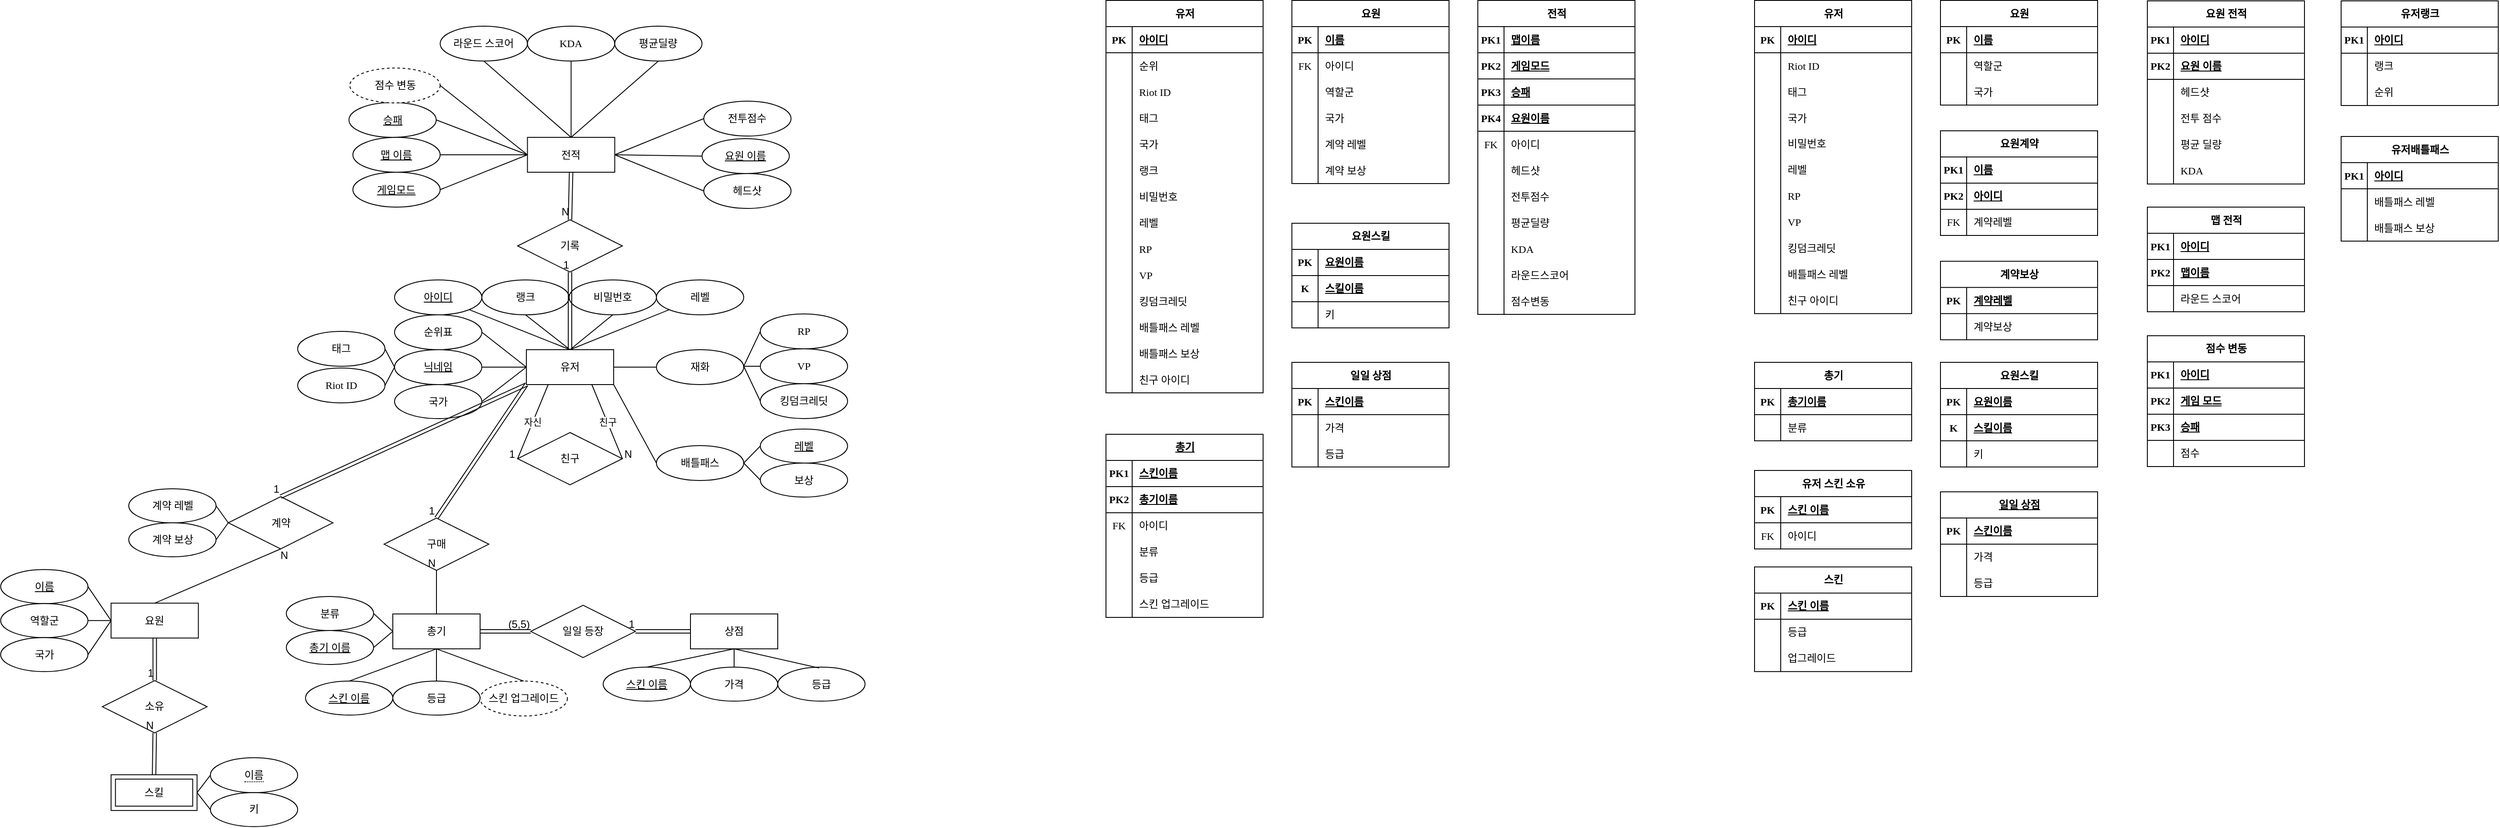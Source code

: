 <mxfile version="22.1.2" type="device">
  <diagram name="페이지-1" id="zk05ZA-Zpk7I3EBPABIb">
    <mxGraphModel dx="2096" dy="1735" grid="0" gridSize="10" guides="1" tooltips="1" connect="1" arrows="1" fold="1" page="0" pageScale="1" pageWidth="827" pageHeight="1169" math="0" shadow="0">
      <root>
        <mxCell id="0" />
        <mxCell id="1" parent="0" />
        <mxCell id="zfU9MCePH3HxPhG9rOXk-5" value="유저" style="whiteSpace=wrap;html=1;align=center;fontFamily=Lucida Console;" parent="1" vertex="1">
          <mxGeometry x="176" y="-196" width="100" height="40" as="geometry" />
        </mxCell>
        <mxCell id="zfU9MCePH3HxPhG9rOXk-11" value="아이디" style="ellipse;whiteSpace=wrap;html=1;align=center;fontFamily=Lucida Console;fontStyle=4" parent="1" vertex="1">
          <mxGeometry x="25" y="-276" width="100" height="40" as="geometry" />
        </mxCell>
        <mxCell id="zfU9MCePH3HxPhG9rOXk-12" value="랭크" style="ellipse;whiteSpace=wrap;html=1;align=center;fontFamily=Lucida Console;" parent="1" vertex="1">
          <mxGeometry x="125" y="-276" width="100" height="40" as="geometry" />
        </mxCell>
        <mxCell id="zfU9MCePH3HxPhG9rOXk-13" value="비밀번호" style="ellipse;whiteSpace=wrap;html=1;align=center;fontFamily=Lucida Console;" parent="1" vertex="1">
          <mxGeometry x="225" y="-276" width="100" height="40" as="geometry" />
        </mxCell>
        <mxCell id="zfU9MCePH3HxPhG9rOXk-14" value="국가" style="ellipse;whiteSpace=wrap;html=1;align=center;fontFamily=Lucida Console;" parent="1" vertex="1">
          <mxGeometry x="25" y="-156" width="100" height="39" as="geometry" />
        </mxCell>
        <mxCell id="zfU9MCePH3HxPhG9rOXk-15" value="태그" style="ellipse;whiteSpace=wrap;html=1;align=center;fontFamily=Lucida Console;" parent="1" vertex="1">
          <mxGeometry x="-86" y="-217" width="100" height="40" as="geometry" />
        </mxCell>
        <mxCell id="zfU9MCePH3HxPhG9rOXk-16" value="" style="endArrow=none;html=1;rounded=0;exitX=1;exitY=0.5;exitDx=0;exitDy=0;fontFamily=Lucida Console;entryX=0;entryY=0.5;entryDx=0;entryDy=0;" parent="1" source="zfU9MCePH3HxPhG9rOXk-15" target="jXAkW_2xVDJ44Bb2fnIR-35" edge="1">
          <mxGeometry relative="1" as="geometry">
            <mxPoint x="-148" y="17" as="sourcePoint" />
            <mxPoint x="25" y="-176" as="targetPoint" />
          </mxGeometry>
        </mxCell>
        <mxCell id="zfU9MCePH3HxPhG9rOXk-17" value="" style="endArrow=none;html=1;rounded=0;entryX=0;entryY=0.5;entryDx=0;entryDy=0;exitX=1;exitY=0.5;exitDx=0;exitDy=0;fontFamily=Lucida Console;" parent="1" source="zfU9MCePH3HxPhG9rOXk-36" target="jXAkW_2xVDJ44Bb2fnIR-35" edge="1">
          <mxGeometry relative="1" as="geometry">
            <mxPoint x="-85" y="-88" as="sourcePoint" />
            <mxPoint x="25" y="-176" as="targetPoint" />
          </mxGeometry>
        </mxCell>
        <mxCell id="zfU9MCePH3HxPhG9rOXk-18" value="" style="endArrow=none;html=1;rounded=0;entryX=0.5;entryY=0;entryDx=0;entryDy=0;fontFamily=Lucida Console;" parent="1" source="zfU9MCePH3HxPhG9rOXk-11" target="zfU9MCePH3HxPhG9rOXk-5" edge="1">
          <mxGeometry relative="1" as="geometry">
            <mxPoint x="43" y="-183" as="sourcePoint" />
            <mxPoint x="245" y="-148" as="targetPoint" />
          </mxGeometry>
        </mxCell>
        <mxCell id="zfU9MCePH3HxPhG9rOXk-19" value="" style="endArrow=none;html=1;rounded=0;exitX=0.5;exitY=0;exitDx=0;exitDy=0;fontFamily=Lucida Console;entryX=0.5;entryY=1;entryDx=0;entryDy=0;" parent="1" source="zfU9MCePH3HxPhG9rOXk-5" target="zfU9MCePH3HxPhG9rOXk-12" edge="1">
          <mxGeometry relative="1" as="geometry">
            <mxPoint x="53" y="-173" as="sourcePoint" />
            <mxPoint x="255" y="-138" as="targetPoint" />
          </mxGeometry>
        </mxCell>
        <mxCell id="zfU9MCePH3HxPhG9rOXk-20" value="" style="endArrow=none;html=1;rounded=0;entryX=0.5;entryY=1;entryDx=0;entryDy=0;exitX=0.5;exitY=0;exitDx=0;exitDy=0;fontFamily=Lucida Console;" parent="1" source="zfU9MCePH3HxPhG9rOXk-5" target="zfU9MCePH3HxPhG9rOXk-13" edge="1">
          <mxGeometry relative="1" as="geometry">
            <mxPoint x="235" y="-158" as="sourcePoint" />
            <mxPoint x="335" y="-193" as="targetPoint" />
          </mxGeometry>
        </mxCell>
        <mxCell id="zfU9MCePH3HxPhG9rOXk-21" value="" style="endArrow=none;html=1;rounded=0;entryX=1;entryY=0.5;entryDx=0;entryDy=0;exitX=0;exitY=0.5;exitDx=0;exitDy=0;fontFamily=Lucida Console;" parent="1" source="zfU9MCePH3HxPhG9rOXk-5" target="zfU9MCePH3HxPhG9rOXk-14" edge="1">
          <mxGeometry relative="1" as="geometry">
            <mxPoint x="235" y="-158" as="sourcePoint" />
            <mxPoint x="435" y="-193" as="targetPoint" />
          </mxGeometry>
        </mxCell>
        <mxCell id="zfU9MCePH3HxPhG9rOXk-22" value="순위표" style="ellipse;whiteSpace=wrap;html=1;align=center;fontFamily=Lucida Console;" parent="1" vertex="1">
          <mxGeometry x="25" y="-236" width="100" height="40" as="geometry" />
        </mxCell>
        <mxCell id="zfU9MCePH3HxPhG9rOXk-23" value="" style="endArrow=none;html=1;rounded=0;entryX=0;entryY=0.5;entryDx=0;entryDy=0;exitX=1;exitY=0.5;exitDx=0;exitDy=0;fontFamily=Lucida Console;" parent="1" source="zfU9MCePH3HxPhG9rOXk-22" target="zfU9MCePH3HxPhG9rOXk-5" edge="1">
          <mxGeometry relative="1" as="geometry">
            <mxPoint x="33" y="-193" as="sourcePoint" />
            <mxPoint x="235" y="-158" as="targetPoint" />
          </mxGeometry>
        </mxCell>
        <mxCell id="zfU9MCePH3HxPhG9rOXk-24" value="상점" style="whiteSpace=wrap;html=1;align=center;fontFamily=Lucida Console;" parent="1" vertex="1">
          <mxGeometry x="364" y="107.05" width="100" height="40" as="geometry" />
        </mxCell>
        <mxCell id="zfU9MCePH3HxPhG9rOXk-29" value="전적" style="whiteSpace=wrap;html=1;align=center;fontFamily=Lucida Console;" parent="1" vertex="1">
          <mxGeometry x="177.25" y="-439.5" width="100" height="40" as="geometry" />
        </mxCell>
        <mxCell id="zfU9MCePH3HxPhG9rOXk-36" value="Riot ID" style="ellipse;whiteSpace=wrap;html=1;align=center;fontFamily=Lucida Console;" parent="1" vertex="1">
          <mxGeometry x="-86" y="-175" width="100" height="40" as="geometry" />
        </mxCell>
        <mxCell id="zfU9MCePH3HxPhG9rOXk-67" value="" style="endArrow=none;html=1;rounded=0;fontFamily=Lucida Console;exitX=1;exitY=0.5;exitDx=0;exitDy=0;entryX=0;entryY=0.5;entryDx=0;entryDy=0;" parent="1" source="zfU9MCePH3HxPhG9rOXk-71" target="zfU9MCePH3HxPhG9rOXk-93" edge="1">
          <mxGeometry relative="1" as="geometry">
            <mxPoint x="24" y="201.05" as="sourcePoint" />
            <mxPoint x="70" y="121.05" as="targetPoint" />
          </mxGeometry>
        </mxCell>
        <mxCell id="zfU9MCePH3HxPhG9rOXk-69" value="" style="endArrow=none;html=1;rounded=0;fontFamily=Lucida Console;exitX=0.5;exitY=0;exitDx=0;exitDy=0;entryX=0.5;entryY=1;entryDx=0;entryDy=0;" parent="1" source="jXAkW_2xVDJ44Bb2fnIR-57" target="zfU9MCePH3HxPhG9rOXk-93" edge="1">
          <mxGeometry relative="1" as="geometry">
            <mxPoint x="173" y="160.05" as="sourcePoint" />
            <mxPoint x="82" y="122.05" as="targetPoint" />
          </mxGeometry>
        </mxCell>
        <mxCell id="zfU9MCePH3HxPhG9rOXk-71" value="총기 이름" style="ellipse;whiteSpace=wrap;html=1;align=center;fontFamily=Lucida Console;fontStyle=4" parent="1" vertex="1">
          <mxGeometry x="-99" y="126.05" width="100" height="39" as="geometry" />
        </mxCell>
        <mxCell id="zfU9MCePH3HxPhG9rOXk-77" value="분류" style="ellipse;whiteSpace=wrap;html=1;align=center;fontFamily=Lucida Console;" parent="1" vertex="1">
          <mxGeometry x="-99" y="87.05" width="100" height="39" as="geometry" />
        </mxCell>
        <mxCell id="zfU9MCePH3HxPhG9rOXk-78" value="" style="endArrow=none;html=1;rounded=0;fontFamily=Lucida Console;exitX=1;exitY=0.5;exitDx=0;exitDy=0;entryX=0;entryY=0.5;entryDx=0;entryDy=0;" parent="1" source="zfU9MCePH3HxPhG9rOXk-77" target="zfU9MCePH3HxPhG9rOXk-93" edge="1">
          <mxGeometry relative="1" as="geometry">
            <mxPoint x="34" y="212.05" as="sourcePoint" />
            <mxPoint x="56" y="125.05" as="targetPoint" />
          </mxGeometry>
        </mxCell>
        <mxCell id="zfU9MCePH3HxPhG9rOXk-79" value="이름" style="ellipse;whiteSpace=wrap;html=1;align=center;fontFamily=Lucida Console;fontStyle=4" parent="1" vertex="1">
          <mxGeometry x="-426.25" y="56.17" width="100" height="39" as="geometry" />
        </mxCell>
        <mxCell id="zfU9MCePH3HxPhG9rOXk-80" value="역할군" style="ellipse;whiteSpace=wrap;html=1;align=center;fontFamily=Lucida Console;" parent="1" vertex="1">
          <mxGeometry x="-426.25" y="95.17" width="100" height="39" as="geometry" />
        </mxCell>
        <mxCell id="zfU9MCePH3HxPhG9rOXk-82" value="국가" style="ellipse;whiteSpace=wrap;html=1;align=center;fontFamily=Lucida Console;" parent="1" vertex="1">
          <mxGeometry x="-426.25" y="134.17" width="100" height="39" as="geometry" />
        </mxCell>
        <mxCell id="zfU9MCePH3HxPhG9rOXk-84" value="계약 레벨" style="ellipse;whiteSpace=wrap;html=1;align=center;fontFamily=Lucida Console;" parent="1" vertex="1">
          <mxGeometry x="-279.5" y="-36.5" width="100" height="39" as="geometry" />
        </mxCell>
        <mxCell id="zfU9MCePH3HxPhG9rOXk-85" value="" style="endArrow=none;html=1;rounded=0;entryX=0;entryY=0.5;entryDx=0;entryDy=0;fontFamily=Lucida Console;exitX=1;exitY=0.5;exitDx=0;exitDy=0;" parent="1" source="zfU9MCePH3HxPhG9rOXk-79" target="zfU9MCePH3HxPhG9rOXk-91" edge="1">
          <mxGeometry relative="1" as="geometry">
            <mxPoint x="-239.75" y="106.67" as="sourcePoint" />
            <mxPoint x="-299.75" y="116.17" as="targetPoint" />
          </mxGeometry>
        </mxCell>
        <mxCell id="zfU9MCePH3HxPhG9rOXk-86" value="" style="endArrow=none;html=1;rounded=0;entryX=0;entryY=0.5;entryDx=0;entryDy=0;fontFamily=Lucida Console;exitX=1;exitY=0.5;exitDx=0;exitDy=0;" parent="1" source="zfU9MCePH3HxPhG9rOXk-80" target="zfU9MCePH3HxPhG9rOXk-91" edge="1">
          <mxGeometry relative="1" as="geometry">
            <mxPoint x="-319.75" y="76.67" as="sourcePoint" />
            <mxPoint x="-299.75" y="116.17" as="targetPoint" />
          </mxGeometry>
        </mxCell>
        <mxCell id="zfU9MCePH3HxPhG9rOXk-87" value="" style="endArrow=none;html=1;rounded=0;entryX=0;entryY=0.5;entryDx=0;entryDy=0;fontFamily=Lucida Console;exitX=1;exitY=0.5;exitDx=0;exitDy=0;" parent="1" source="zfU9MCePH3HxPhG9rOXk-82" target="zfU9MCePH3HxPhG9rOXk-91" edge="1">
          <mxGeometry relative="1" as="geometry">
            <mxPoint x="-319.75" y="115.67" as="sourcePoint" />
            <mxPoint x="-299.75" y="116.17" as="targetPoint" />
          </mxGeometry>
        </mxCell>
        <mxCell id="zfU9MCePH3HxPhG9rOXk-89" value="" style="endArrow=none;html=1;rounded=0;entryX=0;entryY=0.5;entryDx=0;entryDy=0;fontFamily=Lucida Console;exitX=1;exitY=0.5;exitDx=0;exitDy=0;" parent="1" source="zfU9MCePH3HxPhG9rOXk-84" target="jXAkW_2xVDJ44Bb2fnIR-77" edge="1">
          <mxGeometry relative="1" as="geometry">
            <mxPoint x="-341" y="175.75" as="sourcePoint" />
            <mxPoint x="-321.0" y="95.25" as="targetPoint" />
          </mxGeometry>
        </mxCell>
        <mxCell id="zfU9MCePH3HxPhG9rOXk-91" value="요원" style="whiteSpace=wrap;html=1;align=center;fontFamily=Lucida Console;" parent="1" vertex="1">
          <mxGeometry x="-299.75" y="94.67" width="100" height="40" as="geometry" />
        </mxCell>
        <mxCell id="zfU9MCePH3HxPhG9rOXk-93" value="총기" style="whiteSpace=wrap;html=1;align=center;fontFamily=Lucida Console;" parent="1" vertex="1">
          <mxGeometry x="23" y="107.05" width="100" height="40" as="geometry" />
        </mxCell>
        <mxCell id="zfU9MCePH3HxPhG9rOXk-98" value="" style="endArrow=none;html=1;rounded=0;entryX=1;entryY=0.5;entryDx=0;entryDy=0;fontFamily=Lucida Console;exitX=0;exitY=0.5;exitDx=0;exitDy=0;" parent="1" source="y55UQBCaE9DUzo7GomFi-53" target="Xdp_IgrIVRiHIG9fT5Yi-2" edge="1">
          <mxGeometry relative="1" as="geometry">
            <mxPoint x="-194.25" y="286.42" as="sourcePoint" />
            <mxPoint x="97.44" y="87.92" as="targetPoint" />
          </mxGeometry>
        </mxCell>
        <mxCell id="zfU9MCePH3HxPhG9rOXk-99" value="키" style="ellipse;whiteSpace=wrap;html=1;align=center;fontFamily=Lucida Console;" parent="1" vertex="1">
          <mxGeometry x="-186" y="311.92" width="100" height="39" as="geometry" />
        </mxCell>
        <mxCell id="zfU9MCePH3HxPhG9rOXk-100" value="" style="endArrow=none;html=1;rounded=0;exitX=0;exitY=0.5;exitDx=0;exitDy=0;entryX=1;entryY=0.5;entryDx=0;entryDy=0;fontFamily=Lucida Console;" parent="1" source="zfU9MCePH3HxPhG9rOXk-99" target="Xdp_IgrIVRiHIG9fT5Yi-2" edge="1">
          <mxGeometry relative="1" as="geometry">
            <mxPoint x="128.44" y="49.92" as="sourcePoint" />
            <mxPoint x="97.44" y="87.92" as="targetPoint" />
          </mxGeometry>
        </mxCell>
        <mxCell id="zfU9MCePH3HxPhG9rOXk-102" value="레벨" style="ellipse;whiteSpace=wrap;html=1;align=center;fontFamily=Lucida Console;" parent="1" vertex="1">
          <mxGeometry x="325" y="-276" width="100" height="40" as="geometry" />
        </mxCell>
        <mxCell id="zfU9MCePH3HxPhG9rOXk-103" value="" style="endArrow=none;html=1;rounded=0;entryX=0;entryY=1;entryDx=0;entryDy=0;exitX=0.5;exitY=0;exitDx=0;exitDy=0;fontFamily=Lucida Console;" parent="1" source="zfU9MCePH3HxPhG9rOXk-5" target="zfU9MCePH3HxPhG9rOXk-102" edge="1">
          <mxGeometry relative="1" as="geometry">
            <mxPoint x="235" y="-158" as="sourcePoint" />
            <mxPoint x="535" y="-193" as="targetPoint" />
          </mxGeometry>
        </mxCell>
        <mxCell id="Xdp_IgrIVRiHIG9fT5Yi-2" value="스킬" style="shape=ext;margin=3;double=1;whiteSpace=wrap;html=1;align=center;fontFamily=Lucida Console;" parent="1" vertex="1">
          <mxGeometry x="-299.75" y="291.42" width="98.5" height="41" as="geometry" />
        </mxCell>
        <mxCell id="Xdp_IgrIVRiHIG9fT5Yi-5" value="친구" style="shape=rhombus;perimeter=rhombusPerimeter;whiteSpace=wrap;html=1;align=center;fontFamily=Lucida Console;" parent="1" vertex="1">
          <mxGeometry x="166" y="-101" width="120" height="60" as="geometry" />
        </mxCell>
        <mxCell id="Xdp_IgrIVRiHIG9fT5Yi-6" value="자신" style="endArrow=none;html=1;rounded=0;entryX=0;entryY=0.5;entryDx=0;entryDy=0;exitX=0.25;exitY=1;exitDx=0;exitDy=0;" parent="1" source="zfU9MCePH3HxPhG9rOXk-5" target="Xdp_IgrIVRiHIG9fT5Yi-5" edge="1">
          <mxGeometry relative="1" as="geometry">
            <mxPoint x="-18" y="-164" as="sourcePoint" />
            <mxPoint x="142" y="-164" as="targetPoint" />
          </mxGeometry>
        </mxCell>
        <mxCell id="Xdp_IgrIVRiHIG9fT5Yi-7" value="1" style="resizable=0;html=1;whiteSpace=wrap;align=right;verticalAlign=bottom;" parent="Xdp_IgrIVRiHIG9fT5Yi-6" connectable="0" vertex="1">
          <mxGeometry x="1" relative="1" as="geometry">
            <mxPoint x="-1" y="3" as="offset" />
          </mxGeometry>
        </mxCell>
        <mxCell id="Xdp_IgrIVRiHIG9fT5Yi-8" value="친구" style="endArrow=none;html=1;rounded=0;exitX=0.75;exitY=1;exitDx=0;exitDy=0;entryX=1;entryY=0.5;entryDx=0;entryDy=0;" parent="1" source="zfU9MCePH3HxPhG9rOXk-5" target="Xdp_IgrIVRiHIG9fT5Yi-5" edge="1">
          <mxGeometry relative="1" as="geometry">
            <mxPoint x="-20" y="-111" as="sourcePoint" />
            <mxPoint x="140" y="-111" as="targetPoint" />
          </mxGeometry>
        </mxCell>
        <mxCell id="Xdp_IgrIVRiHIG9fT5Yi-9" value="N" style="resizable=0;html=1;whiteSpace=wrap;align=right;verticalAlign=bottom;" parent="Xdp_IgrIVRiHIG9fT5Yi-8" connectable="0" vertex="1">
          <mxGeometry x="1" relative="1" as="geometry">
            <mxPoint x="12" y="3" as="offset" />
          </mxGeometry>
        </mxCell>
        <mxCell id="Xdp_IgrIVRiHIG9fT5Yi-10" value="RP" style="ellipse;whiteSpace=wrap;html=1;align=center;fontFamily=Lucida Console;" parent="1" vertex="1">
          <mxGeometry x="444" y="-237" width="100" height="40" as="geometry" />
        </mxCell>
        <mxCell id="Xdp_IgrIVRiHIG9fT5Yi-11" value="VP" style="ellipse;whiteSpace=wrap;html=1;align=center;fontFamily=Lucida Console;" parent="1" vertex="1">
          <mxGeometry x="444" y="-197" width="100" height="40" as="geometry" />
        </mxCell>
        <mxCell id="Xdp_IgrIVRiHIG9fT5Yi-12" value="킹덤크레딧" style="ellipse;whiteSpace=wrap;html=1;align=center;fontFamily=Lucida Console;" parent="1" vertex="1">
          <mxGeometry x="444" y="-157" width="100" height="40" as="geometry" />
        </mxCell>
        <mxCell id="Xdp_IgrIVRiHIG9fT5Yi-13" value="" style="endArrow=none;html=1;rounded=0;entryX=0;entryY=0.5;entryDx=0;entryDy=0;fontFamily=Lucida Console;exitX=1;exitY=0.5;exitDx=0;exitDy=0;" parent="1" target="Xdp_IgrIVRiHIG9fT5Yi-10" edge="1">
          <mxGeometry relative="1" as="geometry">
            <mxPoint x="425" y="-177.0" as="sourcePoint" />
            <mxPoint x="684" y="-194" as="targetPoint" />
          </mxGeometry>
        </mxCell>
        <mxCell id="Xdp_IgrIVRiHIG9fT5Yi-14" value="" style="endArrow=none;html=1;rounded=0;entryX=0;entryY=0.5;entryDx=0;entryDy=0;fontFamily=Lucida Console;exitX=1;exitY=0.5;exitDx=0;exitDy=0;" parent="1" target="Xdp_IgrIVRiHIG9fT5Yi-11" edge="1">
          <mxGeometry relative="1" as="geometry">
            <mxPoint x="425" y="-177.0" as="sourcePoint" />
            <mxPoint x="468" y="-177" as="targetPoint" />
          </mxGeometry>
        </mxCell>
        <mxCell id="Xdp_IgrIVRiHIG9fT5Yi-15" value="" style="endArrow=none;html=1;rounded=0;entryX=0;entryY=0.5;entryDx=0;entryDy=0;fontFamily=Lucida Console;exitX=1;exitY=0.5;exitDx=0;exitDy=0;" parent="1" target="Xdp_IgrIVRiHIG9fT5Yi-12" edge="1">
          <mxGeometry relative="1" as="geometry">
            <mxPoint x="425" y="-177.0" as="sourcePoint" />
            <mxPoint x="468" y="-137" as="targetPoint" />
          </mxGeometry>
        </mxCell>
        <mxCell id="jXAkW_2xVDJ44Bb2fnIR-7" value="게임모드" style="ellipse;whiteSpace=wrap;html=1;align=center;fontFamily=Lucida Console;fontStyle=4" parent="1" vertex="1">
          <mxGeometry x="-22.75" y="-399.5" width="100" height="40" as="geometry" />
        </mxCell>
        <mxCell id="jXAkW_2xVDJ44Bb2fnIR-14" value="맵 이름" style="ellipse;whiteSpace=wrap;html=1;align=center;fontFamily=Lucida Console;fontStyle=4" parent="1" vertex="1">
          <mxGeometry x="-22.75" y="-439.5" width="100" height="40" as="geometry" />
        </mxCell>
        <mxCell id="jXAkW_2xVDJ44Bb2fnIR-15" value="" style="endArrow=none;html=1;rounded=0;entryX=0;entryY=0.5;entryDx=0;entryDy=0;exitX=1;exitY=0.5;exitDx=0;exitDy=0;" parent="1" source="jXAkW_2xVDJ44Bb2fnIR-14" target="zfU9MCePH3HxPhG9rOXk-29" edge="1">
          <mxGeometry width="50" height="50" relative="1" as="geometry">
            <mxPoint x="-405.75" y="-376.5" as="sourcePoint" />
            <mxPoint x="-355.75" y="-426.5" as="targetPoint" />
          </mxGeometry>
        </mxCell>
        <mxCell id="jXAkW_2xVDJ44Bb2fnIR-16" value="" style="endArrow=none;html=1;rounded=0;entryX=0;entryY=0.5;entryDx=0;entryDy=0;exitX=1;exitY=0.5;exitDx=0;exitDy=0;" parent="1" source="jXAkW_2xVDJ44Bb2fnIR-7" target="zfU9MCePH3HxPhG9rOXk-29" edge="1">
          <mxGeometry width="50" height="50" relative="1" as="geometry">
            <mxPoint x="-274.75" y="-345.5" as="sourcePoint" />
            <mxPoint x="-167.75" y="-366.5" as="targetPoint" />
          </mxGeometry>
        </mxCell>
        <mxCell id="jXAkW_2xVDJ44Bb2fnIR-18" value="" style="endArrow=none;html=1;rounded=0;exitX=0.5;exitY=1;exitDx=0;exitDy=0;entryX=0.5;entryY=0;entryDx=0;entryDy=0;" parent="1" source="jXAkW_2xVDJ44Bb2fnIR-21" target="zfU9MCePH3HxPhG9rOXk-29" edge="1">
          <mxGeometry width="50" height="50" relative="1" as="geometry">
            <mxPoint x="-122.75" y="-347.5" as="sourcePoint" />
            <mxPoint x="198" y="-470" as="targetPoint" />
          </mxGeometry>
        </mxCell>
        <mxCell id="jXAkW_2xVDJ44Bb2fnIR-21" value="라운드 스코어" style="ellipse;whiteSpace=wrap;html=1;align=center;fontFamily=Lucida Console;" parent="1" vertex="1">
          <mxGeometry x="77.25" y="-567" width="100" height="40" as="geometry" />
        </mxCell>
        <mxCell id="jXAkW_2xVDJ44Bb2fnIR-22" value="" style="endArrow=none;html=1;rounded=0;entryX=0.5;entryY=0;entryDx=0;entryDy=0;exitX=0.5;exitY=1;exitDx=0;exitDy=0;" parent="1" source="jXAkW_2xVDJ44Bb2fnIR-23" target="zfU9MCePH3HxPhG9rOXk-29" edge="1">
          <mxGeometry width="50" height="50" relative="1" as="geometry">
            <mxPoint x="-54.75" y="-355.5" as="sourcePoint" />
            <mxPoint x="-167.75" y="-366.5" as="targetPoint" />
          </mxGeometry>
        </mxCell>
        <mxCell id="jXAkW_2xVDJ44Bb2fnIR-23" value="KDA" style="ellipse;whiteSpace=wrap;html=1;align=center;fontFamily=Lucida Console;" parent="1" vertex="1">
          <mxGeometry x="177.25" y="-567" width="100" height="40" as="geometry" />
        </mxCell>
        <mxCell id="jXAkW_2xVDJ44Bb2fnIR-24" value="평균딜량" style="ellipse;whiteSpace=wrap;html=1;align=center;fontFamily=Lucida Console;" parent="1" vertex="1">
          <mxGeometry x="277.25" y="-567" width="100" height="40" as="geometry" />
        </mxCell>
        <mxCell id="jXAkW_2xVDJ44Bb2fnIR-25" value="" style="endArrow=none;html=1;rounded=0;entryX=0.5;entryY=0;entryDx=0;entryDy=0;exitX=0.5;exitY=1;exitDx=0;exitDy=0;" parent="1" source="jXAkW_2xVDJ44Bb2fnIR-24" target="zfU9MCePH3HxPhG9rOXk-29" edge="1">
          <mxGeometry width="50" height="50" relative="1" as="geometry">
            <mxPoint x="-6.75" y="-345.5" as="sourcePoint" />
            <mxPoint x="-167.75" y="-366.5" as="targetPoint" />
          </mxGeometry>
        </mxCell>
        <mxCell id="jXAkW_2xVDJ44Bb2fnIR-26" value="" style="endArrow=none;html=1;rounded=0;entryX=1;entryY=0.5;entryDx=0;entryDy=0;exitX=0;exitY=0.5;exitDx=0;exitDy=0;" parent="1" source="jXAkW_2xVDJ44Bb2fnIR-27" target="zfU9MCePH3HxPhG9rOXk-29" edge="1">
          <mxGeometry width="50" height="50" relative="1" as="geometry">
            <mxPoint x="53.25" y="-363.5" as="sourcePoint" />
            <mxPoint x="-167.75" y="-366.5" as="targetPoint" />
          </mxGeometry>
        </mxCell>
        <mxCell id="jXAkW_2xVDJ44Bb2fnIR-27" value="헤드샷" style="ellipse;whiteSpace=wrap;html=1;align=center;fontFamily=Lucida Console;" parent="1" vertex="1">
          <mxGeometry x="379.25" y="-398" width="100" height="40" as="geometry" />
        </mxCell>
        <mxCell id="jXAkW_2xVDJ44Bb2fnIR-28" value="승패" style="ellipse;whiteSpace=wrap;html=1;align=center;fontFamily=Lucida Console;fontStyle=4" parent="1" vertex="1">
          <mxGeometry x="-27.25" y="-479.5" width="100" height="40" as="geometry" />
        </mxCell>
        <mxCell id="jXAkW_2xVDJ44Bb2fnIR-29" value="" style="endArrow=none;html=1;rounded=0;exitX=1;exitY=0.5;exitDx=0;exitDy=0;entryX=0;entryY=0.5;entryDx=0;entryDy=0;" parent="1" source="jXAkW_2xVDJ44Bb2fnIR-28" target="zfU9MCePH3HxPhG9rOXk-29" edge="1">
          <mxGeometry width="50" height="50" relative="1" as="geometry">
            <mxPoint x="-417.75" y="-347.5" as="sourcePoint" />
            <mxPoint x="-167.75" y="-366.5" as="targetPoint" />
          </mxGeometry>
        </mxCell>
        <mxCell id="jXAkW_2xVDJ44Bb2fnIR-30" value="스킨 이름" style="ellipse;whiteSpace=wrap;html=1;align=center;fontFamily=Lucida Console;fontStyle=4" parent="1" vertex="1">
          <mxGeometry x="264" y="168.05" width="100" height="39" as="geometry" />
        </mxCell>
        <mxCell id="jXAkW_2xVDJ44Bb2fnIR-31" value="" style="endArrow=none;html=1;rounded=0;entryX=0.5;entryY=1;entryDx=0;entryDy=0;exitX=0.5;exitY=0;exitDx=0;exitDy=0;" parent="1" source="jXAkW_2xVDJ44Bb2fnIR-30" target="zfU9MCePH3HxPhG9rOXk-24" edge="1">
          <mxGeometry width="50" height="50" relative="1" as="geometry">
            <mxPoint x="205" y="14.05" as="sourcePoint" />
            <mxPoint x="255" y="-35.95" as="targetPoint" />
          </mxGeometry>
        </mxCell>
        <mxCell id="jXAkW_2xVDJ44Bb2fnIR-35" value="&lt;u style=&quot;font-family: Helvetica;&quot;&gt;닉네임&lt;/u&gt;" style="ellipse;whiteSpace=wrap;html=1;align=center;fontFamily=Lucida Console;" parent="1" vertex="1">
          <mxGeometry x="25" y="-196" width="100" height="40" as="geometry" />
        </mxCell>
        <mxCell id="jXAkW_2xVDJ44Bb2fnIR-36" value="" style="endArrow=none;html=1;rounded=0;exitX=1;exitY=0.5;exitDx=0;exitDy=0;fontFamily=Lucida Console;entryX=0;entryY=0.5;entryDx=0;entryDy=0;" parent="1" source="jXAkW_2xVDJ44Bb2fnIR-35" target="zfU9MCePH3HxPhG9rOXk-5" edge="1">
          <mxGeometry relative="1" as="geometry">
            <mxPoint x="135" y="-206" as="sourcePoint" />
            <mxPoint x="159" y="-129" as="targetPoint" />
          </mxGeometry>
        </mxCell>
        <mxCell id="jXAkW_2xVDJ44Bb2fnIR-37" value="가격" style="ellipse;whiteSpace=wrap;html=1;align=center;fontFamily=Lucida Console;" parent="1" vertex="1">
          <mxGeometry x="364" y="168.05" width="100" height="39" as="geometry" />
        </mxCell>
        <mxCell id="jXAkW_2xVDJ44Bb2fnIR-38" value="등급" style="ellipse;whiteSpace=wrap;html=1;align=center;fontFamily=Lucida Console;" parent="1" vertex="1">
          <mxGeometry x="464" y="168.05" width="100" height="39" as="geometry" />
        </mxCell>
        <mxCell id="jXAkW_2xVDJ44Bb2fnIR-39" value="" style="endArrow=none;html=1;rounded=0;entryX=0.5;entryY=1;entryDx=0;entryDy=0;exitX=0.5;exitY=0;exitDx=0;exitDy=0;" parent="1" source="jXAkW_2xVDJ44Bb2fnIR-37" target="zfU9MCePH3HxPhG9rOXk-24" edge="1">
          <mxGeometry width="50" height="50" relative="1" as="geometry">
            <mxPoint x="304" y="178.05" as="sourcePoint" />
            <mxPoint x="424" y="157.05" as="targetPoint" />
          </mxGeometry>
        </mxCell>
        <mxCell id="jXAkW_2xVDJ44Bb2fnIR-40" value="" style="endArrow=none;html=1;rounded=0;exitX=0.474;exitY=0.026;exitDx=0;exitDy=0;entryX=0.5;entryY=1;entryDx=0;entryDy=0;exitPerimeter=0;" parent="1" source="jXAkW_2xVDJ44Bb2fnIR-38" target="zfU9MCePH3HxPhG9rOXk-24" edge="1">
          <mxGeometry width="50" height="50" relative="1" as="geometry">
            <mxPoint x="404" y="178.05" as="sourcePoint" />
            <mxPoint x="414" y="151.05" as="targetPoint" />
          </mxGeometry>
        </mxCell>
        <mxCell id="jXAkW_2xVDJ44Bb2fnIR-46" value="레벨" style="ellipse;whiteSpace=wrap;html=1;align=center;fontFamily=Lucida Console;fontStyle=4" parent="1" vertex="1">
          <mxGeometry x="444" y="-105" width="100" height="39" as="geometry" />
        </mxCell>
        <mxCell id="jXAkW_2xVDJ44Bb2fnIR-48" value="보상" style="ellipse;whiteSpace=wrap;html=1;align=center;fontFamily=Lucida Console;" parent="1" vertex="1">
          <mxGeometry x="444" y="-66" width="100" height="39" as="geometry" />
        </mxCell>
        <mxCell id="jXAkW_2xVDJ44Bb2fnIR-52" value="" style="endArrow=none;html=1;rounded=0;exitX=0;exitY=0.5;exitDx=0;exitDy=0;entryX=1;entryY=0.5;entryDx=0;entryDy=0;" parent="1" source="jXAkW_2xVDJ44Bb2fnIR-46" target="y55UQBCaE9DUzo7GomFi-1" edge="1">
          <mxGeometry relative="1" as="geometry">
            <mxPoint x="410" y="-11.5" as="sourcePoint" />
            <mxPoint x="540" y="-51" as="targetPoint" />
          </mxGeometry>
        </mxCell>
        <mxCell id="jXAkW_2xVDJ44Bb2fnIR-53" value="" style="endArrow=none;html=1;rounded=0;exitX=0;exitY=0.5;exitDx=0;exitDy=0;entryX=1;entryY=0.5;entryDx=0;entryDy=0;" parent="1" source="jXAkW_2xVDJ44Bb2fnIR-48" target="y55UQBCaE9DUzo7GomFi-1" edge="1">
          <mxGeometry relative="1" as="geometry">
            <mxPoint x="508" y="12.5" as="sourcePoint" />
            <mxPoint x="540" y="-51" as="targetPoint" />
          </mxGeometry>
        </mxCell>
        <mxCell id="jXAkW_2xVDJ44Bb2fnIR-57" value="스킨 이름" style="ellipse;whiteSpace=wrap;html=1;align=center;fontFamily=Lucida Console;fontStyle=4" parent="1" vertex="1">
          <mxGeometry x="-77" y="184.05" width="100" height="39" as="geometry" />
        </mxCell>
        <mxCell id="jXAkW_2xVDJ44Bb2fnIR-62" value="점수 변동" style="ellipse;whiteSpace=wrap;html=1;align=center;dashed=1;fontFamily=Lucida Console;" parent="1" vertex="1">
          <mxGeometry x="-26.25" y="-519" width="103.5" height="40" as="geometry" />
        </mxCell>
        <mxCell id="jXAkW_2xVDJ44Bb2fnIR-63" value="" style="endArrow=none;html=1;rounded=0;exitX=1;exitY=0.5;exitDx=0;exitDy=0;entryX=0;entryY=0.5;entryDx=0;entryDy=0;" parent="1" source="jXAkW_2xVDJ44Bb2fnIR-62" target="zfU9MCePH3HxPhG9rOXk-29" edge="1">
          <mxGeometry width="50" height="50" relative="1" as="geometry">
            <mxPoint x="32.75" y="-469.5" as="sourcePoint" />
            <mxPoint x="331.75" y="-487.5" as="targetPoint" />
          </mxGeometry>
        </mxCell>
        <mxCell id="jXAkW_2xVDJ44Bb2fnIR-64" value="요원 이름" style="ellipse;whiteSpace=wrap;html=1;align=center;fontFamily=Lucida Console;fontStyle=4" parent="1" vertex="1">
          <mxGeometry x="377.25" y="-438" width="100" height="40" as="geometry" />
        </mxCell>
        <mxCell id="jXAkW_2xVDJ44Bb2fnIR-65" value="" style="endArrow=none;html=1;rounded=0;entryX=1;entryY=0.5;entryDx=0;entryDy=0;exitX=0;exitY=0.5;exitDx=0;exitDy=0;" parent="1" source="jXAkW_2xVDJ44Bb2fnIR-64" target="zfU9MCePH3HxPhG9rOXk-29" edge="1">
          <mxGeometry width="50" height="50" relative="1" as="geometry">
            <mxPoint x="131.25" y="-348.5" as="sourcePoint" />
            <mxPoint x="-167.75" y="-366.5" as="targetPoint" />
          </mxGeometry>
        </mxCell>
        <mxCell id="jXAkW_2xVDJ44Bb2fnIR-66" value="전투점수" style="ellipse;whiteSpace=wrap;html=1;align=center;fontFamily=Lucida Console;" parent="1" vertex="1">
          <mxGeometry x="379.25" y="-481" width="100" height="40" as="geometry" />
        </mxCell>
        <mxCell id="jXAkW_2xVDJ44Bb2fnIR-67" value="" style="endArrow=none;html=1;rounded=0;entryX=1;entryY=0.5;entryDx=0;entryDy=0;exitX=0;exitY=0.5;exitDx=0;exitDy=0;" parent="1" source="jXAkW_2xVDJ44Bb2fnIR-66" target="zfU9MCePH3HxPhG9rOXk-29" edge="1">
          <mxGeometry width="50" height="50" relative="1" as="geometry">
            <mxPoint x="231.25" y="-348.5" as="sourcePoint" />
            <mxPoint x="-167.75" y="-366.5" as="targetPoint" />
          </mxGeometry>
        </mxCell>
        <mxCell id="jXAkW_2xVDJ44Bb2fnIR-69" value="등급" style="ellipse;whiteSpace=wrap;html=1;align=center;fontFamily=Lucida Console;" parent="1" vertex="1">
          <mxGeometry x="23" y="184.05" width="100" height="39" as="geometry" />
        </mxCell>
        <mxCell id="jXAkW_2xVDJ44Bb2fnIR-70" value="" style="endArrow=none;html=1;rounded=0;fontFamily=Lucida Console;exitX=0.5;exitY=0;exitDx=0;exitDy=0;entryX=0.5;entryY=1;entryDx=0;entryDy=0;" parent="1" source="jXAkW_2xVDJ44Bb2fnIR-69" target="zfU9MCePH3HxPhG9rOXk-93" edge="1">
          <mxGeometry relative="1" as="geometry">
            <mxPoint x="183" y="171.05" as="sourcePoint" />
            <mxPoint x="83" y="157.05" as="targetPoint" />
          </mxGeometry>
        </mxCell>
        <mxCell id="jXAkW_2xVDJ44Bb2fnIR-72" value="스킨 업그레이드" style="ellipse;whiteSpace=wrap;html=1;align=center;dashed=1;fontFamily=Lucida Console;" parent="1" vertex="1">
          <mxGeometry x="123" y="184.05" width="100" height="40" as="geometry" />
        </mxCell>
        <mxCell id="jXAkW_2xVDJ44Bb2fnIR-73" value="" style="endArrow=none;html=1;rounded=0;fontFamily=Lucida Console;entryX=0.5;entryY=0;entryDx=0;entryDy=0;exitX=0.5;exitY=1;exitDx=0;exitDy=0;" parent="1" source="zfU9MCePH3HxPhG9rOXk-93" target="jXAkW_2xVDJ44Bb2fnIR-72" edge="1">
          <mxGeometry relative="1" as="geometry">
            <mxPoint x="266" y="224.05" as="sourcePoint" />
            <mxPoint x="83" y="157.05" as="targetPoint" />
          </mxGeometry>
        </mxCell>
        <mxCell id="jXAkW_2xVDJ44Bb2fnIR-77" value="계약" style="shape=rhombus;perimeter=rhombusPerimeter;whiteSpace=wrap;html=1;align=center;fontFamily=Lucida Console;" parent="1" vertex="1">
          <mxGeometry x="-165.5" y="-27.5" width="120" height="60" as="geometry" />
        </mxCell>
        <mxCell id="jXAkW_2xVDJ44Bb2fnIR-85" value="" style="endArrow=none;html=1;rounded=0;entryX=0.5;entryY=1;entryDx=0;entryDy=0;exitX=0.5;exitY=0;exitDx=0;exitDy=0;fontFamily=Lucida Console;" parent="1" source="zfU9MCePH3HxPhG9rOXk-91" target="jXAkW_2xVDJ44Bb2fnIR-77" edge="1">
          <mxGeometry relative="1" as="geometry">
            <mxPoint x="-40" y="-60" as="sourcePoint" />
            <mxPoint x="92" y="-169" as="targetPoint" />
          </mxGeometry>
        </mxCell>
        <mxCell id="jXAkW_2xVDJ44Bb2fnIR-86" value="계약 보상" style="ellipse;whiteSpace=wrap;html=1;align=center;fontFamily=Lucida Console;" parent="1" vertex="1">
          <mxGeometry x="-279.5" y="2.5" width="100" height="39" as="geometry" />
        </mxCell>
        <mxCell id="jXAkW_2xVDJ44Bb2fnIR-87" value="" style="endArrow=none;html=1;rounded=0;entryX=0;entryY=0.5;entryDx=0;entryDy=0;exitX=1;exitY=0.5;exitDx=0;exitDy=0;fontFamily=Lucida Console;" parent="1" source="jXAkW_2xVDJ44Bb2fnIR-86" target="jXAkW_2xVDJ44Bb2fnIR-77" edge="1">
          <mxGeometry relative="1" as="geometry">
            <mxPoint x="-67.5" y="-13.5" as="sourcePoint" />
            <mxPoint x="64.5" y="-122.5" as="targetPoint" />
          </mxGeometry>
        </mxCell>
        <mxCell id="jXAkW_2xVDJ44Bb2fnIR-90" value="N" style="resizable=0;html=1;whiteSpace=wrap;align=right;verticalAlign=bottom;" parent="1" connectable="0" vertex="1">
          <mxGeometry x="-95.498" y="48.502" as="geometry" />
        </mxCell>
        <mxCell id="jXAkW_2xVDJ44Bb2fnIR-97" value="" style="shape=link;html=1;rounded=0;exitX=0;exitY=1;exitDx=0;exitDy=0;entryX=0.5;entryY=0;entryDx=0;entryDy=0;" parent="1" source="zfU9MCePH3HxPhG9rOXk-5" target="jXAkW_2xVDJ44Bb2fnIR-77" edge="1">
          <mxGeometry relative="1" as="geometry">
            <mxPoint x="192" y="-189" as="sourcePoint" />
            <mxPoint x="-172" y="-67" as="targetPoint" />
          </mxGeometry>
        </mxCell>
        <mxCell id="jXAkW_2xVDJ44Bb2fnIR-98" value="1" style="resizable=0;html=1;whiteSpace=wrap;align=right;verticalAlign=bottom;" parent="jXAkW_2xVDJ44Bb2fnIR-97" connectable="0" vertex="1">
          <mxGeometry x="1" relative="1" as="geometry" />
        </mxCell>
        <mxCell id="jXAkW_2xVDJ44Bb2fnIR-99" value="소유" style="shape=rhombus;perimeter=rhombusPerimeter;whiteSpace=wrap;html=1;align=center;fontFamily=Lucida Console;" parent="1" vertex="1">
          <mxGeometry x="-309.75" y="183.42" width="120" height="60" as="geometry" />
        </mxCell>
        <mxCell id="jXAkW_2xVDJ44Bb2fnIR-100" value="" style="shape=link;html=1;rounded=0;exitX=0.5;exitY=1;exitDx=0;exitDy=0;entryX=0.5;entryY=0;entryDx=0;entryDy=0;" parent="1" source="zfU9MCePH3HxPhG9rOXk-91" target="jXAkW_2xVDJ44Bb2fnIR-99" edge="1">
          <mxGeometry relative="1" as="geometry">
            <mxPoint x="230.75" y="19.42" as="sourcePoint" />
            <mxPoint x="98.75" y="128.42" as="targetPoint" />
          </mxGeometry>
        </mxCell>
        <mxCell id="jXAkW_2xVDJ44Bb2fnIR-101" value="1" style="resizable=0;html=1;whiteSpace=wrap;align=right;verticalAlign=bottom;" parent="jXAkW_2xVDJ44Bb2fnIR-100" connectable="0" vertex="1">
          <mxGeometry x="1" relative="1" as="geometry" />
        </mxCell>
        <mxCell id="jXAkW_2xVDJ44Bb2fnIR-102" value="" style="shape=link;html=1;rounded=0;entryX=0.5;entryY=1;entryDx=0;entryDy=0;exitX=0.5;exitY=0;exitDx=0;exitDy=0;" parent="1" source="Xdp_IgrIVRiHIG9fT5Yi-2" target="jXAkW_2xVDJ44Bb2fnIR-99" edge="1">
          <mxGeometry relative="1" as="geometry">
            <mxPoint x="-314.25" y="286.42" as="sourcePoint" />
            <mxPoint x="-26.25" y="138.42" as="targetPoint" />
          </mxGeometry>
        </mxCell>
        <mxCell id="jXAkW_2xVDJ44Bb2fnIR-103" value="N" style="resizable=0;html=1;whiteSpace=wrap;align=right;verticalAlign=bottom;" parent="jXAkW_2xVDJ44Bb2fnIR-102" connectable="0" vertex="1">
          <mxGeometry x="1" relative="1" as="geometry" />
        </mxCell>
        <mxCell id="jXAkW_2xVDJ44Bb2fnIR-104" value="구매" style="shape=rhombus;perimeter=rhombusPerimeter;whiteSpace=wrap;html=1;align=center;fontFamily=Lucida Console;" parent="1" vertex="1">
          <mxGeometry x="13" y="-2.95" width="120" height="60" as="geometry" />
        </mxCell>
        <mxCell id="jXAkW_2xVDJ44Bb2fnIR-105" value="" style="shape=link;html=1;rounded=0;exitX=0;exitY=1;exitDx=0;exitDy=0;entryX=0.5;entryY=0;entryDx=0;entryDy=0;" parent="1" source="zfU9MCePH3HxPhG9rOXk-5" target="jXAkW_2xVDJ44Bb2fnIR-104" edge="1">
          <mxGeometry relative="1" as="geometry">
            <mxPoint x="92" y="-169" as="sourcePoint" />
            <mxPoint x="-154" y="-23" as="targetPoint" />
          </mxGeometry>
        </mxCell>
        <mxCell id="jXAkW_2xVDJ44Bb2fnIR-106" value="1" style="resizable=0;html=1;whiteSpace=wrap;align=right;verticalAlign=bottom;" parent="jXAkW_2xVDJ44Bb2fnIR-105" connectable="0" vertex="1">
          <mxGeometry x="1" relative="1" as="geometry" />
        </mxCell>
        <mxCell id="jXAkW_2xVDJ44Bb2fnIR-108" value="" style="endArrow=none;html=1;rounded=0;exitX=0.5;exitY=0;exitDx=0;exitDy=0;entryX=0.5;entryY=1;entryDx=0;entryDy=0;" parent="1" source="zfU9MCePH3HxPhG9rOXk-93" target="jXAkW_2xVDJ44Bb2fnIR-104" edge="1">
          <mxGeometry relative="1" as="geometry">
            <mxPoint x="9" y="-25.95" as="sourcePoint" />
            <mxPoint x="169" y="-25.95" as="targetPoint" />
          </mxGeometry>
        </mxCell>
        <mxCell id="jXAkW_2xVDJ44Bb2fnIR-109" value="N" style="resizable=0;html=1;whiteSpace=wrap;align=right;verticalAlign=bottom;" parent="jXAkW_2xVDJ44Bb2fnIR-108" connectable="0" vertex="1">
          <mxGeometry x="1" relative="1" as="geometry" />
        </mxCell>
        <mxCell id="jXAkW_2xVDJ44Bb2fnIR-110" value="일일 등장" style="shape=rhombus;perimeter=rhombusPerimeter;whiteSpace=wrap;html=1;align=center;fontFamily=Lucida Console;" parent="1" vertex="1">
          <mxGeometry x="181" y="97.05" width="120" height="60" as="geometry" />
        </mxCell>
        <mxCell id="jXAkW_2xVDJ44Bb2fnIR-111" value="" style="shape=link;html=1;rounded=0;entryX=1;entryY=0.5;entryDx=0;entryDy=0;exitX=0;exitY=0.5;exitDx=0;exitDy=0;" parent="1" source="zfU9MCePH3HxPhG9rOXk-24" target="jXAkW_2xVDJ44Bb2fnIR-110" edge="1">
          <mxGeometry relative="1" as="geometry">
            <mxPoint x="342" y="46.05" as="sourcePoint" />
            <mxPoint x="-113" y="21.05" as="targetPoint" />
          </mxGeometry>
        </mxCell>
        <mxCell id="jXAkW_2xVDJ44Bb2fnIR-112" value="1" style="resizable=0;html=1;whiteSpace=wrap;align=right;verticalAlign=bottom;" parent="jXAkW_2xVDJ44Bb2fnIR-111" connectable="0" vertex="1">
          <mxGeometry x="1" relative="1" as="geometry" />
        </mxCell>
        <mxCell id="jXAkW_2xVDJ44Bb2fnIR-113" value="" style="shape=link;html=1;rounded=0;entryX=0;entryY=0.5;entryDx=0;entryDy=0;exitX=1;exitY=0.5;exitDx=0;exitDy=0;" parent="1" source="zfU9MCePH3HxPhG9rOXk-93" target="jXAkW_2xVDJ44Bb2fnIR-110" edge="1">
          <mxGeometry relative="1" as="geometry">
            <mxPoint x="-279" y="319.05" as="sourcePoint" />
            <mxPoint x="-278" y="271.05" as="targetPoint" />
          </mxGeometry>
        </mxCell>
        <mxCell id="jXAkW_2xVDJ44Bb2fnIR-114" value="(5,5)" style="resizable=0;html=1;whiteSpace=wrap;align=right;verticalAlign=bottom;" parent="jXAkW_2xVDJ44Bb2fnIR-113" connectable="0" vertex="1">
          <mxGeometry x="1" relative="1" as="geometry" />
        </mxCell>
        <mxCell id="jXAkW_2xVDJ44Bb2fnIR-130" value="기록" style="shape=rhombus;perimeter=rhombusPerimeter;whiteSpace=wrap;html=1;align=center;fontFamily=Lucida Console;" parent="1" vertex="1">
          <mxGeometry x="166" y="-345" width="120" height="60" as="geometry" />
        </mxCell>
        <mxCell id="jXAkW_2xVDJ44Bb2fnIR-131" value="" style="shape=link;html=1;rounded=0;exitX=0.5;exitY=0;exitDx=0;exitDy=0;entryX=0.5;entryY=1;entryDx=0;entryDy=0;" parent="1" source="zfU9MCePH3HxPhG9rOXk-5" target="jXAkW_2xVDJ44Bb2fnIR-130" edge="1">
          <mxGeometry relative="1" as="geometry">
            <mxPoint x="286" y="-166" as="sourcePoint" />
            <mxPoint x="364" y="-166" as="targetPoint" />
          </mxGeometry>
        </mxCell>
        <mxCell id="jXAkW_2xVDJ44Bb2fnIR-132" value="1" style="resizable=0;html=1;whiteSpace=wrap;align=right;verticalAlign=bottom;" parent="jXAkW_2xVDJ44Bb2fnIR-131" connectable="0" vertex="1">
          <mxGeometry x="1" relative="1" as="geometry" />
        </mxCell>
        <mxCell id="jXAkW_2xVDJ44Bb2fnIR-133" value="" style="shape=link;html=1;rounded=0;entryX=0.5;entryY=0;entryDx=0;entryDy=0;exitX=0.5;exitY=1;exitDx=0;exitDy=0;" parent="1" source="zfU9MCePH3HxPhG9rOXk-29" target="jXAkW_2xVDJ44Bb2fnIR-130" edge="1">
          <mxGeometry relative="1" as="geometry">
            <mxPoint x="331" y="-375" as="sourcePoint" />
            <mxPoint x="332" y="-423" as="targetPoint" />
          </mxGeometry>
        </mxCell>
        <mxCell id="jXAkW_2xVDJ44Bb2fnIR-134" value="N" style="resizable=0;html=1;whiteSpace=wrap;align=right;verticalAlign=bottom;" parent="jXAkW_2xVDJ44Bb2fnIR-133" connectable="0" vertex="1">
          <mxGeometry x="1" relative="1" as="geometry" />
        </mxCell>
        <mxCell id="rvThHmyvClrF3B82JfIy-5" value="유저" style="shape=table;startSize=30;container=1;collapsible=1;childLayout=tableLayout;fixedRows=1;rowLines=0;fontStyle=1;align=center;resizeLast=1;html=1;fontFamily=Lucida Console;" parent="1" vertex="1">
          <mxGeometry x="840" y="-596.5" width="180" height="450" as="geometry" />
        </mxCell>
        <mxCell id="rvThHmyvClrF3B82JfIy-6" value="" style="shape=tableRow;horizontal=0;startSize=0;swimlaneHead=0;swimlaneBody=0;fillColor=none;collapsible=0;dropTarget=0;points=[[0,0.5],[1,0.5]];portConstraint=eastwest;top=0;left=0;right=0;bottom=1;fontFamily=Lucida Console;" parent="rvThHmyvClrF3B82JfIy-5" vertex="1">
          <mxGeometry y="30" width="180" height="30" as="geometry" />
        </mxCell>
        <mxCell id="rvThHmyvClrF3B82JfIy-7" value="PK" style="shape=partialRectangle;connectable=0;fillColor=none;top=0;left=0;bottom=0;right=0;fontStyle=1;overflow=hidden;whiteSpace=wrap;html=1;fontFamily=Lucida Console;" parent="rvThHmyvClrF3B82JfIy-6" vertex="1">
          <mxGeometry width="30" height="30" as="geometry">
            <mxRectangle width="30" height="30" as="alternateBounds" />
          </mxGeometry>
        </mxCell>
        <mxCell id="rvThHmyvClrF3B82JfIy-8" value="아이디" style="shape=partialRectangle;connectable=0;fillColor=none;top=0;left=0;bottom=0;right=0;align=left;spacingLeft=6;fontStyle=5;overflow=hidden;whiteSpace=wrap;html=1;fontFamily=Lucida Console;" parent="rvThHmyvClrF3B82JfIy-6" vertex="1">
          <mxGeometry x="30" width="150" height="30" as="geometry">
            <mxRectangle width="150" height="30" as="alternateBounds" />
          </mxGeometry>
        </mxCell>
        <mxCell id="rvThHmyvClrF3B82JfIy-9" value="" style="shape=tableRow;horizontal=0;startSize=0;swimlaneHead=0;swimlaneBody=0;fillColor=none;collapsible=0;dropTarget=0;points=[[0,0.5],[1,0.5]];portConstraint=eastwest;top=0;left=0;right=0;bottom=0;fontFamily=Lucida Console;" parent="rvThHmyvClrF3B82JfIy-5" vertex="1">
          <mxGeometry y="60" width="180" height="30" as="geometry" />
        </mxCell>
        <mxCell id="rvThHmyvClrF3B82JfIy-10" value="" style="shape=partialRectangle;connectable=0;fillColor=none;top=0;left=0;bottom=0;right=0;editable=1;overflow=hidden;whiteSpace=wrap;html=1;fontFamily=Lucida Console;" parent="rvThHmyvClrF3B82JfIy-9" vertex="1">
          <mxGeometry width="30" height="30" as="geometry">
            <mxRectangle width="30" height="30" as="alternateBounds" />
          </mxGeometry>
        </mxCell>
        <mxCell id="rvThHmyvClrF3B82JfIy-11" value="순위&lt;br&gt;" style="shape=partialRectangle;connectable=0;fillColor=none;top=0;left=0;bottom=0;right=0;align=left;spacingLeft=6;overflow=hidden;whiteSpace=wrap;html=1;fontFamily=Lucida Console;" parent="rvThHmyvClrF3B82JfIy-9" vertex="1">
          <mxGeometry x="30" width="150" height="30" as="geometry">
            <mxRectangle width="150" height="30" as="alternateBounds" />
          </mxGeometry>
        </mxCell>
        <mxCell id="rvThHmyvClrF3B82JfIy-12" value="" style="shape=tableRow;horizontal=0;startSize=0;swimlaneHead=0;swimlaneBody=0;fillColor=none;collapsible=0;dropTarget=0;points=[[0,0.5],[1,0.5]];portConstraint=eastwest;top=0;left=0;right=0;bottom=0;fontFamily=Lucida Console;" parent="rvThHmyvClrF3B82JfIy-5" vertex="1">
          <mxGeometry y="90" width="180" height="30" as="geometry" />
        </mxCell>
        <mxCell id="rvThHmyvClrF3B82JfIy-13" value="" style="shape=partialRectangle;connectable=0;fillColor=none;top=0;left=0;bottom=0;right=0;editable=1;overflow=hidden;whiteSpace=wrap;html=1;fontFamily=Lucida Console;" parent="rvThHmyvClrF3B82JfIy-12" vertex="1">
          <mxGeometry width="30" height="30" as="geometry">
            <mxRectangle width="30" height="30" as="alternateBounds" />
          </mxGeometry>
        </mxCell>
        <mxCell id="rvThHmyvClrF3B82JfIy-14" value="Riot ID" style="shape=partialRectangle;connectable=0;fillColor=none;top=0;left=0;bottom=0;right=0;align=left;spacingLeft=6;overflow=hidden;whiteSpace=wrap;html=1;fontFamily=Lucida Console;" parent="rvThHmyvClrF3B82JfIy-12" vertex="1">
          <mxGeometry x="30" width="150" height="30" as="geometry">
            <mxRectangle width="150" height="30" as="alternateBounds" />
          </mxGeometry>
        </mxCell>
        <mxCell id="rvThHmyvClrF3B82JfIy-15" value="" style="shape=tableRow;horizontal=0;startSize=0;swimlaneHead=0;swimlaneBody=0;fillColor=none;collapsible=0;dropTarget=0;points=[[0,0.5],[1,0.5]];portConstraint=eastwest;top=0;left=0;right=0;bottom=0;fontFamily=Lucida Console;" parent="rvThHmyvClrF3B82JfIy-5" vertex="1">
          <mxGeometry y="120" width="180" height="30" as="geometry" />
        </mxCell>
        <mxCell id="rvThHmyvClrF3B82JfIy-16" value="" style="shape=partialRectangle;connectable=0;fillColor=none;top=0;left=0;bottom=0;right=0;editable=1;overflow=hidden;whiteSpace=wrap;html=1;fontFamily=Lucida Console;" parent="rvThHmyvClrF3B82JfIy-15" vertex="1">
          <mxGeometry width="30" height="30" as="geometry">
            <mxRectangle width="30" height="30" as="alternateBounds" />
          </mxGeometry>
        </mxCell>
        <mxCell id="rvThHmyvClrF3B82JfIy-17" value="태그" style="shape=partialRectangle;connectable=0;fillColor=none;top=0;left=0;bottom=0;right=0;align=left;spacingLeft=6;overflow=hidden;whiteSpace=wrap;html=1;fontFamily=Lucida Console;" parent="rvThHmyvClrF3B82JfIy-15" vertex="1">
          <mxGeometry x="30" width="150" height="30" as="geometry">
            <mxRectangle width="150" height="30" as="alternateBounds" />
          </mxGeometry>
        </mxCell>
        <mxCell id="rvThHmyvClrF3B82JfIy-19" value="" style="shape=tableRow;horizontal=0;startSize=0;swimlaneHead=0;swimlaneBody=0;fillColor=none;collapsible=0;dropTarget=0;points=[[0,0.5],[1,0.5]];portConstraint=eastwest;top=0;left=0;right=0;bottom=0;fontFamily=Lucida Console;" parent="rvThHmyvClrF3B82JfIy-5" vertex="1">
          <mxGeometry y="150" width="180" height="30" as="geometry" />
        </mxCell>
        <mxCell id="rvThHmyvClrF3B82JfIy-20" value="" style="shape=partialRectangle;connectable=0;fillColor=none;top=0;left=0;bottom=0;right=0;editable=1;overflow=hidden;whiteSpace=wrap;html=1;fontFamily=Lucida Console;" parent="rvThHmyvClrF3B82JfIy-19" vertex="1">
          <mxGeometry width="30" height="30" as="geometry">
            <mxRectangle width="30" height="30" as="alternateBounds" />
          </mxGeometry>
        </mxCell>
        <mxCell id="rvThHmyvClrF3B82JfIy-21" value="국가" style="shape=partialRectangle;connectable=0;fillColor=none;top=0;left=0;bottom=0;right=0;align=left;spacingLeft=6;overflow=hidden;whiteSpace=wrap;html=1;fontFamily=Lucida Console;" parent="rvThHmyvClrF3B82JfIy-19" vertex="1">
          <mxGeometry x="30" width="150" height="30" as="geometry">
            <mxRectangle width="150" height="30" as="alternateBounds" />
          </mxGeometry>
        </mxCell>
        <mxCell id="rvThHmyvClrF3B82JfIy-22" value="" style="shape=tableRow;horizontal=0;startSize=0;swimlaneHead=0;swimlaneBody=0;fillColor=none;collapsible=0;dropTarget=0;points=[[0,0.5],[1,0.5]];portConstraint=eastwest;top=0;left=0;right=0;bottom=0;fontFamily=Lucida Console;" parent="rvThHmyvClrF3B82JfIy-5" vertex="1">
          <mxGeometry y="180" width="180" height="30" as="geometry" />
        </mxCell>
        <mxCell id="rvThHmyvClrF3B82JfIy-23" value="" style="shape=partialRectangle;connectable=0;fillColor=none;top=0;left=0;bottom=0;right=0;editable=1;overflow=hidden;whiteSpace=wrap;html=1;fontFamily=Lucida Console;" parent="rvThHmyvClrF3B82JfIy-22" vertex="1">
          <mxGeometry width="30" height="30" as="geometry">
            <mxRectangle width="30" height="30" as="alternateBounds" />
          </mxGeometry>
        </mxCell>
        <mxCell id="rvThHmyvClrF3B82JfIy-24" value="랭크" style="shape=partialRectangle;connectable=0;fillColor=none;top=0;left=0;bottom=0;right=0;align=left;spacingLeft=6;overflow=hidden;whiteSpace=wrap;html=1;fontFamily=Lucida Console;" parent="rvThHmyvClrF3B82JfIy-22" vertex="1">
          <mxGeometry x="30" width="150" height="30" as="geometry">
            <mxRectangle width="150" height="30" as="alternateBounds" />
          </mxGeometry>
        </mxCell>
        <mxCell id="rvThHmyvClrF3B82JfIy-25" value="" style="shape=tableRow;horizontal=0;startSize=0;swimlaneHead=0;swimlaneBody=0;fillColor=none;collapsible=0;dropTarget=0;points=[[0,0.5],[1,0.5]];portConstraint=eastwest;top=0;left=0;right=0;bottom=0;fontFamily=Lucida Console;" parent="rvThHmyvClrF3B82JfIy-5" vertex="1">
          <mxGeometry y="210" width="180" height="30" as="geometry" />
        </mxCell>
        <mxCell id="rvThHmyvClrF3B82JfIy-26" value="" style="shape=partialRectangle;connectable=0;fillColor=none;top=0;left=0;bottom=0;right=0;editable=1;overflow=hidden;whiteSpace=wrap;html=1;fontFamily=Lucida Console;" parent="rvThHmyvClrF3B82JfIy-25" vertex="1">
          <mxGeometry width="30" height="30" as="geometry">
            <mxRectangle width="30" height="30" as="alternateBounds" />
          </mxGeometry>
        </mxCell>
        <mxCell id="rvThHmyvClrF3B82JfIy-27" value="비밀번호" style="shape=partialRectangle;connectable=0;fillColor=none;top=0;left=0;bottom=0;right=0;align=left;spacingLeft=6;overflow=hidden;whiteSpace=wrap;html=1;fontFamily=Lucida Console;" parent="rvThHmyvClrF3B82JfIy-25" vertex="1">
          <mxGeometry x="30" width="150" height="30" as="geometry">
            <mxRectangle width="150" height="30" as="alternateBounds" />
          </mxGeometry>
        </mxCell>
        <mxCell id="rvThHmyvClrF3B82JfIy-28" value="" style="shape=tableRow;horizontal=0;startSize=0;swimlaneHead=0;swimlaneBody=0;fillColor=none;collapsible=0;dropTarget=0;points=[[0,0.5],[1,0.5]];portConstraint=eastwest;top=0;left=0;right=0;bottom=0;fontFamily=Lucida Console;" parent="rvThHmyvClrF3B82JfIy-5" vertex="1">
          <mxGeometry y="240" width="180" height="30" as="geometry" />
        </mxCell>
        <mxCell id="rvThHmyvClrF3B82JfIy-29" value="" style="shape=partialRectangle;connectable=0;fillColor=none;top=0;left=0;bottom=0;right=0;editable=1;overflow=hidden;whiteSpace=wrap;html=1;fontFamily=Lucida Console;" parent="rvThHmyvClrF3B82JfIy-28" vertex="1">
          <mxGeometry width="30" height="30" as="geometry">
            <mxRectangle width="30" height="30" as="alternateBounds" />
          </mxGeometry>
        </mxCell>
        <mxCell id="rvThHmyvClrF3B82JfIy-30" value="레벨" style="shape=partialRectangle;connectable=0;fillColor=none;top=0;left=0;bottom=0;right=0;align=left;spacingLeft=6;overflow=hidden;whiteSpace=wrap;html=1;fontFamily=Lucida Console;" parent="rvThHmyvClrF3B82JfIy-28" vertex="1">
          <mxGeometry x="30" width="150" height="30" as="geometry">
            <mxRectangle width="150" height="30" as="alternateBounds" />
          </mxGeometry>
        </mxCell>
        <mxCell id="rvThHmyvClrF3B82JfIy-101" value="" style="shape=tableRow;horizontal=0;startSize=0;swimlaneHead=0;swimlaneBody=0;fillColor=none;collapsible=0;dropTarget=0;points=[[0,0.5],[1,0.5]];portConstraint=eastwest;top=0;left=0;right=0;bottom=0;fontFamily=Lucida Console;" parent="rvThHmyvClrF3B82JfIy-5" vertex="1">
          <mxGeometry y="270" width="180" height="30" as="geometry" />
        </mxCell>
        <mxCell id="rvThHmyvClrF3B82JfIy-102" value="" style="shape=partialRectangle;connectable=0;fillColor=none;top=0;left=0;bottom=0;right=0;editable=1;overflow=hidden;whiteSpace=wrap;html=1;fontFamily=Lucida Console;" parent="rvThHmyvClrF3B82JfIy-101" vertex="1">
          <mxGeometry width="30" height="30" as="geometry">
            <mxRectangle width="30" height="30" as="alternateBounds" />
          </mxGeometry>
        </mxCell>
        <mxCell id="rvThHmyvClrF3B82JfIy-103" value="RP" style="shape=partialRectangle;connectable=0;fillColor=none;top=0;left=0;bottom=0;right=0;align=left;spacingLeft=6;overflow=hidden;whiteSpace=wrap;html=1;fontFamily=Lucida Console;" parent="rvThHmyvClrF3B82JfIy-101" vertex="1">
          <mxGeometry x="30" width="150" height="30" as="geometry">
            <mxRectangle width="150" height="30" as="alternateBounds" />
          </mxGeometry>
        </mxCell>
        <mxCell id="rvThHmyvClrF3B82JfIy-104" value="" style="shape=tableRow;horizontal=0;startSize=0;swimlaneHead=0;swimlaneBody=0;fillColor=none;collapsible=0;dropTarget=0;points=[[0,0.5],[1,0.5]];portConstraint=eastwest;top=0;left=0;right=0;bottom=0;fontFamily=Lucida Console;" parent="rvThHmyvClrF3B82JfIy-5" vertex="1">
          <mxGeometry y="300" width="180" height="30" as="geometry" />
        </mxCell>
        <mxCell id="rvThHmyvClrF3B82JfIy-105" value="" style="shape=partialRectangle;connectable=0;fillColor=none;top=0;left=0;bottom=0;right=0;editable=1;overflow=hidden;whiteSpace=wrap;html=1;fontFamily=Lucida Console;" parent="rvThHmyvClrF3B82JfIy-104" vertex="1">
          <mxGeometry width="30" height="30" as="geometry">
            <mxRectangle width="30" height="30" as="alternateBounds" />
          </mxGeometry>
        </mxCell>
        <mxCell id="rvThHmyvClrF3B82JfIy-106" value="VP" style="shape=partialRectangle;connectable=0;fillColor=none;top=0;left=0;bottom=0;right=0;align=left;spacingLeft=6;overflow=hidden;whiteSpace=wrap;html=1;fontFamily=Lucida Console;" parent="rvThHmyvClrF3B82JfIy-104" vertex="1">
          <mxGeometry x="30" width="150" height="30" as="geometry">
            <mxRectangle width="150" height="30" as="alternateBounds" />
          </mxGeometry>
        </mxCell>
        <mxCell id="rvThHmyvClrF3B82JfIy-107" value="" style="shape=tableRow;horizontal=0;startSize=0;swimlaneHead=0;swimlaneBody=0;fillColor=none;collapsible=0;dropTarget=0;points=[[0,0.5],[1,0.5]];portConstraint=eastwest;top=0;left=0;right=0;bottom=0;fontFamily=Lucida Console;" parent="rvThHmyvClrF3B82JfIy-5" vertex="1">
          <mxGeometry y="330" width="180" height="30" as="geometry" />
        </mxCell>
        <mxCell id="rvThHmyvClrF3B82JfIy-108" value="" style="shape=partialRectangle;connectable=0;fillColor=none;top=0;left=0;bottom=0;right=0;editable=1;overflow=hidden;whiteSpace=wrap;html=1;fontFamily=Lucida Console;" parent="rvThHmyvClrF3B82JfIy-107" vertex="1">
          <mxGeometry width="30" height="30" as="geometry">
            <mxRectangle width="30" height="30" as="alternateBounds" />
          </mxGeometry>
        </mxCell>
        <mxCell id="rvThHmyvClrF3B82JfIy-109" value="킹덤크레딧" style="shape=partialRectangle;connectable=0;fillColor=none;top=0;left=0;bottom=0;right=0;align=left;spacingLeft=6;overflow=hidden;whiteSpace=wrap;html=1;fontFamily=Lucida Console;" parent="rvThHmyvClrF3B82JfIy-107" vertex="1">
          <mxGeometry x="30" width="150" height="30" as="geometry">
            <mxRectangle width="150" height="30" as="alternateBounds" />
          </mxGeometry>
        </mxCell>
        <mxCell id="y55UQBCaE9DUzo7GomFi-3" value="" style="shape=tableRow;horizontal=0;startSize=0;swimlaneHead=0;swimlaneBody=0;fillColor=none;collapsible=0;dropTarget=0;points=[[0,0.5],[1,0.5]];portConstraint=eastwest;top=0;left=0;right=0;bottom=0;fontFamily=Lucida Console;" parent="rvThHmyvClrF3B82JfIy-5" vertex="1">
          <mxGeometry y="360" width="180" height="30" as="geometry" />
        </mxCell>
        <mxCell id="y55UQBCaE9DUzo7GomFi-4" value="" style="shape=partialRectangle;connectable=0;fillColor=none;top=0;left=0;bottom=0;right=0;editable=1;overflow=hidden;whiteSpace=wrap;html=1;fontFamily=Lucida Console;" parent="y55UQBCaE9DUzo7GomFi-3" vertex="1">
          <mxGeometry width="30" height="30" as="geometry">
            <mxRectangle width="30" height="30" as="alternateBounds" />
          </mxGeometry>
        </mxCell>
        <mxCell id="y55UQBCaE9DUzo7GomFi-5" value="배틀패스 레벨" style="shape=partialRectangle;connectable=0;fillColor=none;top=0;left=0;bottom=0;right=0;align=left;spacingLeft=6;overflow=hidden;whiteSpace=wrap;html=1;fontFamily=Lucida Console;" parent="y55UQBCaE9DUzo7GomFi-3" vertex="1">
          <mxGeometry x="30" width="150" height="30" as="geometry">
            <mxRectangle width="150" height="30" as="alternateBounds" />
          </mxGeometry>
        </mxCell>
        <mxCell id="y55UQBCaE9DUzo7GomFi-6" value="" style="shape=tableRow;horizontal=0;startSize=0;swimlaneHead=0;swimlaneBody=0;fillColor=none;collapsible=0;dropTarget=0;points=[[0,0.5],[1,0.5]];portConstraint=eastwest;top=0;left=0;right=0;bottom=0;fontFamily=Lucida Console;" parent="rvThHmyvClrF3B82JfIy-5" vertex="1">
          <mxGeometry y="390" width="180" height="30" as="geometry" />
        </mxCell>
        <mxCell id="y55UQBCaE9DUzo7GomFi-7" value="" style="shape=partialRectangle;connectable=0;fillColor=none;top=0;left=0;bottom=0;right=0;editable=1;overflow=hidden;whiteSpace=wrap;html=1;fontFamily=Lucida Console;" parent="y55UQBCaE9DUzo7GomFi-6" vertex="1">
          <mxGeometry width="30" height="30" as="geometry">
            <mxRectangle width="30" height="30" as="alternateBounds" />
          </mxGeometry>
        </mxCell>
        <mxCell id="y55UQBCaE9DUzo7GomFi-8" value="배틀패스 보상" style="shape=partialRectangle;connectable=0;fillColor=none;top=0;left=0;bottom=0;right=0;align=left;spacingLeft=6;overflow=hidden;whiteSpace=wrap;html=1;fontFamily=Lucida Console;" parent="y55UQBCaE9DUzo7GomFi-6" vertex="1">
          <mxGeometry x="30" width="150" height="30" as="geometry">
            <mxRectangle width="150" height="30" as="alternateBounds" />
          </mxGeometry>
        </mxCell>
        <mxCell id="y55UQBCaE9DUzo7GomFi-9" value="" style="shape=tableRow;horizontal=0;startSize=0;swimlaneHead=0;swimlaneBody=0;fillColor=none;collapsible=0;dropTarget=0;points=[[0,0.5],[1,0.5]];portConstraint=eastwest;top=0;left=0;right=0;bottom=0;fontFamily=Lucida Console;" parent="rvThHmyvClrF3B82JfIy-5" vertex="1">
          <mxGeometry y="420" width="180" height="30" as="geometry" />
        </mxCell>
        <mxCell id="y55UQBCaE9DUzo7GomFi-10" value="" style="shape=partialRectangle;connectable=0;fillColor=none;top=0;left=0;bottom=0;right=0;editable=1;overflow=hidden;whiteSpace=wrap;html=1;fontFamily=Lucida Console;" parent="y55UQBCaE9DUzo7GomFi-9" vertex="1">
          <mxGeometry width="30" height="30" as="geometry">
            <mxRectangle width="30" height="30" as="alternateBounds" />
          </mxGeometry>
        </mxCell>
        <mxCell id="y55UQBCaE9DUzo7GomFi-11" value="친구 아이디" style="shape=partialRectangle;connectable=0;fillColor=none;top=0;left=0;bottom=0;right=0;align=left;spacingLeft=6;overflow=hidden;whiteSpace=wrap;html=1;fontFamily=Lucida Console;" parent="y55UQBCaE9DUzo7GomFi-9" vertex="1">
          <mxGeometry x="30" width="150" height="30" as="geometry">
            <mxRectangle width="150" height="30" as="alternateBounds" />
          </mxGeometry>
        </mxCell>
        <mxCell id="rvThHmyvClrF3B82JfIy-99" value="재화" style="ellipse;whiteSpace=wrap;html=1;align=center;fontFamily=Lucida Console;" parent="1" vertex="1">
          <mxGeometry x="325" y="-196" width="100" height="40" as="geometry" />
        </mxCell>
        <mxCell id="rvThHmyvClrF3B82JfIy-100" value="" style="endArrow=none;html=1;rounded=0;entryX=0;entryY=0.5;entryDx=0;entryDy=0;exitX=1;exitY=0.5;exitDx=0;exitDy=0;fontFamily=Lucida Console;" parent="1" source="zfU9MCePH3HxPhG9rOXk-5" target="rvThHmyvClrF3B82JfIy-99" edge="1">
          <mxGeometry relative="1" as="geometry">
            <mxPoint x="236" y="-186" as="sourcePoint" />
            <mxPoint x="350" y="-232" as="targetPoint" />
          </mxGeometry>
        </mxCell>
        <mxCell id="y55UQBCaE9DUzo7GomFi-1" value="배틀패스" style="ellipse;whiteSpace=wrap;html=1;align=center;fontFamily=Lucida Console;" parent="1" vertex="1">
          <mxGeometry x="325" y="-86" width="100" height="40" as="geometry" />
        </mxCell>
        <mxCell id="y55UQBCaE9DUzo7GomFi-2" value="" style="endArrow=none;html=1;rounded=0;entryX=0;entryY=0.5;entryDx=0;entryDy=0;exitX=1;exitY=1;exitDx=0;exitDy=0;fontFamily=Lucida Console;" parent="1" source="zfU9MCePH3HxPhG9rOXk-5" target="y55UQBCaE9DUzo7GomFi-1" edge="1">
          <mxGeometry relative="1" as="geometry">
            <mxPoint x="286" y="-166" as="sourcePoint" />
            <mxPoint x="335" y="-166" as="targetPoint" />
          </mxGeometry>
        </mxCell>
        <mxCell id="y55UQBCaE9DUzo7GomFi-12" value="요원" style="shape=table;startSize=30;container=1;collapsible=1;childLayout=tableLayout;fixedRows=1;rowLines=0;fontStyle=1;align=center;resizeLast=1;html=1;fontFamily=Lucida Console;" parent="1" vertex="1">
          <mxGeometry x="1053" y="-596.5" width="180" height="210" as="geometry" />
        </mxCell>
        <mxCell id="y55UQBCaE9DUzo7GomFi-13" value="" style="shape=tableRow;horizontal=0;startSize=0;swimlaneHead=0;swimlaneBody=0;fillColor=none;collapsible=0;dropTarget=0;points=[[0,0.5],[1,0.5]];portConstraint=eastwest;top=0;left=0;right=0;bottom=1;fontFamily=Lucida Console;" parent="y55UQBCaE9DUzo7GomFi-12" vertex="1">
          <mxGeometry y="30" width="180" height="30" as="geometry" />
        </mxCell>
        <mxCell id="y55UQBCaE9DUzo7GomFi-14" value="PK" style="shape=partialRectangle;connectable=0;fillColor=none;top=0;left=0;bottom=0;right=0;fontStyle=1;overflow=hidden;whiteSpace=wrap;html=1;fontFamily=Lucida Console;" parent="y55UQBCaE9DUzo7GomFi-13" vertex="1">
          <mxGeometry width="30" height="30" as="geometry">
            <mxRectangle width="30" height="30" as="alternateBounds" />
          </mxGeometry>
        </mxCell>
        <mxCell id="y55UQBCaE9DUzo7GomFi-15" value="이름" style="shape=partialRectangle;connectable=0;fillColor=none;top=0;left=0;bottom=0;right=0;align=left;spacingLeft=6;fontStyle=5;overflow=hidden;whiteSpace=wrap;html=1;fontFamily=Lucida Console;" parent="y55UQBCaE9DUzo7GomFi-13" vertex="1">
          <mxGeometry x="30" width="150" height="30" as="geometry">
            <mxRectangle width="150" height="30" as="alternateBounds" />
          </mxGeometry>
        </mxCell>
        <mxCell id="y55UQBCaE9DUzo7GomFi-16" value="" style="shape=tableRow;horizontal=0;startSize=0;swimlaneHead=0;swimlaneBody=0;fillColor=none;collapsible=0;dropTarget=0;points=[[0,0.5],[1,0.5]];portConstraint=eastwest;top=0;left=0;right=0;bottom=0;fontFamily=Lucida Console;" parent="y55UQBCaE9DUzo7GomFi-12" vertex="1">
          <mxGeometry y="60" width="180" height="30" as="geometry" />
        </mxCell>
        <mxCell id="y55UQBCaE9DUzo7GomFi-17" value="FK" style="shape=partialRectangle;connectable=0;fillColor=none;top=0;left=0;bottom=0;right=0;editable=1;overflow=hidden;whiteSpace=wrap;html=1;fontFamily=Lucida Console;" parent="y55UQBCaE9DUzo7GomFi-16" vertex="1">
          <mxGeometry width="30" height="30" as="geometry">
            <mxRectangle width="30" height="30" as="alternateBounds" />
          </mxGeometry>
        </mxCell>
        <mxCell id="y55UQBCaE9DUzo7GomFi-18" value="아이디" style="shape=partialRectangle;connectable=0;fillColor=none;top=0;left=0;bottom=0;right=0;align=left;spacingLeft=6;overflow=hidden;whiteSpace=wrap;html=1;fontFamily=Lucida Console;" parent="y55UQBCaE9DUzo7GomFi-16" vertex="1">
          <mxGeometry x="30" width="150" height="30" as="geometry">
            <mxRectangle width="150" height="30" as="alternateBounds" />
          </mxGeometry>
        </mxCell>
        <mxCell id="y55UQBCaE9DUzo7GomFi-31" value="" style="shape=tableRow;horizontal=0;startSize=0;swimlaneHead=0;swimlaneBody=0;fillColor=none;collapsible=0;dropTarget=0;points=[[0,0.5],[1,0.5]];portConstraint=eastwest;top=0;left=0;right=0;bottom=0;fontFamily=Lucida Console;" parent="y55UQBCaE9DUzo7GomFi-12" vertex="1">
          <mxGeometry y="90" width="180" height="30" as="geometry" />
        </mxCell>
        <mxCell id="y55UQBCaE9DUzo7GomFi-32" value="" style="shape=partialRectangle;connectable=0;fillColor=none;top=0;left=0;bottom=0;right=0;editable=1;overflow=hidden;whiteSpace=wrap;html=1;fontFamily=Lucida Console;" parent="y55UQBCaE9DUzo7GomFi-31" vertex="1">
          <mxGeometry width="30" height="30" as="geometry">
            <mxRectangle width="30" height="30" as="alternateBounds" />
          </mxGeometry>
        </mxCell>
        <mxCell id="y55UQBCaE9DUzo7GomFi-33" value="역할군" style="shape=partialRectangle;connectable=0;fillColor=none;top=0;left=0;bottom=0;right=0;align=left;spacingLeft=6;overflow=hidden;whiteSpace=wrap;html=1;fontFamily=Lucida Console;" parent="y55UQBCaE9DUzo7GomFi-31" vertex="1">
          <mxGeometry x="30" width="150" height="30" as="geometry">
            <mxRectangle width="150" height="30" as="alternateBounds" />
          </mxGeometry>
        </mxCell>
        <mxCell id="y55UQBCaE9DUzo7GomFi-19" value="" style="shape=tableRow;horizontal=0;startSize=0;swimlaneHead=0;swimlaneBody=0;fillColor=none;collapsible=0;dropTarget=0;points=[[0,0.5],[1,0.5]];portConstraint=eastwest;top=0;left=0;right=0;bottom=0;fontFamily=Lucida Console;" parent="y55UQBCaE9DUzo7GomFi-12" vertex="1">
          <mxGeometry y="120" width="180" height="30" as="geometry" />
        </mxCell>
        <mxCell id="y55UQBCaE9DUzo7GomFi-20" value="" style="shape=partialRectangle;connectable=0;fillColor=none;top=0;left=0;bottom=0;right=0;editable=1;overflow=hidden;whiteSpace=wrap;html=1;fontFamily=Lucida Console;" parent="y55UQBCaE9DUzo7GomFi-19" vertex="1">
          <mxGeometry width="30" height="30" as="geometry">
            <mxRectangle width="30" height="30" as="alternateBounds" />
          </mxGeometry>
        </mxCell>
        <mxCell id="y55UQBCaE9DUzo7GomFi-21" value="국가" style="shape=partialRectangle;connectable=0;fillColor=none;top=0;left=0;bottom=0;right=0;align=left;spacingLeft=6;overflow=hidden;whiteSpace=wrap;html=1;fontFamily=Lucida Console;" parent="y55UQBCaE9DUzo7GomFi-19" vertex="1">
          <mxGeometry x="30" width="150" height="30" as="geometry">
            <mxRectangle width="150" height="30" as="alternateBounds" />
          </mxGeometry>
        </mxCell>
        <mxCell id="y55UQBCaE9DUzo7GomFi-22" value="" style="shape=tableRow;horizontal=0;startSize=0;swimlaneHead=0;swimlaneBody=0;fillColor=none;collapsible=0;dropTarget=0;points=[[0,0.5],[1,0.5]];portConstraint=eastwest;top=0;left=0;right=0;bottom=0;fontFamily=Lucida Console;" parent="y55UQBCaE9DUzo7GomFi-12" vertex="1">
          <mxGeometry y="150" width="180" height="30" as="geometry" />
        </mxCell>
        <mxCell id="y55UQBCaE9DUzo7GomFi-23" value="" style="shape=partialRectangle;connectable=0;fillColor=none;top=0;left=0;bottom=0;right=0;editable=1;overflow=hidden;whiteSpace=wrap;html=1;fontFamily=Lucida Console;" parent="y55UQBCaE9DUzo7GomFi-22" vertex="1">
          <mxGeometry width="30" height="30" as="geometry">
            <mxRectangle width="30" height="30" as="alternateBounds" />
          </mxGeometry>
        </mxCell>
        <mxCell id="y55UQBCaE9DUzo7GomFi-24" value="계약 레벨" style="shape=partialRectangle;connectable=0;fillColor=none;top=0;left=0;bottom=0;right=0;align=left;spacingLeft=6;overflow=hidden;whiteSpace=wrap;html=1;fontFamily=Lucida Console;" parent="y55UQBCaE9DUzo7GomFi-22" vertex="1">
          <mxGeometry x="30" width="150" height="30" as="geometry">
            <mxRectangle width="150" height="30" as="alternateBounds" />
          </mxGeometry>
        </mxCell>
        <mxCell id="y55UQBCaE9DUzo7GomFi-25" value="" style="shape=tableRow;horizontal=0;startSize=0;swimlaneHead=0;swimlaneBody=0;fillColor=none;collapsible=0;dropTarget=0;points=[[0,0.5],[1,0.5]];portConstraint=eastwest;top=0;left=0;right=0;bottom=0;fontFamily=Lucida Console;" parent="y55UQBCaE9DUzo7GomFi-12" vertex="1">
          <mxGeometry y="180" width="180" height="30" as="geometry" />
        </mxCell>
        <mxCell id="y55UQBCaE9DUzo7GomFi-26" value="" style="shape=partialRectangle;connectable=0;fillColor=none;top=0;left=0;bottom=0;right=0;editable=1;overflow=hidden;whiteSpace=wrap;html=1;fontFamily=Lucida Console;" parent="y55UQBCaE9DUzo7GomFi-25" vertex="1">
          <mxGeometry width="30" height="30" as="geometry">
            <mxRectangle width="30" height="30" as="alternateBounds" />
          </mxGeometry>
        </mxCell>
        <mxCell id="y55UQBCaE9DUzo7GomFi-27" value="계약 보상" style="shape=partialRectangle;connectable=0;fillColor=none;top=0;left=0;bottom=0;right=0;align=left;spacingLeft=6;overflow=hidden;whiteSpace=wrap;html=1;fontFamily=Lucida Console;" parent="y55UQBCaE9DUzo7GomFi-25" vertex="1">
          <mxGeometry x="30" width="150" height="30" as="geometry">
            <mxRectangle width="150" height="30" as="alternateBounds" />
          </mxGeometry>
        </mxCell>
        <mxCell id="y55UQBCaE9DUzo7GomFi-34" value="요원스킬" style="shape=table;startSize=30;container=1;collapsible=1;childLayout=tableLayout;fixedRows=1;rowLines=0;fontStyle=1;align=center;resizeLast=1;html=1;fontFamily=Lucida Console;" parent="1" vertex="1">
          <mxGeometry x="1053" y="-341" width="180" height="120" as="geometry" />
        </mxCell>
        <mxCell id="y55UQBCaE9DUzo7GomFi-35" value="" style="shape=tableRow;horizontal=0;startSize=0;swimlaneHead=0;swimlaneBody=0;fillColor=none;collapsible=0;dropTarget=0;points=[[0,0.5],[1,0.5]];portConstraint=eastwest;top=0;left=0;right=0;bottom=1;fontFamily=Lucida Console;" parent="y55UQBCaE9DUzo7GomFi-34" vertex="1">
          <mxGeometry y="30" width="180" height="30" as="geometry" />
        </mxCell>
        <mxCell id="y55UQBCaE9DUzo7GomFi-36" value="PK" style="shape=partialRectangle;connectable=0;fillColor=none;top=0;left=0;bottom=0;right=0;fontStyle=1;overflow=hidden;whiteSpace=wrap;html=1;fontFamily=Lucida Console;" parent="y55UQBCaE9DUzo7GomFi-35" vertex="1">
          <mxGeometry width="30" height="30" as="geometry">
            <mxRectangle width="30" height="30" as="alternateBounds" />
          </mxGeometry>
        </mxCell>
        <mxCell id="y55UQBCaE9DUzo7GomFi-37" value="요원이름" style="shape=partialRectangle;connectable=0;fillColor=none;top=0;left=0;bottom=0;right=0;align=left;spacingLeft=6;fontStyle=5;overflow=hidden;whiteSpace=wrap;html=1;fontFamily=Lucida Console;" parent="y55UQBCaE9DUzo7GomFi-35" vertex="1">
          <mxGeometry x="30" width="150" height="30" as="geometry">
            <mxRectangle width="150" height="30" as="alternateBounds" />
          </mxGeometry>
        </mxCell>
        <mxCell id="y55UQBCaE9DUzo7GomFi-79" value="" style="shape=tableRow;horizontal=0;startSize=0;swimlaneHead=0;swimlaneBody=0;fillColor=none;collapsible=0;dropTarget=0;points=[[0,0.5],[1,0.5]];portConstraint=eastwest;top=0;left=0;right=0;bottom=1;fontFamily=Lucida Console;" parent="y55UQBCaE9DUzo7GomFi-34" vertex="1">
          <mxGeometry y="60" width="180" height="30" as="geometry" />
        </mxCell>
        <mxCell id="y55UQBCaE9DUzo7GomFi-80" value="K" style="shape=partialRectangle;connectable=0;fillColor=none;top=0;left=0;bottom=0;right=0;fontStyle=1;overflow=hidden;whiteSpace=wrap;html=1;fontFamily=Lucida Console;" parent="y55UQBCaE9DUzo7GomFi-79" vertex="1">
          <mxGeometry width="30" height="30" as="geometry">
            <mxRectangle width="30" height="30" as="alternateBounds" />
          </mxGeometry>
        </mxCell>
        <mxCell id="y55UQBCaE9DUzo7GomFi-81" value="스킬이름" style="shape=partialRectangle;connectable=0;fillColor=none;top=0;left=0;bottom=0;right=0;align=left;spacingLeft=6;fontStyle=5;overflow=hidden;whiteSpace=wrap;html=1;fontFamily=Lucida Console;" parent="y55UQBCaE9DUzo7GomFi-79" vertex="1">
          <mxGeometry x="30" width="150" height="30" as="geometry">
            <mxRectangle width="150" height="30" as="alternateBounds" />
          </mxGeometry>
        </mxCell>
        <mxCell id="y55UQBCaE9DUzo7GomFi-41" value="" style="shape=tableRow;horizontal=0;startSize=0;swimlaneHead=0;swimlaneBody=0;fillColor=none;collapsible=0;dropTarget=0;points=[[0,0.5],[1,0.5]];portConstraint=eastwest;top=0;left=0;right=0;bottom=0;fontFamily=Lucida Console;" parent="y55UQBCaE9DUzo7GomFi-34" vertex="1">
          <mxGeometry y="90" width="180" height="30" as="geometry" />
        </mxCell>
        <mxCell id="y55UQBCaE9DUzo7GomFi-42" value="" style="shape=partialRectangle;connectable=0;fillColor=none;top=0;left=0;bottom=0;right=0;editable=1;overflow=hidden;whiteSpace=wrap;html=1;fontFamily=Lucida Console;" parent="y55UQBCaE9DUzo7GomFi-41" vertex="1">
          <mxGeometry width="30" height="30" as="geometry">
            <mxRectangle width="30" height="30" as="alternateBounds" />
          </mxGeometry>
        </mxCell>
        <mxCell id="y55UQBCaE9DUzo7GomFi-43" value="키" style="shape=partialRectangle;connectable=0;fillColor=none;top=0;left=0;bottom=0;right=0;align=left;spacingLeft=6;overflow=hidden;whiteSpace=wrap;html=1;fontFamily=Lucida Console;" parent="y55UQBCaE9DUzo7GomFi-41" vertex="1">
          <mxGeometry x="30" width="150" height="30" as="geometry">
            <mxRectangle width="150" height="30" as="alternateBounds" />
          </mxGeometry>
        </mxCell>
        <mxCell id="y55UQBCaE9DUzo7GomFi-53" value="&lt;span style=&quot;border-bottom: 1px dotted&quot;&gt;이름&lt;/span&gt;" style="ellipse;whiteSpace=wrap;html=1;align=center;fontFamily=Lucida Console;" parent="1" vertex="1">
          <mxGeometry x="-186" y="271.92" width="100" height="40" as="geometry" />
        </mxCell>
        <mxCell id="y55UQBCaE9DUzo7GomFi-54" value="총기" style="shape=table;startSize=30;container=1;collapsible=1;childLayout=tableLayout;fixedRows=1;rowLines=0;fontStyle=5;align=center;resizeLast=1;html=1;fontFamily=Lucida Console;" parent="1" vertex="1">
          <mxGeometry x="840" y="-99" width="180" height="210" as="geometry" />
        </mxCell>
        <mxCell id="y55UQBCaE9DUzo7GomFi-55" value="" style="shape=tableRow;horizontal=0;startSize=0;swimlaneHead=0;swimlaneBody=0;fillColor=none;collapsible=0;dropTarget=0;points=[[0,0.5],[1,0.5]];portConstraint=eastwest;top=0;left=0;right=0;bottom=1;fontFamily=Lucida Console;" parent="y55UQBCaE9DUzo7GomFi-54" vertex="1">
          <mxGeometry y="30" width="180" height="30" as="geometry" />
        </mxCell>
        <mxCell id="y55UQBCaE9DUzo7GomFi-56" value="PK1" style="shape=partialRectangle;connectable=0;fillColor=none;top=0;left=0;bottom=0;right=0;fontStyle=1;overflow=hidden;whiteSpace=wrap;html=1;fontFamily=Lucida Console;" parent="y55UQBCaE9DUzo7GomFi-55" vertex="1">
          <mxGeometry width="30" height="30" as="geometry">
            <mxRectangle width="30" height="30" as="alternateBounds" />
          </mxGeometry>
        </mxCell>
        <mxCell id="y55UQBCaE9DUzo7GomFi-57" value="스킨이름" style="shape=partialRectangle;connectable=0;fillColor=none;top=0;left=0;bottom=0;right=0;align=left;spacingLeft=6;fontStyle=5;overflow=hidden;whiteSpace=wrap;html=1;fontFamily=Lucida Console;" parent="y55UQBCaE9DUzo7GomFi-55" vertex="1">
          <mxGeometry x="30" width="150" height="30" as="geometry">
            <mxRectangle width="150" height="30" as="alternateBounds" />
          </mxGeometry>
        </mxCell>
        <mxCell id="y55UQBCaE9DUzo7GomFi-76" value="" style="shape=tableRow;horizontal=0;startSize=0;swimlaneHead=0;swimlaneBody=0;fillColor=none;collapsible=0;dropTarget=0;points=[[0,0.5],[1,0.5]];portConstraint=eastwest;top=0;left=0;right=0;bottom=1;fontFamily=Lucida Console;" parent="y55UQBCaE9DUzo7GomFi-54" vertex="1">
          <mxGeometry y="60" width="180" height="30" as="geometry" />
        </mxCell>
        <mxCell id="y55UQBCaE9DUzo7GomFi-77" value="PK2" style="shape=partialRectangle;connectable=0;fillColor=none;top=0;left=0;bottom=0;right=0;fontStyle=1;overflow=hidden;whiteSpace=wrap;html=1;fontFamily=Lucida Console;" parent="y55UQBCaE9DUzo7GomFi-76" vertex="1">
          <mxGeometry width="30" height="30" as="geometry">
            <mxRectangle width="30" height="30" as="alternateBounds" />
          </mxGeometry>
        </mxCell>
        <mxCell id="y55UQBCaE9DUzo7GomFi-78" value="총기이름" style="shape=partialRectangle;connectable=0;fillColor=none;top=0;left=0;bottom=0;right=0;align=left;spacingLeft=6;fontStyle=5;overflow=hidden;whiteSpace=wrap;html=1;fontFamily=Lucida Console;" parent="y55UQBCaE9DUzo7GomFi-76" vertex="1">
          <mxGeometry x="30" width="150" height="30" as="geometry">
            <mxRectangle width="150" height="30" as="alternateBounds" />
          </mxGeometry>
        </mxCell>
        <mxCell id="y55UQBCaE9DUzo7GomFi-58" value="" style="shape=tableRow;horizontal=0;startSize=0;swimlaneHead=0;swimlaneBody=0;fillColor=none;collapsible=0;dropTarget=0;points=[[0,0.5],[1,0.5]];portConstraint=eastwest;top=0;left=0;right=0;bottom=0;fontFamily=Lucida Console;" parent="y55UQBCaE9DUzo7GomFi-54" vertex="1">
          <mxGeometry y="90" width="180" height="30" as="geometry" />
        </mxCell>
        <mxCell id="y55UQBCaE9DUzo7GomFi-59" value="FK" style="shape=partialRectangle;connectable=0;fillColor=none;top=0;left=0;bottom=0;right=0;editable=1;overflow=hidden;whiteSpace=wrap;html=1;fontFamily=Lucida Console;" parent="y55UQBCaE9DUzo7GomFi-58" vertex="1">
          <mxGeometry width="30" height="30" as="geometry">
            <mxRectangle width="30" height="30" as="alternateBounds" />
          </mxGeometry>
        </mxCell>
        <mxCell id="y55UQBCaE9DUzo7GomFi-60" value="아이디" style="shape=partialRectangle;connectable=0;fillColor=none;top=0;left=0;bottom=0;right=0;align=left;spacingLeft=6;overflow=hidden;whiteSpace=wrap;html=1;fontFamily=Lucida Console;" parent="y55UQBCaE9DUzo7GomFi-58" vertex="1">
          <mxGeometry x="30" width="150" height="30" as="geometry">
            <mxRectangle width="150" height="30" as="alternateBounds" />
          </mxGeometry>
        </mxCell>
        <mxCell id="y55UQBCaE9DUzo7GomFi-61" value="" style="shape=tableRow;horizontal=0;startSize=0;swimlaneHead=0;swimlaneBody=0;fillColor=none;collapsible=0;dropTarget=0;points=[[0,0.5],[1,0.5]];portConstraint=eastwest;top=0;left=0;right=0;bottom=0;fontFamily=Lucida Console;" parent="y55UQBCaE9DUzo7GomFi-54" vertex="1">
          <mxGeometry y="120" width="180" height="30" as="geometry" />
        </mxCell>
        <mxCell id="y55UQBCaE9DUzo7GomFi-62" value="" style="shape=partialRectangle;connectable=0;fillColor=none;top=0;left=0;bottom=0;right=0;editable=1;overflow=hidden;whiteSpace=wrap;html=1;fontFamily=Lucida Console;" parent="y55UQBCaE9DUzo7GomFi-61" vertex="1">
          <mxGeometry width="30" height="30" as="geometry">
            <mxRectangle width="30" height="30" as="alternateBounds" />
          </mxGeometry>
        </mxCell>
        <mxCell id="y55UQBCaE9DUzo7GomFi-63" value="분류" style="shape=partialRectangle;connectable=0;fillColor=none;top=0;left=0;bottom=0;right=0;align=left;spacingLeft=6;overflow=hidden;whiteSpace=wrap;html=1;fontFamily=Lucida Console;" parent="y55UQBCaE9DUzo7GomFi-61" vertex="1">
          <mxGeometry x="30" width="150" height="30" as="geometry">
            <mxRectangle width="150" height="30" as="alternateBounds" />
          </mxGeometry>
        </mxCell>
        <mxCell id="y55UQBCaE9DUzo7GomFi-67" value="" style="shape=tableRow;horizontal=0;startSize=0;swimlaneHead=0;swimlaneBody=0;fillColor=none;collapsible=0;dropTarget=0;points=[[0,0.5],[1,0.5]];portConstraint=eastwest;top=0;left=0;right=0;bottom=0;fontFamily=Lucida Console;" parent="y55UQBCaE9DUzo7GomFi-54" vertex="1">
          <mxGeometry y="150" width="180" height="30" as="geometry" />
        </mxCell>
        <mxCell id="y55UQBCaE9DUzo7GomFi-68" value="" style="shape=partialRectangle;connectable=0;fillColor=none;top=0;left=0;bottom=0;right=0;editable=1;overflow=hidden;whiteSpace=wrap;html=1;fontFamily=Lucida Console;" parent="y55UQBCaE9DUzo7GomFi-67" vertex="1">
          <mxGeometry width="30" height="30" as="geometry">
            <mxRectangle width="30" height="30" as="alternateBounds" />
          </mxGeometry>
        </mxCell>
        <mxCell id="y55UQBCaE9DUzo7GomFi-69" value="등급" style="shape=partialRectangle;connectable=0;fillColor=none;top=0;left=0;bottom=0;right=0;align=left;spacingLeft=6;overflow=hidden;whiteSpace=wrap;html=1;fontFamily=Lucida Console;" parent="y55UQBCaE9DUzo7GomFi-67" vertex="1">
          <mxGeometry x="30" width="150" height="30" as="geometry">
            <mxRectangle width="150" height="30" as="alternateBounds" />
          </mxGeometry>
        </mxCell>
        <mxCell id="y55UQBCaE9DUzo7GomFi-70" value="" style="shape=tableRow;horizontal=0;startSize=0;swimlaneHead=0;swimlaneBody=0;fillColor=none;collapsible=0;dropTarget=0;points=[[0,0.5],[1,0.5]];portConstraint=eastwest;top=0;left=0;right=0;bottom=0;fontFamily=Lucida Console;" parent="y55UQBCaE9DUzo7GomFi-54" vertex="1">
          <mxGeometry y="180" width="180" height="30" as="geometry" />
        </mxCell>
        <mxCell id="y55UQBCaE9DUzo7GomFi-71" value="" style="shape=partialRectangle;connectable=0;fillColor=none;top=0;left=0;bottom=0;right=0;editable=1;overflow=hidden;whiteSpace=wrap;html=1;fontFamily=Lucida Console;" parent="y55UQBCaE9DUzo7GomFi-70" vertex="1">
          <mxGeometry width="30" height="30" as="geometry">
            <mxRectangle width="30" height="30" as="alternateBounds" />
          </mxGeometry>
        </mxCell>
        <mxCell id="y55UQBCaE9DUzo7GomFi-72" value="스킨 업그레이드" style="shape=partialRectangle;connectable=0;fillColor=none;top=0;left=0;bottom=0;right=0;align=left;spacingLeft=6;overflow=hidden;whiteSpace=wrap;html=1;fontFamily=Lucida Console;" parent="y55UQBCaE9DUzo7GomFi-70" vertex="1">
          <mxGeometry x="30" width="150" height="30" as="geometry">
            <mxRectangle width="150" height="30" as="alternateBounds" />
          </mxGeometry>
        </mxCell>
        <mxCell id="y55UQBCaE9DUzo7GomFi-102" value="전적" style="shape=table;startSize=30;container=1;collapsible=1;childLayout=tableLayout;fixedRows=1;rowLines=0;fontStyle=1;align=center;resizeLast=1;html=1;fontFamily=Lucida Console;" parent="1" vertex="1">
          <mxGeometry x="1266" y="-596.5" width="180" height="360" as="geometry" />
        </mxCell>
        <mxCell id="y55UQBCaE9DUzo7GomFi-103" value="" style="shape=tableRow;horizontal=0;startSize=0;swimlaneHead=0;swimlaneBody=0;fillColor=none;collapsible=0;dropTarget=0;points=[[0,0.5],[1,0.5]];portConstraint=eastwest;top=0;left=0;right=0;bottom=1;fontFamily=Lucida Console;" parent="y55UQBCaE9DUzo7GomFi-102" vertex="1">
          <mxGeometry y="30" width="180" height="30" as="geometry" />
        </mxCell>
        <mxCell id="y55UQBCaE9DUzo7GomFi-104" value="PK1" style="shape=partialRectangle;connectable=0;fillColor=none;top=0;left=0;bottom=0;right=0;fontStyle=1;overflow=hidden;whiteSpace=wrap;html=1;fontFamily=Lucida Console;" parent="y55UQBCaE9DUzo7GomFi-103" vertex="1">
          <mxGeometry width="30" height="30" as="geometry">
            <mxRectangle width="30" height="30" as="alternateBounds" />
          </mxGeometry>
        </mxCell>
        <mxCell id="y55UQBCaE9DUzo7GomFi-105" value="맵이름" style="shape=partialRectangle;connectable=0;fillColor=none;top=0;left=0;bottom=0;right=0;align=left;spacingLeft=6;fontStyle=5;overflow=hidden;whiteSpace=wrap;html=1;fontFamily=Lucida Console;" parent="y55UQBCaE9DUzo7GomFi-103" vertex="1">
          <mxGeometry x="30" width="150" height="30" as="geometry">
            <mxRectangle width="150" height="30" as="alternateBounds" />
          </mxGeometry>
        </mxCell>
        <mxCell id="y55UQBCaE9DUzo7GomFi-121" value="" style="shape=tableRow;horizontal=0;startSize=0;swimlaneHead=0;swimlaneBody=0;fillColor=none;collapsible=0;dropTarget=0;points=[[0,0.5],[1,0.5]];portConstraint=eastwest;top=0;left=0;right=0;bottom=1;fontFamily=Lucida Console;" parent="y55UQBCaE9DUzo7GomFi-102" vertex="1">
          <mxGeometry y="60" width="180" height="30" as="geometry" />
        </mxCell>
        <mxCell id="y55UQBCaE9DUzo7GomFi-122" value="PK2" style="shape=partialRectangle;connectable=0;fillColor=none;top=0;left=0;bottom=0;right=0;fontStyle=1;overflow=hidden;whiteSpace=wrap;html=1;fontFamily=Lucida Console;" parent="y55UQBCaE9DUzo7GomFi-121" vertex="1">
          <mxGeometry width="30" height="30" as="geometry">
            <mxRectangle width="30" height="30" as="alternateBounds" />
          </mxGeometry>
        </mxCell>
        <mxCell id="y55UQBCaE9DUzo7GomFi-123" value="게임모드" style="shape=partialRectangle;connectable=0;fillColor=none;top=0;left=0;bottom=0;right=0;align=left;spacingLeft=6;fontStyle=5;overflow=hidden;whiteSpace=wrap;html=1;fontFamily=Lucida Console;" parent="y55UQBCaE9DUzo7GomFi-121" vertex="1">
          <mxGeometry x="30" width="150" height="30" as="geometry">
            <mxRectangle width="150" height="30" as="alternateBounds" />
          </mxGeometry>
        </mxCell>
        <mxCell id="y55UQBCaE9DUzo7GomFi-124" value="" style="shape=tableRow;horizontal=0;startSize=0;swimlaneHead=0;swimlaneBody=0;fillColor=none;collapsible=0;dropTarget=0;points=[[0,0.5],[1,0.5]];portConstraint=eastwest;top=0;left=0;right=0;bottom=1;fontFamily=Lucida Console;" parent="y55UQBCaE9DUzo7GomFi-102" vertex="1">
          <mxGeometry y="90" width="180" height="30" as="geometry" />
        </mxCell>
        <mxCell id="y55UQBCaE9DUzo7GomFi-125" value="PK3" style="shape=partialRectangle;connectable=0;fillColor=none;top=0;left=0;bottom=0;right=0;fontStyle=1;overflow=hidden;whiteSpace=wrap;html=1;fontFamily=Lucida Console;" parent="y55UQBCaE9DUzo7GomFi-124" vertex="1">
          <mxGeometry width="30" height="30" as="geometry">
            <mxRectangle width="30" height="30" as="alternateBounds" />
          </mxGeometry>
        </mxCell>
        <mxCell id="y55UQBCaE9DUzo7GomFi-126" value="승패" style="shape=partialRectangle;connectable=0;fillColor=none;top=0;left=0;bottom=0;right=0;align=left;spacingLeft=6;fontStyle=5;overflow=hidden;whiteSpace=wrap;html=1;fontFamily=Lucida Console;" parent="y55UQBCaE9DUzo7GomFi-124" vertex="1">
          <mxGeometry x="30" width="150" height="30" as="geometry">
            <mxRectangle width="150" height="30" as="alternateBounds" />
          </mxGeometry>
        </mxCell>
        <mxCell id="y55UQBCaE9DUzo7GomFi-127" value="" style="shape=tableRow;horizontal=0;startSize=0;swimlaneHead=0;swimlaneBody=0;fillColor=none;collapsible=0;dropTarget=0;points=[[0,0.5],[1,0.5]];portConstraint=eastwest;top=0;left=0;right=0;bottom=1;fontFamily=Lucida Console;" parent="y55UQBCaE9DUzo7GomFi-102" vertex="1">
          <mxGeometry y="120" width="180" height="30" as="geometry" />
        </mxCell>
        <mxCell id="y55UQBCaE9DUzo7GomFi-128" value="PK4" style="shape=partialRectangle;connectable=0;fillColor=none;top=0;left=0;bottom=0;right=0;fontStyle=1;overflow=hidden;whiteSpace=wrap;html=1;fontFamily=Lucida Console;" parent="y55UQBCaE9DUzo7GomFi-127" vertex="1">
          <mxGeometry width="30" height="30" as="geometry">
            <mxRectangle width="30" height="30" as="alternateBounds" />
          </mxGeometry>
        </mxCell>
        <mxCell id="y55UQBCaE9DUzo7GomFi-129" value="요원이름" style="shape=partialRectangle;connectable=0;fillColor=none;top=0;left=0;bottom=0;right=0;align=left;spacingLeft=6;fontStyle=5;overflow=hidden;whiteSpace=wrap;html=1;fontFamily=Lucida Console;" parent="y55UQBCaE9DUzo7GomFi-127" vertex="1">
          <mxGeometry x="30" width="150" height="30" as="geometry">
            <mxRectangle width="150" height="30" as="alternateBounds" />
          </mxGeometry>
        </mxCell>
        <mxCell id="y55UQBCaE9DUzo7GomFi-106" value="" style="shape=tableRow;horizontal=0;startSize=0;swimlaneHead=0;swimlaneBody=0;fillColor=none;collapsible=0;dropTarget=0;points=[[0,0.5],[1,0.5]];portConstraint=eastwest;top=0;left=0;right=0;bottom=0;fontFamily=Lucida Console;" parent="y55UQBCaE9DUzo7GomFi-102" vertex="1">
          <mxGeometry y="150" width="180" height="30" as="geometry" />
        </mxCell>
        <mxCell id="y55UQBCaE9DUzo7GomFi-107" value="FK" style="shape=partialRectangle;connectable=0;fillColor=none;top=0;left=0;bottom=0;right=0;editable=1;overflow=hidden;whiteSpace=wrap;html=1;fontFamily=Lucida Console;" parent="y55UQBCaE9DUzo7GomFi-106" vertex="1">
          <mxGeometry width="30" height="30" as="geometry">
            <mxRectangle width="30" height="30" as="alternateBounds" />
          </mxGeometry>
        </mxCell>
        <mxCell id="y55UQBCaE9DUzo7GomFi-108" value="아이디" style="shape=partialRectangle;connectable=0;fillColor=none;top=0;left=0;bottom=0;right=0;align=left;spacingLeft=6;overflow=hidden;whiteSpace=wrap;html=1;fontFamily=Lucida Console;" parent="y55UQBCaE9DUzo7GomFi-106" vertex="1">
          <mxGeometry x="30" width="150" height="30" as="geometry">
            <mxRectangle width="150" height="30" as="alternateBounds" />
          </mxGeometry>
        </mxCell>
        <mxCell id="y55UQBCaE9DUzo7GomFi-109" value="" style="shape=tableRow;horizontal=0;startSize=0;swimlaneHead=0;swimlaneBody=0;fillColor=none;collapsible=0;dropTarget=0;points=[[0,0.5],[1,0.5]];portConstraint=eastwest;top=0;left=0;right=0;bottom=0;fontFamily=Lucida Console;" parent="y55UQBCaE9DUzo7GomFi-102" vertex="1">
          <mxGeometry y="180" width="180" height="30" as="geometry" />
        </mxCell>
        <mxCell id="y55UQBCaE9DUzo7GomFi-110" value="" style="shape=partialRectangle;connectable=0;fillColor=none;top=0;left=0;bottom=0;right=0;editable=1;overflow=hidden;whiteSpace=wrap;html=1;fontFamily=Lucida Console;" parent="y55UQBCaE9DUzo7GomFi-109" vertex="1">
          <mxGeometry width="30" height="30" as="geometry">
            <mxRectangle width="30" height="30" as="alternateBounds" />
          </mxGeometry>
        </mxCell>
        <mxCell id="y55UQBCaE9DUzo7GomFi-111" value="헤드샷" style="shape=partialRectangle;connectable=0;fillColor=none;top=0;left=0;bottom=0;right=0;align=left;spacingLeft=6;overflow=hidden;whiteSpace=wrap;html=1;fontFamily=Lucida Console;" parent="y55UQBCaE9DUzo7GomFi-109" vertex="1">
          <mxGeometry x="30" width="150" height="30" as="geometry">
            <mxRectangle width="150" height="30" as="alternateBounds" />
          </mxGeometry>
        </mxCell>
        <mxCell id="y55UQBCaE9DUzo7GomFi-112" value="" style="shape=tableRow;horizontal=0;startSize=0;swimlaneHead=0;swimlaneBody=0;fillColor=none;collapsible=0;dropTarget=0;points=[[0,0.5],[1,0.5]];portConstraint=eastwest;top=0;left=0;right=0;bottom=0;fontFamily=Lucida Console;" parent="y55UQBCaE9DUzo7GomFi-102" vertex="1">
          <mxGeometry y="210" width="180" height="30" as="geometry" />
        </mxCell>
        <mxCell id="y55UQBCaE9DUzo7GomFi-113" value="" style="shape=partialRectangle;connectable=0;fillColor=none;top=0;left=0;bottom=0;right=0;editable=1;overflow=hidden;whiteSpace=wrap;html=1;fontFamily=Lucida Console;" parent="y55UQBCaE9DUzo7GomFi-112" vertex="1">
          <mxGeometry width="30" height="30" as="geometry">
            <mxRectangle width="30" height="30" as="alternateBounds" />
          </mxGeometry>
        </mxCell>
        <mxCell id="y55UQBCaE9DUzo7GomFi-114" value="전투점수" style="shape=partialRectangle;connectable=0;fillColor=none;top=0;left=0;bottom=0;right=0;align=left;spacingLeft=6;overflow=hidden;whiteSpace=wrap;html=1;fontFamily=Lucida Console;" parent="y55UQBCaE9DUzo7GomFi-112" vertex="1">
          <mxGeometry x="30" width="150" height="30" as="geometry">
            <mxRectangle width="150" height="30" as="alternateBounds" />
          </mxGeometry>
        </mxCell>
        <mxCell id="y55UQBCaE9DUzo7GomFi-115" value="" style="shape=tableRow;horizontal=0;startSize=0;swimlaneHead=0;swimlaneBody=0;fillColor=none;collapsible=0;dropTarget=0;points=[[0,0.5],[1,0.5]];portConstraint=eastwest;top=0;left=0;right=0;bottom=0;fontFamily=Lucida Console;" parent="y55UQBCaE9DUzo7GomFi-102" vertex="1">
          <mxGeometry y="240" width="180" height="30" as="geometry" />
        </mxCell>
        <mxCell id="y55UQBCaE9DUzo7GomFi-116" value="" style="shape=partialRectangle;connectable=0;fillColor=none;top=0;left=0;bottom=0;right=0;editable=1;overflow=hidden;whiteSpace=wrap;html=1;fontFamily=Lucida Console;" parent="y55UQBCaE9DUzo7GomFi-115" vertex="1">
          <mxGeometry width="30" height="30" as="geometry">
            <mxRectangle width="30" height="30" as="alternateBounds" />
          </mxGeometry>
        </mxCell>
        <mxCell id="y55UQBCaE9DUzo7GomFi-117" value="평균딜량" style="shape=partialRectangle;connectable=0;fillColor=none;top=0;left=0;bottom=0;right=0;align=left;spacingLeft=6;overflow=hidden;whiteSpace=wrap;html=1;fontFamily=Lucida Console;" parent="y55UQBCaE9DUzo7GomFi-115" vertex="1">
          <mxGeometry x="30" width="150" height="30" as="geometry">
            <mxRectangle width="150" height="30" as="alternateBounds" />
          </mxGeometry>
        </mxCell>
        <mxCell id="y55UQBCaE9DUzo7GomFi-118" value="" style="shape=tableRow;horizontal=0;startSize=0;swimlaneHead=0;swimlaneBody=0;fillColor=none;collapsible=0;dropTarget=0;points=[[0,0.5],[1,0.5]];portConstraint=eastwest;top=0;left=0;right=0;bottom=0;fontFamily=Lucida Console;" parent="y55UQBCaE9DUzo7GomFi-102" vertex="1">
          <mxGeometry y="270" width="180" height="30" as="geometry" />
        </mxCell>
        <mxCell id="y55UQBCaE9DUzo7GomFi-119" value="" style="shape=partialRectangle;connectable=0;fillColor=none;top=0;left=0;bottom=0;right=0;editable=1;overflow=hidden;whiteSpace=wrap;html=1;fontFamily=Lucida Console;" parent="y55UQBCaE9DUzo7GomFi-118" vertex="1">
          <mxGeometry width="30" height="30" as="geometry">
            <mxRectangle width="30" height="30" as="alternateBounds" />
          </mxGeometry>
        </mxCell>
        <mxCell id="y55UQBCaE9DUzo7GomFi-120" value="KDA" style="shape=partialRectangle;connectable=0;fillColor=none;top=0;left=0;bottom=0;right=0;align=left;spacingLeft=6;overflow=hidden;whiteSpace=wrap;html=1;fontFamily=Lucida Console;" parent="y55UQBCaE9DUzo7GomFi-118" vertex="1">
          <mxGeometry x="30" width="150" height="30" as="geometry">
            <mxRectangle width="150" height="30" as="alternateBounds" />
          </mxGeometry>
        </mxCell>
        <mxCell id="y55UQBCaE9DUzo7GomFi-130" value="" style="shape=tableRow;horizontal=0;startSize=0;swimlaneHead=0;swimlaneBody=0;fillColor=none;collapsible=0;dropTarget=0;points=[[0,0.5],[1,0.5]];portConstraint=eastwest;top=0;left=0;right=0;bottom=0;fontFamily=Lucida Console;" parent="y55UQBCaE9DUzo7GomFi-102" vertex="1">
          <mxGeometry y="300" width="180" height="30" as="geometry" />
        </mxCell>
        <mxCell id="y55UQBCaE9DUzo7GomFi-131" value="" style="shape=partialRectangle;connectable=0;fillColor=none;top=0;left=0;bottom=0;right=0;editable=1;overflow=hidden;whiteSpace=wrap;html=1;fontFamily=Lucida Console;" parent="y55UQBCaE9DUzo7GomFi-130" vertex="1">
          <mxGeometry width="30" height="30" as="geometry">
            <mxRectangle width="30" height="30" as="alternateBounds" />
          </mxGeometry>
        </mxCell>
        <mxCell id="y55UQBCaE9DUzo7GomFi-132" value="라운드스코어" style="shape=partialRectangle;connectable=0;fillColor=none;top=0;left=0;bottom=0;right=0;align=left;spacingLeft=6;overflow=hidden;whiteSpace=wrap;html=1;fontFamily=Lucida Console;" parent="y55UQBCaE9DUzo7GomFi-130" vertex="1">
          <mxGeometry x="30" width="150" height="30" as="geometry">
            <mxRectangle width="150" height="30" as="alternateBounds" />
          </mxGeometry>
        </mxCell>
        <mxCell id="y55UQBCaE9DUzo7GomFi-133" value="" style="shape=tableRow;horizontal=0;startSize=0;swimlaneHead=0;swimlaneBody=0;fillColor=none;collapsible=0;dropTarget=0;points=[[0,0.5],[1,0.5]];portConstraint=eastwest;top=0;left=0;right=0;bottom=0;fontFamily=Lucida Console;" parent="y55UQBCaE9DUzo7GomFi-102" vertex="1">
          <mxGeometry y="330" width="180" height="30" as="geometry" />
        </mxCell>
        <mxCell id="y55UQBCaE9DUzo7GomFi-134" value="" style="shape=partialRectangle;connectable=0;fillColor=none;top=0;left=0;bottom=0;right=0;editable=1;overflow=hidden;whiteSpace=wrap;html=1;fontFamily=Lucida Console;" parent="y55UQBCaE9DUzo7GomFi-133" vertex="1">
          <mxGeometry width="30" height="30" as="geometry">
            <mxRectangle width="30" height="30" as="alternateBounds" />
          </mxGeometry>
        </mxCell>
        <mxCell id="y55UQBCaE9DUzo7GomFi-135" value="점수변동" style="shape=partialRectangle;connectable=0;fillColor=none;top=0;left=0;bottom=0;right=0;align=left;spacingLeft=6;overflow=hidden;whiteSpace=wrap;html=1;fontFamily=Lucida Console;" parent="y55UQBCaE9DUzo7GomFi-133" vertex="1">
          <mxGeometry x="30" width="150" height="30" as="geometry">
            <mxRectangle width="150" height="30" as="alternateBounds" />
          </mxGeometry>
        </mxCell>
        <mxCell id="HomDiGKhWPuOxIaBz39N-1" value="유저" style="shape=table;startSize=30;container=1;collapsible=1;childLayout=tableLayout;fixedRows=1;rowLines=0;fontStyle=1;align=center;resizeLast=1;html=1;fontFamily=Lucida Console;" vertex="1" parent="1">
          <mxGeometry x="1583" y="-596.5" width="180" height="359.089" as="geometry" />
        </mxCell>
        <mxCell id="HomDiGKhWPuOxIaBz39N-2" value="" style="shape=tableRow;horizontal=0;startSize=0;swimlaneHead=0;swimlaneBody=0;fillColor=none;collapsible=0;dropTarget=0;points=[[0,0.5],[1,0.5]];portConstraint=eastwest;top=0;left=0;right=0;bottom=1;fontFamily=Lucida Console;" vertex="1" parent="HomDiGKhWPuOxIaBz39N-1">
          <mxGeometry y="30" width="180" height="30" as="geometry" />
        </mxCell>
        <mxCell id="HomDiGKhWPuOxIaBz39N-3" value="PK" style="shape=partialRectangle;connectable=0;fillColor=none;top=0;left=0;bottom=0;right=0;fontStyle=1;overflow=hidden;whiteSpace=wrap;html=1;fontFamily=Lucida Console;" vertex="1" parent="HomDiGKhWPuOxIaBz39N-2">
          <mxGeometry width="30" height="30" as="geometry">
            <mxRectangle width="30" height="30" as="alternateBounds" />
          </mxGeometry>
        </mxCell>
        <mxCell id="HomDiGKhWPuOxIaBz39N-4" value="아이디" style="shape=partialRectangle;connectable=0;fillColor=none;top=0;left=0;bottom=0;right=0;align=left;spacingLeft=6;fontStyle=5;overflow=hidden;whiteSpace=wrap;html=1;fontFamily=Lucida Console;" vertex="1" parent="HomDiGKhWPuOxIaBz39N-2">
          <mxGeometry x="30" width="150" height="30" as="geometry">
            <mxRectangle width="150" height="30" as="alternateBounds" />
          </mxGeometry>
        </mxCell>
        <mxCell id="HomDiGKhWPuOxIaBz39N-8" value="" style="shape=tableRow;horizontal=0;startSize=0;swimlaneHead=0;swimlaneBody=0;fillColor=none;collapsible=0;dropTarget=0;points=[[0,0.5],[1,0.5]];portConstraint=eastwest;top=0;left=0;right=0;bottom=0;fontFamily=Lucida Console;" vertex="1" parent="HomDiGKhWPuOxIaBz39N-1">
          <mxGeometry y="60" width="180" height="30" as="geometry" />
        </mxCell>
        <mxCell id="HomDiGKhWPuOxIaBz39N-9" value="" style="shape=partialRectangle;connectable=0;fillColor=none;top=0;left=0;bottom=0;right=0;editable=1;overflow=hidden;whiteSpace=wrap;html=1;fontFamily=Lucida Console;" vertex="1" parent="HomDiGKhWPuOxIaBz39N-8">
          <mxGeometry width="30" height="30" as="geometry">
            <mxRectangle width="30" height="30" as="alternateBounds" />
          </mxGeometry>
        </mxCell>
        <mxCell id="HomDiGKhWPuOxIaBz39N-10" value="Riot ID" style="shape=partialRectangle;connectable=0;fillColor=none;top=0;left=0;bottom=0;right=0;align=left;spacingLeft=6;overflow=hidden;whiteSpace=wrap;html=1;fontFamily=Lucida Console;" vertex="1" parent="HomDiGKhWPuOxIaBz39N-8">
          <mxGeometry x="30" width="150" height="30" as="geometry">
            <mxRectangle width="150" height="30" as="alternateBounds" />
          </mxGeometry>
        </mxCell>
        <mxCell id="HomDiGKhWPuOxIaBz39N-11" value="" style="shape=tableRow;horizontal=0;startSize=0;swimlaneHead=0;swimlaneBody=0;fillColor=none;collapsible=0;dropTarget=0;points=[[0,0.5],[1,0.5]];portConstraint=eastwest;top=0;left=0;right=0;bottom=0;fontFamily=Lucida Console;" vertex="1" parent="HomDiGKhWPuOxIaBz39N-1">
          <mxGeometry y="90" width="180" height="30" as="geometry" />
        </mxCell>
        <mxCell id="HomDiGKhWPuOxIaBz39N-12" value="" style="shape=partialRectangle;connectable=0;fillColor=none;top=0;left=0;bottom=0;right=0;editable=1;overflow=hidden;whiteSpace=wrap;html=1;fontFamily=Lucida Console;" vertex="1" parent="HomDiGKhWPuOxIaBz39N-11">
          <mxGeometry width="30" height="30" as="geometry">
            <mxRectangle width="30" height="30" as="alternateBounds" />
          </mxGeometry>
        </mxCell>
        <mxCell id="HomDiGKhWPuOxIaBz39N-13" value="태그" style="shape=partialRectangle;connectable=0;fillColor=none;top=0;left=0;bottom=0;right=0;align=left;spacingLeft=6;overflow=hidden;whiteSpace=wrap;html=1;fontFamily=Lucida Console;" vertex="1" parent="HomDiGKhWPuOxIaBz39N-11">
          <mxGeometry x="30" width="150" height="30" as="geometry">
            <mxRectangle width="150" height="30" as="alternateBounds" />
          </mxGeometry>
        </mxCell>
        <mxCell id="HomDiGKhWPuOxIaBz39N-14" value="" style="shape=tableRow;horizontal=0;startSize=0;swimlaneHead=0;swimlaneBody=0;fillColor=none;collapsible=0;dropTarget=0;points=[[0,0.5],[1,0.5]];portConstraint=eastwest;top=0;left=0;right=0;bottom=0;fontFamily=Lucida Console;" vertex="1" parent="HomDiGKhWPuOxIaBz39N-1">
          <mxGeometry y="120" width="180" height="30" as="geometry" />
        </mxCell>
        <mxCell id="HomDiGKhWPuOxIaBz39N-15" value="" style="shape=partialRectangle;connectable=0;fillColor=none;top=0;left=0;bottom=0;right=0;editable=1;overflow=hidden;whiteSpace=wrap;html=1;fontFamily=Lucida Console;" vertex="1" parent="HomDiGKhWPuOxIaBz39N-14">
          <mxGeometry width="30" height="30" as="geometry">
            <mxRectangle width="30" height="30" as="alternateBounds" />
          </mxGeometry>
        </mxCell>
        <mxCell id="HomDiGKhWPuOxIaBz39N-16" value="국가" style="shape=partialRectangle;connectable=0;fillColor=none;top=0;left=0;bottom=0;right=0;align=left;spacingLeft=6;overflow=hidden;whiteSpace=wrap;html=1;fontFamily=Lucida Console;" vertex="1" parent="HomDiGKhWPuOxIaBz39N-14">
          <mxGeometry x="30" width="150" height="30" as="geometry">
            <mxRectangle width="150" height="30" as="alternateBounds" />
          </mxGeometry>
        </mxCell>
        <mxCell id="HomDiGKhWPuOxIaBz39N-20" value="" style="shape=tableRow;horizontal=0;startSize=0;swimlaneHead=0;swimlaneBody=0;fillColor=none;collapsible=0;dropTarget=0;points=[[0,0.5],[1,0.5]];portConstraint=eastwest;top=0;left=0;right=0;bottom=0;fontFamily=Lucida Console;" vertex="1" parent="HomDiGKhWPuOxIaBz39N-1">
          <mxGeometry y="150" width="180" height="29" as="geometry" />
        </mxCell>
        <mxCell id="HomDiGKhWPuOxIaBz39N-21" value="" style="shape=partialRectangle;connectable=0;fillColor=none;top=0;left=0;bottom=0;right=0;editable=1;overflow=hidden;whiteSpace=wrap;html=1;fontFamily=Lucida Console;" vertex="1" parent="HomDiGKhWPuOxIaBz39N-20">
          <mxGeometry width="30" height="29" as="geometry">
            <mxRectangle width="30" height="29" as="alternateBounds" />
          </mxGeometry>
        </mxCell>
        <mxCell id="HomDiGKhWPuOxIaBz39N-22" value="비밀번호" style="shape=partialRectangle;connectable=0;fillColor=none;top=0;left=0;bottom=0;right=0;align=left;spacingLeft=6;overflow=hidden;whiteSpace=wrap;html=1;fontFamily=Lucida Console;" vertex="1" parent="HomDiGKhWPuOxIaBz39N-20">
          <mxGeometry x="30" width="150" height="29" as="geometry">
            <mxRectangle width="150" height="29" as="alternateBounds" />
          </mxGeometry>
        </mxCell>
        <mxCell id="HomDiGKhWPuOxIaBz39N-23" value="" style="shape=tableRow;horizontal=0;startSize=0;swimlaneHead=0;swimlaneBody=0;fillColor=none;collapsible=0;dropTarget=0;points=[[0,0.5],[1,0.5]];portConstraint=eastwest;top=0;left=0;right=0;bottom=0;fontFamily=Lucida Console;" vertex="1" parent="HomDiGKhWPuOxIaBz39N-1">
          <mxGeometry y="179" width="180" height="30" as="geometry" />
        </mxCell>
        <mxCell id="HomDiGKhWPuOxIaBz39N-24" value="" style="shape=partialRectangle;connectable=0;fillColor=none;top=0;left=0;bottom=0;right=0;editable=1;overflow=hidden;whiteSpace=wrap;html=1;fontFamily=Lucida Console;" vertex="1" parent="HomDiGKhWPuOxIaBz39N-23">
          <mxGeometry width="30" height="30" as="geometry">
            <mxRectangle width="30" height="30" as="alternateBounds" />
          </mxGeometry>
        </mxCell>
        <mxCell id="HomDiGKhWPuOxIaBz39N-25" value="레벨" style="shape=partialRectangle;connectable=0;fillColor=none;top=0;left=0;bottom=0;right=0;align=left;spacingLeft=6;overflow=hidden;whiteSpace=wrap;html=1;fontFamily=Lucida Console;" vertex="1" parent="HomDiGKhWPuOxIaBz39N-23">
          <mxGeometry x="30" width="150" height="30" as="geometry">
            <mxRectangle width="150" height="30" as="alternateBounds" />
          </mxGeometry>
        </mxCell>
        <mxCell id="HomDiGKhWPuOxIaBz39N-26" value="" style="shape=tableRow;horizontal=0;startSize=0;swimlaneHead=0;swimlaneBody=0;fillColor=none;collapsible=0;dropTarget=0;points=[[0,0.5],[1,0.5]];portConstraint=eastwest;top=0;left=0;right=0;bottom=0;fontFamily=Lucida Console;" vertex="1" parent="HomDiGKhWPuOxIaBz39N-1">
          <mxGeometry y="209" width="180" height="30" as="geometry" />
        </mxCell>
        <mxCell id="HomDiGKhWPuOxIaBz39N-27" value="" style="shape=partialRectangle;connectable=0;fillColor=none;top=0;left=0;bottom=0;right=0;editable=1;overflow=hidden;whiteSpace=wrap;html=1;fontFamily=Lucida Console;" vertex="1" parent="HomDiGKhWPuOxIaBz39N-26">
          <mxGeometry width="30" height="30" as="geometry">
            <mxRectangle width="30" height="30" as="alternateBounds" />
          </mxGeometry>
        </mxCell>
        <mxCell id="HomDiGKhWPuOxIaBz39N-28" value="RP" style="shape=partialRectangle;connectable=0;fillColor=none;top=0;left=0;bottom=0;right=0;align=left;spacingLeft=6;overflow=hidden;whiteSpace=wrap;html=1;fontFamily=Lucida Console;" vertex="1" parent="HomDiGKhWPuOxIaBz39N-26">
          <mxGeometry x="30" width="150" height="30" as="geometry">
            <mxRectangle width="150" height="30" as="alternateBounds" />
          </mxGeometry>
        </mxCell>
        <mxCell id="HomDiGKhWPuOxIaBz39N-29" value="" style="shape=tableRow;horizontal=0;startSize=0;swimlaneHead=0;swimlaneBody=0;fillColor=none;collapsible=0;dropTarget=0;points=[[0,0.5],[1,0.5]];portConstraint=eastwest;top=0;left=0;right=0;bottom=0;fontFamily=Lucida Console;" vertex="1" parent="HomDiGKhWPuOxIaBz39N-1">
          <mxGeometry y="239" width="180" height="30" as="geometry" />
        </mxCell>
        <mxCell id="HomDiGKhWPuOxIaBz39N-30" value="" style="shape=partialRectangle;connectable=0;fillColor=none;top=0;left=0;bottom=0;right=0;editable=1;overflow=hidden;whiteSpace=wrap;html=1;fontFamily=Lucida Console;" vertex="1" parent="HomDiGKhWPuOxIaBz39N-29">
          <mxGeometry width="30" height="30" as="geometry">
            <mxRectangle width="30" height="30" as="alternateBounds" />
          </mxGeometry>
        </mxCell>
        <mxCell id="HomDiGKhWPuOxIaBz39N-31" value="VP" style="shape=partialRectangle;connectable=0;fillColor=none;top=0;left=0;bottom=0;right=0;align=left;spacingLeft=6;overflow=hidden;whiteSpace=wrap;html=1;fontFamily=Lucida Console;" vertex="1" parent="HomDiGKhWPuOxIaBz39N-29">
          <mxGeometry x="30" width="150" height="30" as="geometry">
            <mxRectangle width="150" height="30" as="alternateBounds" />
          </mxGeometry>
        </mxCell>
        <mxCell id="HomDiGKhWPuOxIaBz39N-32" value="" style="shape=tableRow;horizontal=0;startSize=0;swimlaneHead=0;swimlaneBody=0;fillColor=none;collapsible=0;dropTarget=0;points=[[0,0.5],[1,0.5]];portConstraint=eastwest;top=0;left=0;right=0;bottom=0;fontFamily=Lucida Console;" vertex="1" parent="HomDiGKhWPuOxIaBz39N-1">
          <mxGeometry y="269" width="180" height="30" as="geometry" />
        </mxCell>
        <mxCell id="HomDiGKhWPuOxIaBz39N-33" value="" style="shape=partialRectangle;connectable=0;fillColor=none;top=0;left=0;bottom=0;right=0;editable=1;overflow=hidden;whiteSpace=wrap;html=1;fontFamily=Lucida Console;" vertex="1" parent="HomDiGKhWPuOxIaBz39N-32">
          <mxGeometry width="30" height="30" as="geometry">
            <mxRectangle width="30" height="30" as="alternateBounds" />
          </mxGeometry>
        </mxCell>
        <mxCell id="HomDiGKhWPuOxIaBz39N-34" value="킹덤크레딧" style="shape=partialRectangle;connectable=0;fillColor=none;top=0;left=0;bottom=0;right=0;align=left;spacingLeft=6;overflow=hidden;whiteSpace=wrap;html=1;fontFamily=Lucida Console;" vertex="1" parent="HomDiGKhWPuOxIaBz39N-32">
          <mxGeometry x="30" width="150" height="30" as="geometry">
            <mxRectangle width="150" height="30" as="alternateBounds" />
          </mxGeometry>
        </mxCell>
        <mxCell id="HomDiGKhWPuOxIaBz39N-35" value="" style="shape=tableRow;horizontal=0;startSize=0;swimlaneHead=0;swimlaneBody=0;fillColor=none;collapsible=0;dropTarget=0;points=[[0,0.5],[1,0.5]];portConstraint=eastwest;top=0;left=0;right=0;bottom=0;fontFamily=Lucida Console;" vertex="1" parent="HomDiGKhWPuOxIaBz39N-1">
          <mxGeometry y="299" width="180" height="30" as="geometry" />
        </mxCell>
        <mxCell id="HomDiGKhWPuOxIaBz39N-36" value="" style="shape=partialRectangle;connectable=0;fillColor=none;top=0;left=0;bottom=0;right=0;editable=1;overflow=hidden;whiteSpace=wrap;html=1;fontFamily=Lucida Console;" vertex="1" parent="HomDiGKhWPuOxIaBz39N-35">
          <mxGeometry width="30" height="30" as="geometry">
            <mxRectangle width="30" height="30" as="alternateBounds" />
          </mxGeometry>
        </mxCell>
        <mxCell id="HomDiGKhWPuOxIaBz39N-37" value="배틀패스 레벨" style="shape=partialRectangle;connectable=0;fillColor=none;top=0;left=0;bottom=0;right=0;align=left;spacingLeft=6;overflow=hidden;whiteSpace=wrap;html=1;fontFamily=Lucida Console;" vertex="1" parent="HomDiGKhWPuOxIaBz39N-35">
          <mxGeometry x="30" width="150" height="30" as="geometry">
            <mxRectangle width="150" height="30" as="alternateBounds" />
          </mxGeometry>
        </mxCell>
        <mxCell id="HomDiGKhWPuOxIaBz39N-41" value="" style="shape=tableRow;horizontal=0;startSize=0;swimlaneHead=0;swimlaneBody=0;fillColor=none;collapsible=0;dropTarget=0;points=[[0,0.5],[1,0.5]];portConstraint=eastwest;top=0;left=0;right=0;bottom=0;fontFamily=Lucida Console;" vertex="1" parent="HomDiGKhWPuOxIaBz39N-1">
          <mxGeometry y="329" width="180" height="30" as="geometry" />
        </mxCell>
        <mxCell id="HomDiGKhWPuOxIaBz39N-42" value="" style="shape=partialRectangle;connectable=0;fillColor=none;top=0;left=0;bottom=0;right=0;editable=1;overflow=hidden;whiteSpace=wrap;html=1;fontFamily=Lucida Console;" vertex="1" parent="HomDiGKhWPuOxIaBz39N-41">
          <mxGeometry width="30" height="30" as="geometry">
            <mxRectangle width="30" height="30" as="alternateBounds" />
          </mxGeometry>
        </mxCell>
        <mxCell id="HomDiGKhWPuOxIaBz39N-43" value="친구 아이디" style="shape=partialRectangle;connectable=0;fillColor=none;top=0;left=0;bottom=0;right=0;align=left;spacingLeft=6;overflow=hidden;whiteSpace=wrap;html=1;fontFamily=Lucida Console;" vertex="1" parent="HomDiGKhWPuOxIaBz39N-41">
          <mxGeometry x="30" width="150" height="30" as="geometry">
            <mxRectangle width="150" height="30" as="alternateBounds" />
          </mxGeometry>
        </mxCell>
        <mxCell id="HomDiGKhWPuOxIaBz39N-44" value="요원" style="shape=table;startSize=30;container=1;collapsible=1;childLayout=tableLayout;fixedRows=1;rowLines=0;fontStyle=1;align=center;resizeLast=1;html=1;fontFamily=Lucida Console;" vertex="1" parent="1">
          <mxGeometry x="1796" y="-596.5" width="180" height="120" as="geometry" />
        </mxCell>
        <mxCell id="HomDiGKhWPuOxIaBz39N-45" value="" style="shape=tableRow;horizontal=0;startSize=0;swimlaneHead=0;swimlaneBody=0;fillColor=none;collapsible=0;dropTarget=0;points=[[0,0.5],[1,0.5]];portConstraint=eastwest;top=0;left=0;right=0;bottom=1;fontFamily=Lucida Console;" vertex="1" parent="HomDiGKhWPuOxIaBz39N-44">
          <mxGeometry y="30" width="180" height="30" as="geometry" />
        </mxCell>
        <mxCell id="HomDiGKhWPuOxIaBz39N-46" value="PK" style="shape=partialRectangle;connectable=0;fillColor=none;top=0;left=0;bottom=0;right=0;fontStyle=1;overflow=hidden;whiteSpace=wrap;html=1;fontFamily=Lucida Console;" vertex="1" parent="HomDiGKhWPuOxIaBz39N-45">
          <mxGeometry width="30" height="30" as="geometry">
            <mxRectangle width="30" height="30" as="alternateBounds" />
          </mxGeometry>
        </mxCell>
        <mxCell id="HomDiGKhWPuOxIaBz39N-47" value="이름" style="shape=partialRectangle;connectable=0;fillColor=none;top=0;left=0;bottom=0;right=0;align=left;spacingLeft=6;fontStyle=5;overflow=hidden;whiteSpace=wrap;html=1;fontFamily=Lucida Console;" vertex="1" parent="HomDiGKhWPuOxIaBz39N-45">
          <mxGeometry x="30" width="150" height="30" as="geometry">
            <mxRectangle width="150" height="30" as="alternateBounds" />
          </mxGeometry>
        </mxCell>
        <mxCell id="HomDiGKhWPuOxIaBz39N-48" value="" style="shape=tableRow;horizontal=0;startSize=0;swimlaneHead=0;swimlaneBody=0;fillColor=none;collapsible=0;dropTarget=0;points=[[0,0.5],[1,0.5]];portConstraint=eastwest;top=0;left=0;right=0;bottom=0;fontFamily=Lucida Console;" vertex="1" parent="HomDiGKhWPuOxIaBz39N-44">
          <mxGeometry y="60" width="180" height="30" as="geometry" />
        </mxCell>
        <mxCell id="HomDiGKhWPuOxIaBz39N-49" value="" style="shape=partialRectangle;connectable=0;fillColor=none;top=0;left=0;bottom=0;right=0;editable=1;overflow=hidden;whiteSpace=wrap;html=1;fontFamily=Lucida Console;" vertex="1" parent="HomDiGKhWPuOxIaBz39N-48">
          <mxGeometry width="30" height="30" as="geometry">
            <mxRectangle width="30" height="30" as="alternateBounds" />
          </mxGeometry>
        </mxCell>
        <mxCell id="HomDiGKhWPuOxIaBz39N-50" value="역할군" style="shape=partialRectangle;connectable=0;fillColor=none;top=0;left=0;bottom=0;right=0;align=left;spacingLeft=6;overflow=hidden;whiteSpace=wrap;html=1;fontFamily=Lucida Console;" vertex="1" parent="HomDiGKhWPuOxIaBz39N-48">
          <mxGeometry x="30" width="150" height="30" as="geometry">
            <mxRectangle width="150" height="30" as="alternateBounds" />
          </mxGeometry>
        </mxCell>
        <mxCell id="HomDiGKhWPuOxIaBz39N-51" value="" style="shape=tableRow;horizontal=0;startSize=0;swimlaneHead=0;swimlaneBody=0;fillColor=none;collapsible=0;dropTarget=0;points=[[0,0.5],[1,0.5]];portConstraint=eastwest;top=0;left=0;right=0;bottom=0;fontFamily=Lucida Console;" vertex="1" parent="HomDiGKhWPuOxIaBz39N-44">
          <mxGeometry y="90" width="180" height="30" as="geometry" />
        </mxCell>
        <mxCell id="HomDiGKhWPuOxIaBz39N-52" value="" style="shape=partialRectangle;connectable=0;fillColor=none;top=0;left=0;bottom=0;right=0;editable=1;overflow=hidden;whiteSpace=wrap;html=1;fontFamily=Lucida Console;" vertex="1" parent="HomDiGKhWPuOxIaBz39N-51">
          <mxGeometry width="30" height="30" as="geometry">
            <mxRectangle width="30" height="30" as="alternateBounds" />
          </mxGeometry>
        </mxCell>
        <mxCell id="HomDiGKhWPuOxIaBz39N-53" value="국가" style="shape=partialRectangle;connectable=0;fillColor=none;top=0;left=0;bottom=0;right=0;align=left;spacingLeft=6;overflow=hidden;whiteSpace=wrap;html=1;fontFamily=Lucida Console;" vertex="1" parent="HomDiGKhWPuOxIaBz39N-51">
          <mxGeometry x="30" width="150" height="30" as="geometry">
            <mxRectangle width="150" height="30" as="alternateBounds" />
          </mxGeometry>
        </mxCell>
        <mxCell id="HomDiGKhWPuOxIaBz39N-63" value="요원스킬" style="shape=table;startSize=30;container=1;collapsible=1;childLayout=tableLayout;fixedRows=1;rowLines=0;fontStyle=1;align=center;resizeLast=1;html=1;fontFamily=Lucida Console;" vertex="1" parent="1">
          <mxGeometry x="1796" y="-181.5" width="180" height="120" as="geometry" />
        </mxCell>
        <mxCell id="HomDiGKhWPuOxIaBz39N-64" value="" style="shape=tableRow;horizontal=0;startSize=0;swimlaneHead=0;swimlaneBody=0;fillColor=none;collapsible=0;dropTarget=0;points=[[0,0.5],[1,0.5]];portConstraint=eastwest;top=0;left=0;right=0;bottom=1;fontFamily=Lucida Console;" vertex="1" parent="HomDiGKhWPuOxIaBz39N-63">
          <mxGeometry y="30" width="180" height="30" as="geometry" />
        </mxCell>
        <mxCell id="HomDiGKhWPuOxIaBz39N-65" value="PK" style="shape=partialRectangle;connectable=0;fillColor=none;top=0;left=0;bottom=0;right=0;fontStyle=1;overflow=hidden;whiteSpace=wrap;html=1;fontFamily=Lucida Console;" vertex="1" parent="HomDiGKhWPuOxIaBz39N-64">
          <mxGeometry width="30" height="30" as="geometry">
            <mxRectangle width="30" height="30" as="alternateBounds" />
          </mxGeometry>
        </mxCell>
        <mxCell id="HomDiGKhWPuOxIaBz39N-66" value="요원이름" style="shape=partialRectangle;connectable=0;fillColor=none;top=0;left=0;bottom=0;right=0;align=left;spacingLeft=6;fontStyle=5;overflow=hidden;whiteSpace=wrap;html=1;fontFamily=Lucida Console;" vertex="1" parent="HomDiGKhWPuOxIaBz39N-64">
          <mxGeometry x="30" width="150" height="30" as="geometry">
            <mxRectangle width="150" height="30" as="alternateBounds" />
          </mxGeometry>
        </mxCell>
        <mxCell id="HomDiGKhWPuOxIaBz39N-67" value="" style="shape=tableRow;horizontal=0;startSize=0;swimlaneHead=0;swimlaneBody=0;fillColor=none;collapsible=0;dropTarget=0;points=[[0,0.5],[1,0.5]];portConstraint=eastwest;top=0;left=0;right=0;bottom=1;fontFamily=Lucida Console;" vertex="1" parent="HomDiGKhWPuOxIaBz39N-63">
          <mxGeometry y="60" width="180" height="30" as="geometry" />
        </mxCell>
        <mxCell id="HomDiGKhWPuOxIaBz39N-68" value="K" style="shape=partialRectangle;connectable=0;fillColor=none;top=0;left=0;bottom=0;right=0;fontStyle=1;overflow=hidden;whiteSpace=wrap;html=1;fontFamily=Lucida Console;" vertex="1" parent="HomDiGKhWPuOxIaBz39N-67">
          <mxGeometry width="30" height="30" as="geometry">
            <mxRectangle width="30" height="30" as="alternateBounds" />
          </mxGeometry>
        </mxCell>
        <mxCell id="HomDiGKhWPuOxIaBz39N-69" value="스킬이름" style="shape=partialRectangle;connectable=0;fillColor=none;top=0;left=0;bottom=0;right=0;align=left;spacingLeft=6;fontStyle=5;overflow=hidden;whiteSpace=wrap;html=1;fontFamily=Lucida Console;" vertex="1" parent="HomDiGKhWPuOxIaBz39N-67">
          <mxGeometry x="30" width="150" height="30" as="geometry">
            <mxRectangle width="150" height="30" as="alternateBounds" />
          </mxGeometry>
        </mxCell>
        <mxCell id="HomDiGKhWPuOxIaBz39N-70" value="" style="shape=tableRow;horizontal=0;startSize=0;swimlaneHead=0;swimlaneBody=0;fillColor=none;collapsible=0;dropTarget=0;points=[[0,0.5],[1,0.5]];portConstraint=eastwest;top=0;left=0;right=0;bottom=0;fontFamily=Lucida Console;" vertex="1" parent="HomDiGKhWPuOxIaBz39N-63">
          <mxGeometry y="90" width="180" height="30" as="geometry" />
        </mxCell>
        <mxCell id="HomDiGKhWPuOxIaBz39N-71" value="" style="shape=partialRectangle;connectable=0;fillColor=none;top=0;left=0;bottom=0;right=0;editable=1;overflow=hidden;whiteSpace=wrap;html=1;fontFamily=Lucida Console;" vertex="1" parent="HomDiGKhWPuOxIaBz39N-70">
          <mxGeometry width="30" height="30" as="geometry">
            <mxRectangle width="30" height="30" as="alternateBounds" />
          </mxGeometry>
        </mxCell>
        <mxCell id="HomDiGKhWPuOxIaBz39N-72" value="키" style="shape=partialRectangle;connectable=0;fillColor=none;top=0;left=0;bottom=0;right=0;align=left;spacingLeft=6;overflow=hidden;whiteSpace=wrap;html=1;fontFamily=Lucida Console;" vertex="1" parent="HomDiGKhWPuOxIaBz39N-70">
          <mxGeometry x="30" width="150" height="30" as="geometry">
            <mxRectangle width="150" height="30" as="alternateBounds" />
          </mxGeometry>
        </mxCell>
        <mxCell id="HomDiGKhWPuOxIaBz39N-92" value="일일 상점" style="shape=table;startSize=30;container=1;collapsible=1;childLayout=tableLayout;fixedRows=1;rowLines=0;fontStyle=5;align=center;resizeLast=1;html=1;fontFamily=Lucida Console;" vertex="1" parent="1">
          <mxGeometry x="1796" y="-32.95" width="180" height="120" as="geometry" />
        </mxCell>
        <mxCell id="HomDiGKhWPuOxIaBz39N-93" value="" style="shape=tableRow;horizontal=0;startSize=0;swimlaneHead=0;swimlaneBody=0;fillColor=none;collapsible=0;dropTarget=0;points=[[0,0.5],[1,0.5]];portConstraint=eastwest;top=0;left=0;right=0;bottom=1;fontFamily=Lucida Console;" vertex="1" parent="HomDiGKhWPuOxIaBz39N-92">
          <mxGeometry y="30" width="180" height="30" as="geometry" />
        </mxCell>
        <mxCell id="HomDiGKhWPuOxIaBz39N-94" value="PK" style="shape=partialRectangle;connectable=0;fillColor=none;top=0;left=0;bottom=0;right=0;fontStyle=1;overflow=hidden;whiteSpace=wrap;html=1;fontFamily=Lucida Console;" vertex="1" parent="HomDiGKhWPuOxIaBz39N-93">
          <mxGeometry width="30" height="30" as="geometry">
            <mxRectangle width="30" height="30" as="alternateBounds" />
          </mxGeometry>
        </mxCell>
        <mxCell id="HomDiGKhWPuOxIaBz39N-95" value="스킨이름" style="shape=partialRectangle;connectable=0;fillColor=none;top=0;left=0;bottom=0;right=0;align=left;spacingLeft=6;fontStyle=5;overflow=hidden;whiteSpace=wrap;html=1;fontFamily=Lucida Console;" vertex="1" parent="HomDiGKhWPuOxIaBz39N-93">
          <mxGeometry x="30" width="150" height="30" as="geometry">
            <mxRectangle width="150" height="30" as="alternateBounds" />
          </mxGeometry>
        </mxCell>
        <mxCell id="HomDiGKhWPuOxIaBz39N-96" value="" style="shape=tableRow;horizontal=0;startSize=0;swimlaneHead=0;swimlaneBody=0;fillColor=none;collapsible=0;dropTarget=0;points=[[0,0.5],[1,0.5]];portConstraint=eastwest;top=0;left=0;right=0;bottom=0;fontFamily=Lucida Console;" vertex="1" parent="HomDiGKhWPuOxIaBz39N-92">
          <mxGeometry y="60" width="180" height="30" as="geometry" />
        </mxCell>
        <mxCell id="HomDiGKhWPuOxIaBz39N-97" value="" style="shape=partialRectangle;connectable=0;fillColor=none;top=0;left=0;bottom=0;right=0;editable=1;overflow=hidden;whiteSpace=wrap;html=1;fontFamily=Lucida Console;" vertex="1" parent="HomDiGKhWPuOxIaBz39N-96">
          <mxGeometry width="30" height="30" as="geometry">
            <mxRectangle width="30" height="30" as="alternateBounds" />
          </mxGeometry>
        </mxCell>
        <mxCell id="HomDiGKhWPuOxIaBz39N-98" value="가격" style="shape=partialRectangle;connectable=0;fillColor=none;top=0;left=0;bottom=0;right=0;align=left;spacingLeft=6;overflow=hidden;whiteSpace=wrap;html=1;fontFamily=Lucida Console;" vertex="1" parent="HomDiGKhWPuOxIaBz39N-96">
          <mxGeometry x="30" width="150" height="30" as="geometry">
            <mxRectangle width="150" height="30" as="alternateBounds" />
          </mxGeometry>
        </mxCell>
        <mxCell id="HomDiGKhWPuOxIaBz39N-99" value="" style="shape=tableRow;horizontal=0;startSize=0;swimlaneHead=0;swimlaneBody=0;fillColor=none;collapsible=0;dropTarget=0;points=[[0,0.5],[1,0.5]];portConstraint=eastwest;top=0;left=0;right=0;bottom=0;fontFamily=Lucida Console;" vertex="1" parent="HomDiGKhWPuOxIaBz39N-92">
          <mxGeometry y="90" width="180" height="30" as="geometry" />
        </mxCell>
        <mxCell id="HomDiGKhWPuOxIaBz39N-100" value="" style="shape=partialRectangle;connectable=0;fillColor=none;top=0;left=0;bottom=0;right=0;editable=1;overflow=hidden;whiteSpace=wrap;html=1;fontFamily=Lucida Console;" vertex="1" parent="HomDiGKhWPuOxIaBz39N-99">
          <mxGeometry width="30" height="30" as="geometry">
            <mxRectangle width="30" height="30" as="alternateBounds" />
          </mxGeometry>
        </mxCell>
        <mxCell id="HomDiGKhWPuOxIaBz39N-101" value="등급" style="shape=partialRectangle;connectable=0;fillColor=none;top=0;left=0;bottom=0;right=0;align=left;spacingLeft=6;overflow=hidden;whiteSpace=wrap;html=1;fontFamily=Lucida Console;" vertex="1" parent="HomDiGKhWPuOxIaBz39N-99">
          <mxGeometry x="30" width="150" height="30" as="geometry">
            <mxRectangle width="150" height="30" as="alternateBounds" />
          </mxGeometry>
        </mxCell>
        <mxCell id="HomDiGKhWPuOxIaBz39N-136" value="유저랭크" style="shape=table;startSize=30;container=1;collapsible=1;childLayout=tableLayout;fixedRows=1;rowLines=0;fontStyle=1;align=center;resizeLast=1;html=1;fontFamily=Lucida Console;" vertex="1" parent="1">
          <mxGeometry x="2255" y="-596" width="180" height="120" as="geometry" />
        </mxCell>
        <mxCell id="HomDiGKhWPuOxIaBz39N-137" value="" style="shape=tableRow;horizontal=0;startSize=0;swimlaneHead=0;swimlaneBody=0;fillColor=none;collapsible=0;dropTarget=0;points=[[0,0.5],[1,0.5]];portConstraint=eastwest;top=0;left=0;right=0;bottom=1;fontFamily=Lucida Console;" vertex="1" parent="HomDiGKhWPuOxIaBz39N-136">
          <mxGeometry y="30" width="180" height="30" as="geometry" />
        </mxCell>
        <mxCell id="HomDiGKhWPuOxIaBz39N-138" value="PK1" style="shape=partialRectangle;connectable=0;fillColor=none;top=0;left=0;bottom=0;right=0;fontStyle=1;overflow=hidden;whiteSpace=wrap;html=1;fontFamily=Lucida Console;" vertex="1" parent="HomDiGKhWPuOxIaBz39N-137">
          <mxGeometry width="30" height="30" as="geometry">
            <mxRectangle width="30" height="30" as="alternateBounds" />
          </mxGeometry>
        </mxCell>
        <mxCell id="HomDiGKhWPuOxIaBz39N-139" value="아이디" style="shape=partialRectangle;connectable=0;fillColor=none;top=0;left=0;bottom=0;right=0;align=left;spacingLeft=6;fontStyle=5;overflow=hidden;whiteSpace=wrap;html=1;fontFamily=Lucida Console;" vertex="1" parent="HomDiGKhWPuOxIaBz39N-137">
          <mxGeometry x="30" width="150" height="30" as="geometry">
            <mxRectangle width="150" height="30" as="alternateBounds" />
          </mxGeometry>
        </mxCell>
        <mxCell id="HomDiGKhWPuOxIaBz39N-140" value="" style="shape=tableRow;horizontal=0;startSize=0;swimlaneHead=0;swimlaneBody=0;fillColor=none;collapsible=0;dropTarget=0;points=[[0,0.5],[1,0.5]];portConstraint=eastwest;top=0;left=0;right=0;bottom=0;fontFamily=Lucida Console;" vertex="1" parent="HomDiGKhWPuOxIaBz39N-136">
          <mxGeometry y="60" width="180" height="30" as="geometry" />
        </mxCell>
        <mxCell id="HomDiGKhWPuOxIaBz39N-141" value="" style="shape=partialRectangle;connectable=0;fillColor=none;top=0;left=0;bottom=0;right=0;editable=1;overflow=hidden;whiteSpace=wrap;html=1;fontFamily=Lucida Console;" vertex="1" parent="HomDiGKhWPuOxIaBz39N-140">
          <mxGeometry width="30" height="30" as="geometry">
            <mxRectangle width="30" height="30" as="alternateBounds" />
          </mxGeometry>
        </mxCell>
        <mxCell id="HomDiGKhWPuOxIaBz39N-142" value="랭크" style="shape=partialRectangle;connectable=0;fillColor=none;top=0;left=0;bottom=0;right=0;align=left;spacingLeft=6;overflow=hidden;whiteSpace=wrap;html=1;fontFamily=Lucida Console;" vertex="1" parent="HomDiGKhWPuOxIaBz39N-140">
          <mxGeometry x="30" width="150" height="30" as="geometry">
            <mxRectangle width="150" height="30" as="alternateBounds" />
          </mxGeometry>
        </mxCell>
        <mxCell id="HomDiGKhWPuOxIaBz39N-158" value="" style="shape=tableRow;horizontal=0;startSize=0;swimlaneHead=0;swimlaneBody=0;fillColor=none;collapsible=0;dropTarget=0;points=[[0,0.5],[1,0.5]];portConstraint=eastwest;top=0;left=0;right=0;bottom=0;fontFamily=Lucida Console;" vertex="1" parent="HomDiGKhWPuOxIaBz39N-136">
          <mxGeometry y="90" width="180" height="30" as="geometry" />
        </mxCell>
        <mxCell id="HomDiGKhWPuOxIaBz39N-159" value="" style="shape=partialRectangle;connectable=0;fillColor=none;top=0;left=0;bottom=0;right=0;editable=1;overflow=hidden;whiteSpace=wrap;html=1;fontFamily=Lucida Console;" vertex="1" parent="HomDiGKhWPuOxIaBz39N-158">
          <mxGeometry width="30" height="30" as="geometry">
            <mxRectangle width="30" height="30" as="alternateBounds" />
          </mxGeometry>
        </mxCell>
        <mxCell id="HomDiGKhWPuOxIaBz39N-160" value="순위" style="shape=partialRectangle;connectable=0;fillColor=none;top=0;left=0;bottom=0;right=0;align=left;spacingLeft=6;overflow=hidden;whiteSpace=wrap;html=1;fontFamily=Lucida Console;" vertex="1" parent="HomDiGKhWPuOxIaBz39N-158">
          <mxGeometry x="30" width="150" height="30" as="geometry">
            <mxRectangle width="150" height="30" as="alternateBounds" />
          </mxGeometry>
        </mxCell>
        <mxCell id="HomDiGKhWPuOxIaBz39N-161" value="유저배틀패스" style="shape=table;startSize=30;container=1;collapsible=1;childLayout=tableLayout;fixedRows=1;rowLines=0;fontStyle=1;align=center;resizeLast=1;html=1;fontFamily=Lucida Console;" vertex="1" parent="1">
          <mxGeometry x="2255" y="-440.5" width="180" height="120" as="geometry" />
        </mxCell>
        <mxCell id="HomDiGKhWPuOxIaBz39N-162" value="" style="shape=tableRow;horizontal=0;startSize=0;swimlaneHead=0;swimlaneBody=0;fillColor=none;collapsible=0;dropTarget=0;points=[[0,0.5],[1,0.5]];portConstraint=eastwest;top=0;left=0;right=0;bottom=1;fontFamily=Lucida Console;" vertex="1" parent="HomDiGKhWPuOxIaBz39N-161">
          <mxGeometry y="30" width="180" height="30" as="geometry" />
        </mxCell>
        <mxCell id="HomDiGKhWPuOxIaBz39N-163" value="PK1" style="shape=partialRectangle;connectable=0;fillColor=none;top=0;left=0;bottom=0;right=0;fontStyle=1;overflow=hidden;whiteSpace=wrap;html=1;fontFamily=Lucida Console;" vertex="1" parent="HomDiGKhWPuOxIaBz39N-162">
          <mxGeometry width="30" height="30" as="geometry">
            <mxRectangle width="30" height="30" as="alternateBounds" />
          </mxGeometry>
        </mxCell>
        <mxCell id="HomDiGKhWPuOxIaBz39N-164" value="아이디" style="shape=partialRectangle;connectable=0;fillColor=none;top=0;left=0;bottom=0;right=0;align=left;spacingLeft=6;fontStyle=5;overflow=hidden;whiteSpace=wrap;html=1;fontFamily=Lucida Console;" vertex="1" parent="HomDiGKhWPuOxIaBz39N-162">
          <mxGeometry x="30" width="150" height="30" as="geometry">
            <mxRectangle width="150" height="30" as="alternateBounds" />
          </mxGeometry>
        </mxCell>
        <mxCell id="HomDiGKhWPuOxIaBz39N-165" value="" style="shape=tableRow;horizontal=0;startSize=0;swimlaneHead=0;swimlaneBody=0;fillColor=none;collapsible=0;dropTarget=0;points=[[0,0.5],[1,0.5]];portConstraint=eastwest;top=0;left=0;right=0;bottom=0;fontFamily=Lucida Console;" vertex="1" parent="HomDiGKhWPuOxIaBz39N-161">
          <mxGeometry y="60" width="180" height="30" as="geometry" />
        </mxCell>
        <mxCell id="HomDiGKhWPuOxIaBz39N-166" value="" style="shape=partialRectangle;connectable=0;fillColor=none;top=0;left=0;bottom=0;right=0;editable=1;overflow=hidden;whiteSpace=wrap;html=1;fontFamily=Lucida Console;" vertex="1" parent="HomDiGKhWPuOxIaBz39N-165">
          <mxGeometry width="30" height="30" as="geometry">
            <mxRectangle width="30" height="30" as="alternateBounds" />
          </mxGeometry>
        </mxCell>
        <mxCell id="HomDiGKhWPuOxIaBz39N-167" value="배틀패스 레벨" style="shape=partialRectangle;connectable=0;fillColor=none;top=0;left=0;bottom=0;right=0;align=left;spacingLeft=6;overflow=hidden;whiteSpace=wrap;html=1;fontFamily=Lucida Console;" vertex="1" parent="HomDiGKhWPuOxIaBz39N-165">
          <mxGeometry x="30" width="150" height="30" as="geometry">
            <mxRectangle width="150" height="30" as="alternateBounds" />
          </mxGeometry>
        </mxCell>
        <mxCell id="HomDiGKhWPuOxIaBz39N-168" value="" style="shape=tableRow;horizontal=0;startSize=0;swimlaneHead=0;swimlaneBody=0;fillColor=none;collapsible=0;dropTarget=0;points=[[0,0.5],[1,0.5]];portConstraint=eastwest;top=0;left=0;right=0;bottom=0;fontFamily=Lucida Console;" vertex="1" parent="HomDiGKhWPuOxIaBz39N-161">
          <mxGeometry y="90" width="180" height="30" as="geometry" />
        </mxCell>
        <mxCell id="HomDiGKhWPuOxIaBz39N-169" value="" style="shape=partialRectangle;connectable=0;fillColor=none;top=0;left=0;bottom=0;right=0;editable=1;overflow=hidden;whiteSpace=wrap;html=1;fontFamily=Lucida Console;" vertex="1" parent="HomDiGKhWPuOxIaBz39N-168">
          <mxGeometry width="30" height="30" as="geometry">
            <mxRectangle width="30" height="30" as="alternateBounds" />
          </mxGeometry>
        </mxCell>
        <mxCell id="HomDiGKhWPuOxIaBz39N-170" value="배틀패스 보상" style="shape=partialRectangle;connectable=0;fillColor=none;top=0;left=0;bottom=0;right=0;align=left;spacingLeft=6;overflow=hidden;whiteSpace=wrap;html=1;fontFamily=Lucida Console;" vertex="1" parent="HomDiGKhWPuOxIaBz39N-168">
          <mxGeometry x="30" width="150" height="30" as="geometry">
            <mxRectangle width="150" height="30" as="alternateBounds" />
          </mxGeometry>
        </mxCell>
        <mxCell id="HomDiGKhWPuOxIaBz39N-171" value="요원계약" style="shape=table;startSize=30;container=1;collapsible=1;childLayout=tableLayout;fixedRows=1;rowLines=0;fontStyle=1;align=center;resizeLast=1;html=1;fontFamily=Lucida Console;" vertex="1" parent="1">
          <mxGeometry x="1796" y="-447" width="180" height="120" as="geometry" />
        </mxCell>
        <mxCell id="HomDiGKhWPuOxIaBz39N-172" value="" style="shape=tableRow;horizontal=0;startSize=0;swimlaneHead=0;swimlaneBody=0;fillColor=none;collapsible=0;dropTarget=0;points=[[0,0.5],[1,0.5]];portConstraint=eastwest;top=0;left=0;right=0;bottom=1;fontFamily=Lucida Console;" vertex="1" parent="HomDiGKhWPuOxIaBz39N-171">
          <mxGeometry y="30" width="180" height="30" as="geometry" />
        </mxCell>
        <mxCell id="HomDiGKhWPuOxIaBz39N-173" value="PK1" style="shape=partialRectangle;connectable=0;fillColor=none;top=0;left=0;bottom=0;right=0;fontStyle=1;overflow=hidden;whiteSpace=wrap;html=1;fontFamily=Lucida Console;" vertex="1" parent="HomDiGKhWPuOxIaBz39N-172">
          <mxGeometry width="30" height="30" as="geometry">
            <mxRectangle width="30" height="30" as="alternateBounds" />
          </mxGeometry>
        </mxCell>
        <mxCell id="HomDiGKhWPuOxIaBz39N-174" value="이름" style="shape=partialRectangle;connectable=0;fillColor=none;top=0;left=0;bottom=0;right=0;align=left;spacingLeft=6;fontStyle=5;overflow=hidden;whiteSpace=wrap;html=1;fontFamily=Lucida Console;" vertex="1" parent="HomDiGKhWPuOxIaBz39N-172">
          <mxGeometry x="30" width="150" height="30" as="geometry">
            <mxRectangle width="150" height="30" as="alternateBounds" />
          </mxGeometry>
        </mxCell>
        <mxCell id="HomDiGKhWPuOxIaBz39N-231" value="" style="shape=tableRow;horizontal=0;startSize=0;swimlaneHead=0;swimlaneBody=0;fillColor=none;collapsible=0;dropTarget=0;points=[[0,0.5],[1,0.5]];portConstraint=eastwest;top=0;left=0;right=0;bottom=1;fontFamily=Lucida Console;" vertex="1" parent="HomDiGKhWPuOxIaBz39N-171">
          <mxGeometry y="60" width="180" height="30" as="geometry" />
        </mxCell>
        <mxCell id="HomDiGKhWPuOxIaBz39N-232" value="PK2" style="shape=partialRectangle;connectable=0;fillColor=none;top=0;left=0;bottom=0;right=0;fontStyle=1;overflow=hidden;whiteSpace=wrap;html=1;fontFamily=Lucida Console;" vertex="1" parent="HomDiGKhWPuOxIaBz39N-231">
          <mxGeometry width="30" height="30" as="geometry">
            <mxRectangle width="30" height="30" as="alternateBounds" />
          </mxGeometry>
        </mxCell>
        <mxCell id="HomDiGKhWPuOxIaBz39N-233" value="아이디" style="shape=partialRectangle;connectable=0;fillColor=none;top=0;left=0;bottom=0;right=0;align=left;spacingLeft=6;fontStyle=5;overflow=hidden;whiteSpace=wrap;html=1;fontFamily=Lucida Console;" vertex="1" parent="HomDiGKhWPuOxIaBz39N-231">
          <mxGeometry x="30" width="150" height="30" as="geometry">
            <mxRectangle width="150" height="30" as="alternateBounds" />
          </mxGeometry>
        </mxCell>
        <mxCell id="HomDiGKhWPuOxIaBz39N-175" value="" style="shape=tableRow;horizontal=0;startSize=0;swimlaneHead=0;swimlaneBody=0;fillColor=none;collapsible=0;dropTarget=0;points=[[0,0.5],[1,0.5]];portConstraint=eastwest;top=0;left=0;right=0;bottom=0;fontFamily=Lucida Console;" vertex="1" parent="HomDiGKhWPuOxIaBz39N-171">
          <mxGeometry y="90" width="180" height="30" as="geometry" />
        </mxCell>
        <mxCell id="HomDiGKhWPuOxIaBz39N-176" value="FK" style="shape=partialRectangle;connectable=0;fillColor=none;top=0;left=0;bottom=0;right=0;editable=1;overflow=hidden;whiteSpace=wrap;html=1;fontFamily=Lucida Console;" vertex="1" parent="HomDiGKhWPuOxIaBz39N-175">
          <mxGeometry width="30" height="30" as="geometry">
            <mxRectangle width="30" height="30" as="alternateBounds" />
          </mxGeometry>
        </mxCell>
        <mxCell id="HomDiGKhWPuOxIaBz39N-177" value="계약레벨" style="shape=partialRectangle;connectable=0;fillColor=none;top=0;left=0;bottom=0;right=0;align=left;spacingLeft=6;overflow=hidden;whiteSpace=wrap;html=1;fontFamily=Lucida Console;" vertex="1" parent="HomDiGKhWPuOxIaBz39N-175">
          <mxGeometry x="30" width="150" height="30" as="geometry">
            <mxRectangle width="150" height="30" as="alternateBounds" />
          </mxGeometry>
        </mxCell>
        <mxCell id="HomDiGKhWPuOxIaBz39N-234" value="계약보상" style="shape=table;startSize=30;container=1;collapsible=1;childLayout=tableLayout;fixedRows=1;rowLines=0;fontStyle=1;align=center;resizeLast=1;html=1;fontFamily=Lucida Console;" vertex="1" parent="1">
          <mxGeometry x="1796" y="-297.41" width="180" height="90" as="geometry" />
        </mxCell>
        <mxCell id="HomDiGKhWPuOxIaBz39N-235" value="" style="shape=tableRow;horizontal=0;startSize=0;swimlaneHead=0;swimlaneBody=0;fillColor=none;collapsible=0;dropTarget=0;points=[[0,0.5],[1,0.5]];portConstraint=eastwest;top=0;left=0;right=0;bottom=1;fontFamily=Lucida Console;" vertex="1" parent="HomDiGKhWPuOxIaBz39N-234">
          <mxGeometry y="30" width="180" height="30" as="geometry" />
        </mxCell>
        <mxCell id="HomDiGKhWPuOxIaBz39N-236" value="PK" style="shape=partialRectangle;connectable=0;fillColor=none;top=0;left=0;bottom=0;right=0;fontStyle=1;overflow=hidden;whiteSpace=wrap;html=1;fontFamily=Lucida Console;" vertex="1" parent="HomDiGKhWPuOxIaBz39N-235">
          <mxGeometry width="30" height="30" as="geometry">
            <mxRectangle width="30" height="30" as="alternateBounds" />
          </mxGeometry>
        </mxCell>
        <mxCell id="HomDiGKhWPuOxIaBz39N-237" value="계약레벨" style="shape=partialRectangle;connectable=0;fillColor=none;top=0;left=0;bottom=0;right=0;align=left;spacingLeft=6;fontStyle=5;overflow=hidden;whiteSpace=wrap;html=1;fontFamily=Lucida Console;" vertex="1" parent="HomDiGKhWPuOxIaBz39N-235">
          <mxGeometry x="30" width="150" height="30" as="geometry">
            <mxRectangle width="150" height="30" as="alternateBounds" />
          </mxGeometry>
        </mxCell>
        <mxCell id="HomDiGKhWPuOxIaBz39N-241" value="" style="shape=tableRow;horizontal=0;startSize=0;swimlaneHead=0;swimlaneBody=0;fillColor=none;collapsible=0;dropTarget=0;points=[[0,0.5],[1,0.5]];portConstraint=eastwest;top=0;left=0;right=0;bottom=0;fontFamily=Lucida Console;" vertex="1" parent="HomDiGKhWPuOxIaBz39N-234">
          <mxGeometry y="60" width="180" height="30" as="geometry" />
        </mxCell>
        <mxCell id="HomDiGKhWPuOxIaBz39N-242" value="" style="shape=partialRectangle;connectable=0;fillColor=none;top=0;left=0;bottom=0;right=0;editable=1;overflow=hidden;whiteSpace=wrap;html=1;fontFamily=Lucida Console;" vertex="1" parent="HomDiGKhWPuOxIaBz39N-241">
          <mxGeometry width="30" height="30" as="geometry">
            <mxRectangle width="30" height="30" as="alternateBounds" />
          </mxGeometry>
        </mxCell>
        <mxCell id="HomDiGKhWPuOxIaBz39N-243" value="계약보상" style="shape=partialRectangle;connectable=0;fillColor=none;top=0;left=0;bottom=0;right=0;align=left;spacingLeft=6;overflow=hidden;whiteSpace=wrap;html=1;fontFamily=Lucida Console;" vertex="1" parent="HomDiGKhWPuOxIaBz39N-241">
          <mxGeometry x="30" width="150" height="30" as="geometry">
            <mxRectangle width="150" height="30" as="alternateBounds" />
          </mxGeometry>
        </mxCell>
        <mxCell id="HomDiGKhWPuOxIaBz39N-251" value="총기" style="shape=table;startSize=30;container=1;collapsible=1;childLayout=tableLayout;fixedRows=1;rowLines=0;fontStyle=1;align=center;resizeLast=1;html=1;fontFamily=Lucida Console;" vertex="1" parent="1">
          <mxGeometry x="1583" y="-181.5" width="180" height="90" as="geometry" />
        </mxCell>
        <mxCell id="HomDiGKhWPuOxIaBz39N-252" value="" style="shape=tableRow;horizontal=0;startSize=0;swimlaneHead=0;swimlaneBody=0;fillColor=none;collapsible=0;dropTarget=0;points=[[0,0.5],[1,0.5]];portConstraint=eastwest;top=0;left=0;right=0;bottom=1;fontFamily=Lucida Console;" vertex="1" parent="HomDiGKhWPuOxIaBz39N-251">
          <mxGeometry y="30" width="180" height="30" as="geometry" />
        </mxCell>
        <mxCell id="HomDiGKhWPuOxIaBz39N-253" value="PK" style="shape=partialRectangle;connectable=0;fillColor=none;top=0;left=0;bottom=0;right=0;fontStyle=1;overflow=hidden;whiteSpace=wrap;html=1;fontFamily=Lucida Console;" vertex="1" parent="HomDiGKhWPuOxIaBz39N-252">
          <mxGeometry width="30" height="30" as="geometry">
            <mxRectangle width="30" height="30" as="alternateBounds" />
          </mxGeometry>
        </mxCell>
        <mxCell id="HomDiGKhWPuOxIaBz39N-254" value="총기이름" style="shape=partialRectangle;connectable=0;fillColor=none;top=0;left=0;bottom=0;right=0;align=left;spacingLeft=6;fontStyle=5;overflow=hidden;whiteSpace=wrap;html=1;fontFamily=Lucida Console;" vertex="1" parent="HomDiGKhWPuOxIaBz39N-252">
          <mxGeometry x="30" width="150" height="30" as="geometry">
            <mxRectangle width="150" height="30" as="alternateBounds" />
          </mxGeometry>
        </mxCell>
        <mxCell id="HomDiGKhWPuOxIaBz39N-258" value="" style="shape=tableRow;horizontal=0;startSize=0;swimlaneHead=0;swimlaneBody=0;fillColor=none;collapsible=0;dropTarget=0;points=[[0,0.5],[1,0.5]];portConstraint=eastwest;top=0;left=0;right=0;bottom=0;fontFamily=Lucida Console;" vertex="1" parent="HomDiGKhWPuOxIaBz39N-251">
          <mxGeometry y="60" width="180" height="30" as="geometry" />
        </mxCell>
        <mxCell id="HomDiGKhWPuOxIaBz39N-259" value="" style="shape=partialRectangle;connectable=0;fillColor=none;top=0;left=0;bottom=0;right=0;editable=1;overflow=hidden;whiteSpace=wrap;html=1;fontFamily=Lucida Console;" vertex="1" parent="HomDiGKhWPuOxIaBz39N-258">
          <mxGeometry width="30" height="30" as="geometry">
            <mxRectangle width="30" height="30" as="alternateBounds" />
          </mxGeometry>
        </mxCell>
        <mxCell id="HomDiGKhWPuOxIaBz39N-260" value="분류" style="shape=partialRectangle;connectable=0;fillColor=none;top=0;left=0;bottom=0;right=0;align=left;spacingLeft=6;overflow=hidden;whiteSpace=wrap;html=1;fontFamily=Lucida Console;" vertex="1" parent="HomDiGKhWPuOxIaBz39N-258">
          <mxGeometry x="30" width="150" height="30" as="geometry">
            <mxRectangle width="150" height="30" as="alternateBounds" />
          </mxGeometry>
        </mxCell>
        <mxCell id="HomDiGKhWPuOxIaBz39N-261" value="유저 스킨 소유" style="shape=table;startSize=30;container=1;collapsible=1;childLayout=tableLayout;fixedRows=1;rowLines=0;fontStyle=1;align=center;resizeLast=1;html=1;fontFamily=Lucida Console;" vertex="1" parent="1">
          <mxGeometry x="1583" y="-57.5" width="180" height="90" as="geometry" />
        </mxCell>
        <mxCell id="HomDiGKhWPuOxIaBz39N-262" value="" style="shape=tableRow;horizontal=0;startSize=0;swimlaneHead=0;swimlaneBody=0;fillColor=none;collapsible=0;dropTarget=0;points=[[0,0.5],[1,0.5]];portConstraint=eastwest;top=0;left=0;right=0;bottom=1;fontFamily=Lucida Console;" vertex="1" parent="HomDiGKhWPuOxIaBz39N-261">
          <mxGeometry y="30" width="180" height="30" as="geometry" />
        </mxCell>
        <mxCell id="HomDiGKhWPuOxIaBz39N-263" value="PK" style="shape=partialRectangle;connectable=0;fillColor=none;top=0;left=0;bottom=0;right=0;fontStyle=1;overflow=hidden;whiteSpace=wrap;html=1;fontFamily=Lucida Console;" vertex="1" parent="HomDiGKhWPuOxIaBz39N-262">
          <mxGeometry width="30" height="30" as="geometry">
            <mxRectangle width="30" height="30" as="alternateBounds" />
          </mxGeometry>
        </mxCell>
        <mxCell id="HomDiGKhWPuOxIaBz39N-264" value="스킨 이름" style="shape=partialRectangle;connectable=0;fillColor=none;top=0;left=0;bottom=0;right=0;align=left;spacingLeft=6;fontStyle=5;overflow=hidden;whiteSpace=wrap;html=1;fontFamily=Lucida Console;" vertex="1" parent="HomDiGKhWPuOxIaBz39N-262">
          <mxGeometry x="30" width="150" height="30" as="geometry">
            <mxRectangle width="150" height="30" as="alternateBounds" />
          </mxGeometry>
        </mxCell>
        <mxCell id="HomDiGKhWPuOxIaBz39N-265" value="" style="shape=tableRow;horizontal=0;startSize=0;swimlaneHead=0;swimlaneBody=0;fillColor=none;collapsible=0;dropTarget=0;points=[[0,0.5],[1,0.5]];portConstraint=eastwest;top=0;left=0;right=0;bottom=0;fontFamily=Lucida Console;" vertex="1" parent="HomDiGKhWPuOxIaBz39N-261">
          <mxGeometry y="60" width="180" height="30" as="geometry" />
        </mxCell>
        <mxCell id="HomDiGKhWPuOxIaBz39N-266" value="FK" style="shape=partialRectangle;connectable=0;fillColor=none;top=0;left=0;bottom=0;right=0;editable=1;overflow=hidden;whiteSpace=wrap;html=1;fontFamily=Lucida Console;" vertex="1" parent="HomDiGKhWPuOxIaBz39N-265">
          <mxGeometry width="30" height="30" as="geometry">
            <mxRectangle width="30" height="30" as="alternateBounds" />
          </mxGeometry>
        </mxCell>
        <mxCell id="HomDiGKhWPuOxIaBz39N-267" value="아이디" style="shape=partialRectangle;connectable=0;fillColor=none;top=0;left=0;bottom=0;right=0;align=left;spacingLeft=6;overflow=hidden;whiteSpace=wrap;html=1;fontFamily=Lucida Console;" vertex="1" parent="HomDiGKhWPuOxIaBz39N-265">
          <mxGeometry x="30" width="150" height="30" as="geometry">
            <mxRectangle width="150" height="30" as="alternateBounds" />
          </mxGeometry>
        </mxCell>
        <mxCell id="HomDiGKhWPuOxIaBz39N-268" value="스킨" style="shape=table;startSize=30;container=1;collapsible=1;childLayout=tableLayout;fixedRows=1;rowLines=0;fontStyle=1;align=center;resizeLast=1;html=1;fontFamily=Lucida Console;" vertex="1" parent="1">
          <mxGeometry x="1583" y="53.17" width="180" height="120" as="geometry" />
        </mxCell>
        <mxCell id="HomDiGKhWPuOxIaBz39N-269" value="" style="shape=tableRow;horizontal=0;startSize=0;swimlaneHead=0;swimlaneBody=0;fillColor=none;collapsible=0;dropTarget=0;points=[[0,0.5],[1,0.5]];portConstraint=eastwest;top=0;left=0;right=0;bottom=1;fontFamily=Lucida Console;" vertex="1" parent="HomDiGKhWPuOxIaBz39N-268">
          <mxGeometry y="30" width="180" height="30" as="geometry" />
        </mxCell>
        <mxCell id="HomDiGKhWPuOxIaBz39N-270" value="PK" style="shape=partialRectangle;connectable=0;fillColor=none;top=0;left=0;bottom=0;right=0;fontStyle=1;overflow=hidden;whiteSpace=wrap;html=1;fontFamily=Lucida Console;" vertex="1" parent="HomDiGKhWPuOxIaBz39N-269">
          <mxGeometry width="30" height="30" as="geometry">
            <mxRectangle width="30" height="30" as="alternateBounds" />
          </mxGeometry>
        </mxCell>
        <mxCell id="HomDiGKhWPuOxIaBz39N-271" value="스킨 이름" style="shape=partialRectangle;connectable=0;fillColor=none;top=0;left=0;bottom=0;right=0;align=left;spacingLeft=6;fontStyle=5;overflow=hidden;whiteSpace=wrap;html=1;fontFamily=Lucida Console;" vertex="1" parent="HomDiGKhWPuOxIaBz39N-269">
          <mxGeometry x="30" width="150" height="30" as="geometry">
            <mxRectangle width="150" height="30" as="alternateBounds" />
          </mxGeometry>
        </mxCell>
        <mxCell id="HomDiGKhWPuOxIaBz39N-272" value="" style="shape=tableRow;horizontal=0;startSize=0;swimlaneHead=0;swimlaneBody=0;fillColor=none;collapsible=0;dropTarget=0;points=[[0,0.5],[1,0.5]];portConstraint=eastwest;top=0;left=0;right=0;bottom=0;fontFamily=Lucida Console;" vertex="1" parent="HomDiGKhWPuOxIaBz39N-268">
          <mxGeometry y="60" width="180" height="30" as="geometry" />
        </mxCell>
        <mxCell id="HomDiGKhWPuOxIaBz39N-273" value="" style="shape=partialRectangle;connectable=0;fillColor=none;top=0;left=0;bottom=0;right=0;editable=1;overflow=hidden;whiteSpace=wrap;html=1;fontFamily=Lucida Console;" vertex="1" parent="HomDiGKhWPuOxIaBz39N-272">
          <mxGeometry width="30" height="30" as="geometry">
            <mxRectangle width="30" height="30" as="alternateBounds" />
          </mxGeometry>
        </mxCell>
        <mxCell id="HomDiGKhWPuOxIaBz39N-274" value="등급" style="shape=partialRectangle;connectable=0;fillColor=none;top=0;left=0;bottom=0;right=0;align=left;spacingLeft=6;overflow=hidden;whiteSpace=wrap;html=1;fontFamily=Lucida Console;" vertex="1" parent="HomDiGKhWPuOxIaBz39N-272">
          <mxGeometry x="30" width="150" height="30" as="geometry">
            <mxRectangle width="150" height="30" as="alternateBounds" />
          </mxGeometry>
        </mxCell>
        <mxCell id="HomDiGKhWPuOxIaBz39N-275" value="" style="shape=tableRow;horizontal=0;startSize=0;swimlaneHead=0;swimlaneBody=0;fillColor=none;collapsible=0;dropTarget=0;points=[[0,0.5],[1,0.5]];portConstraint=eastwest;top=0;left=0;right=0;bottom=0;fontFamily=Lucida Console;" vertex="1" parent="HomDiGKhWPuOxIaBz39N-268">
          <mxGeometry y="90" width="180" height="30" as="geometry" />
        </mxCell>
        <mxCell id="HomDiGKhWPuOxIaBz39N-276" value="" style="shape=partialRectangle;connectable=0;fillColor=none;top=0;left=0;bottom=0;right=0;editable=1;overflow=hidden;whiteSpace=wrap;html=1;fontFamily=Lucida Console;" vertex="1" parent="HomDiGKhWPuOxIaBz39N-275">
          <mxGeometry width="30" height="30" as="geometry">
            <mxRectangle width="30" height="30" as="alternateBounds" />
          </mxGeometry>
        </mxCell>
        <mxCell id="HomDiGKhWPuOxIaBz39N-277" value="업그레이드" style="shape=partialRectangle;connectable=0;fillColor=none;top=0;left=0;bottom=0;right=0;align=left;spacingLeft=6;overflow=hidden;whiteSpace=wrap;html=1;fontFamily=Lucida Console;" vertex="1" parent="HomDiGKhWPuOxIaBz39N-275">
          <mxGeometry x="30" width="150" height="30" as="geometry">
            <mxRectangle width="150" height="30" as="alternateBounds" />
          </mxGeometry>
        </mxCell>
        <mxCell id="HomDiGKhWPuOxIaBz39N-278" value="일일 상점" style="shape=table;startSize=30;container=1;collapsible=1;childLayout=tableLayout;fixedRows=1;rowLines=0;fontStyle=1;align=center;resizeLast=1;html=1;fontFamily=Lucida Console;" vertex="1" parent="1">
          <mxGeometry x="1053" y="-181.5" width="180" height="120" as="geometry" />
        </mxCell>
        <mxCell id="HomDiGKhWPuOxIaBz39N-279" value="" style="shape=tableRow;horizontal=0;startSize=0;swimlaneHead=0;swimlaneBody=0;fillColor=none;collapsible=0;dropTarget=0;points=[[0,0.5],[1,0.5]];portConstraint=eastwest;top=0;left=0;right=0;bottom=1;fontFamily=Lucida Console;" vertex="1" parent="HomDiGKhWPuOxIaBz39N-278">
          <mxGeometry y="30" width="180" height="30" as="geometry" />
        </mxCell>
        <mxCell id="HomDiGKhWPuOxIaBz39N-280" value="PK" style="shape=partialRectangle;connectable=0;fillColor=none;top=0;left=0;bottom=0;right=0;fontStyle=1;overflow=hidden;whiteSpace=wrap;html=1;fontFamily=Lucida Console;" vertex="1" parent="HomDiGKhWPuOxIaBz39N-279">
          <mxGeometry width="30" height="30" as="geometry">
            <mxRectangle width="30" height="30" as="alternateBounds" />
          </mxGeometry>
        </mxCell>
        <mxCell id="HomDiGKhWPuOxIaBz39N-281" value="스킨이름" style="shape=partialRectangle;connectable=0;fillColor=none;top=0;left=0;bottom=0;right=0;align=left;spacingLeft=6;fontStyle=5;overflow=hidden;whiteSpace=wrap;html=1;fontFamily=Lucida Console;" vertex="1" parent="HomDiGKhWPuOxIaBz39N-279">
          <mxGeometry x="30" width="150" height="30" as="geometry">
            <mxRectangle width="150" height="30" as="alternateBounds" />
          </mxGeometry>
        </mxCell>
        <mxCell id="HomDiGKhWPuOxIaBz39N-285" value="" style="shape=tableRow;horizontal=0;startSize=0;swimlaneHead=0;swimlaneBody=0;fillColor=none;collapsible=0;dropTarget=0;points=[[0,0.5],[1,0.5]];portConstraint=eastwest;top=0;left=0;right=0;bottom=0;fontFamily=Lucida Console;" vertex="1" parent="HomDiGKhWPuOxIaBz39N-278">
          <mxGeometry y="60" width="180" height="30" as="geometry" />
        </mxCell>
        <mxCell id="HomDiGKhWPuOxIaBz39N-286" value="" style="shape=partialRectangle;connectable=0;fillColor=none;top=0;left=0;bottom=0;right=0;editable=1;overflow=hidden;whiteSpace=wrap;html=1;fontFamily=Lucida Console;" vertex="1" parent="HomDiGKhWPuOxIaBz39N-285">
          <mxGeometry width="30" height="30" as="geometry">
            <mxRectangle width="30" height="30" as="alternateBounds" />
          </mxGeometry>
        </mxCell>
        <mxCell id="HomDiGKhWPuOxIaBz39N-287" value="가격" style="shape=partialRectangle;connectable=0;fillColor=none;top=0;left=0;bottom=0;right=0;align=left;spacingLeft=6;overflow=hidden;whiteSpace=wrap;html=1;fontFamily=Lucida Console;" vertex="1" parent="HomDiGKhWPuOxIaBz39N-285">
          <mxGeometry x="30" width="150" height="30" as="geometry">
            <mxRectangle width="150" height="30" as="alternateBounds" />
          </mxGeometry>
        </mxCell>
        <mxCell id="HomDiGKhWPuOxIaBz39N-288" value="" style="shape=tableRow;horizontal=0;startSize=0;swimlaneHead=0;swimlaneBody=0;fillColor=none;collapsible=0;dropTarget=0;points=[[0,0.5],[1,0.5]];portConstraint=eastwest;top=0;left=0;right=0;bottom=0;fontFamily=Lucida Console;" vertex="1" parent="HomDiGKhWPuOxIaBz39N-278">
          <mxGeometry y="90" width="180" height="30" as="geometry" />
        </mxCell>
        <mxCell id="HomDiGKhWPuOxIaBz39N-289" value="" style="shape=partialRectangle;connectable=0;fillColor=none;top=0;left=0;bottom=0;right=0;editable=1;overflow=hidden;whiteSpace=wrap;html=1;fontFamily=Lucida Console;" vertex="1" parent="HomDiGKhWPuOxIaBz39N-288">
          <mxGeometry width="30" height="30" as="geometry">
            <mxRectangle width="30" height="30" as="alternateBounds" />
          </mxGeometry>
        </mxCell>
        <mxCell id="HomDiGKhWPuOxIaBz39N-290" value="등급" style="shape=partialRectangle;connectable=0;fillColor=none;top=0;left=0;bottom=0;right=0;align=left;spacingLeft=6;overflow=hidden;whiteSpace=wrap;html=1;fontFamily=Lucida Console;" vertex="1" parent="HomDiGKhWPuOxIaBz39N-288">
          <mxGeometry x="30" width="150" height="30" as="geometry">
            <mxRectangle width="150" height="30" as="alternateBounds" />
          </mxGeometry>
        </mxCell>
        <mxCell id="HomDiGKhWPuOxIaBz39N-291" value="맵 전적" style="shape=table;startSize=30;container=1;collapsible=1;childLayout=tableLayout;fixedRows=1;rowLines=0;fontStyle=1;align=center;resizeLast=1;html=1;fontFamily=Lucida Console;" vertex="1" parent="1">
          <mxGeometry x="2033" y="-359.5" width="180" height="120" as="geometry" />
        </mxCell>
        <mxCell id="HomDiGKhWPuOxIaBz39N-292" value="" style="shape=tableRow;horizontal=0;startSize=0;swimlaneHead=0;swimlaneBody=0;fillColor=none;collapsible=0;dropTarget=0;points=[[0,0.5],[1,0.5]];portConstraint=eastwest;top=0;left=0;right=0;bottom=1;fontFamily=Lucida Console;" vertex="1" parent="HomDiGKhWPuOxIaBz39N-291">
          <mxGeometry y="30" width="180" height="30" as="geometry" />
        </mxCell>
        <mxCell id="HomDiGKhWPuOxIaBz39N-293" value="PK1" style="shape=partialRectangle;connectable=0;fillColor=none;top=0;left=0;bottom=0;right=0;fontStyle=1;overflow=hidden;whiteSpace=wrap;html=1;fontFamily=Lucida Console;" vertex="1" parent="HomDiGKhWPuOxIaBz39N-292">
          <mxGeometry width="30" height="30" as="geometry">
            <mxRectangle width="30" height="30" as="alternateBounds" />
          </mxGeometry>
        </mxCell>
        <mxCell id="HomDiGKhWPuOxIaBz39N-294" value="아이디" style="shape=partialRectangle;connectable=0;fillColor=none;top=0;left=0;bottom=0;right=0;align=left;spacingLeft=6;fontStyle=5;overflow=hidden;whiteSpace=wrap;html=1;fontFamily=Lucida Console;" vertex="1" parent="HomDiGKhWPuOxIaBz39N-292">
          <mxGeometry x="30" width="150" height="30" as="geometry">
            <mxRectangle width="150" height="30" as="alternateBounds" />
          </mxGeometry>
        </mxCell>
        <mxCell id="HomDiGKhWPuOxIaBz39N-301" value="" style="shape=tableRow;horizontal=0;startSize=0;swimlaneHead=0;swimlaneBody=0;fillColor=none;collapsible=0;dropTarget=0;points=[[0,0.5],[1,0.5]];portConstraint=eastwest;top=0;left=0;right=0;bottom=1;fontFamily=Lucida Console;" vertex="1" parent="HomDiGKhWPuOxIaBz39N-291">
          <mxGeometry y="60" width="180" height="30" as="geometry" />
        </mxCell>
        <mxCell id="HomDiGKhWPuOxIaBz39N-302" value="PK2" style="shape=partialRectangle;connectable=0;fillColor=none;top=0;left=0;bottom=0;right=0;fontStyle=1;overflow=hidden;whiteSpace=wrap;html=1;fontFamily=Lucida Console;" vertex="1" parent="HomDiGKhWPuOxIaBz39N-301">
          <mxGeometry width="30" height="30" as="geometry">
            <mxRectangle width="30" height="30" as="alternateBounds" />
          </mxGeometry>
        </mxCell>
        <mxCell id="HomDiGKhWPuOxIaBz39N-303" value="맵이름" style="shape=partialRectangle;connectable=0;fillColor=none;top=0;left=0;bottom=0;right=0;align=left;spacingLeft=6;fontStyle=5;overflow=hidden;whiteSpace=wrap;html=1;fontFamily=Lucida Console;" vertex="1" parent="HomDiGKhWPuOxIaBz39N-301">
          <mxGeometry x="30" width="150" height="30" as="geometry">
            <mxRectangle width="150" height="30" as="alternateBounds" />
          </mxGeometry>
        </mxCell>
        <mxCell id="HomDiGKhWPuOxIaBz39N-295" value="" style="shape=tableRow;horizontal=0;startSize=0;swimlaneHead=0;swimlaneBody=0;fillColor=none;collapsible=0;dropTarget=0;points=[[0,0.5],[1,0.5]];portConstraint=eastwest;top=0;left=0;right=0;bottom=0;fontFamily=Lucida Console;" vertex="1" parent="HomDiGKhWPuOxIaBz39N-291">
          <mxGeometry y="90" width="180" height="30" as="geometry" />
        </mxCell>
        <mxCell id="HomDiGKhWPuOxIaBz39N-296" value="" style="shape=partialRectangle;connectable=0;fillColor=none;top=0;left=0;bottom=0;right=0;editable=1;overflow=hidden;whiteSpace=wrap;html=1;fontFamily=Lucida Console;" vertex="1" parent="HomDiGKhWPuOxIaBz39N-295">
          <mxGeometry width="30" height="30" as="geometry">
            <mxRectangle width="30" height="30" as="alternateBounds" />
          </mxGeometry>
        </mxCell>
        <mxCell id="HomDiGKhWPuOxIaBz39N-297" value="라운드 스코어" style="shape=partialRectangle;connectable=0;fillColor=none;top=0;left=0;bottom=0;right=0;align=left;spacingLeft=6;overflow=hidden;whiteSpace=wrap;html=1;fontFamily=Lucida Console;" vertex="1" parent="HomDiGKhWPuOxIaBz39N-295">
          <mxGeometry x="30" width="150" height="30" as="geometry">
            <mxRectangle width="150" height="30" as="alternateBounds" />
          </mxGeometry>
        </mxCell>
        <mxCell id="HomDiGKhWPuOxIaBz39N-304" value="점수 변동" style="shape=table;startSize=30;container=1;collapsible=1;childLayout=tableLayout;fixedRows=1;rowLines=0;fontStyle=1;align=center;resizeLast=1;html=1;fontFamily=Lucida Console;" vertex="1" parent="1">
          <mxGeometry x="2033" y="-212" width="180" height="150" as="geometry" />
        </mxCell>
        <mxCell id="HomDiGKhWPuOxIaBz39N-305" value="" style="shape=tableRow;horizontal=0;startSize=0;swimlaneHead=0;swimlaneBody=0;fillColor=none;collapsible=0;dropTarget=0;points=[[0,0.5],[1,0.5]];portConstraint=eastwest;top=0;left=0;right=0;bottom=1;fontFamily=Lucida Console;" vertex="1" parent="HomDiGKhWPuOxIaBz39N-304">
          <mxGeometry y="30" width="180" height="30" as="geometry" />
        </mxCell>
        <mxCell id="HomDiGKhWPuOxIaBz39N-306" value="PK1" style="shape=partialRectangle;connectable=0;fillColor=none;top=0;left=0;bottom=0;right=0;fontStyle=1;overflow=hidden;whiteSpace=wrap;html=1;fontFamily=Lucida Console;" vertex="1" parent="HomDiGKhWPuOxIaBz39N-305">
          <mxGeometry width="30" height="30" as="geometry">
            <mxRectangle width="30" height="30" as="alternateBounds" />
          </mxGeometry>
        </mxCell>
        <mxCell id="HomDiGKhWPuOxIaBz39N-307" value="아이디" style="shape=partialRectangle;connectable=0;fillColor=none;top=0;left=0;bottom=0;right=0;align=left;spacingLeft=6;fontStyle=5;overflow=hidden;whiteSpace=wrap;html=1;fontFamily=Lucida Console;" vertex="1" parent="HomDiGKhWPuOxIaBz39N-305">
          <mxGeometry x="30" width="150" height="30" as="geometry">
            <mxRectangle width="150" height="30" as="alternateBounds" />
          </mxGeometry>
        </mxCell>
        <mxCell id="HomDiGKhWPuOxIaBz39N-308" value="" style="shape=tableRow;horizontal=0;startSize=0;swimlaneHead=0;swimlaneBody=0;fillColor=none;collapsible=0;dropTarget=0;points=[[0,0.5],[1,0.5]];portConstraint=eastwest;top=0;left=0;right=0;bottom=1;fontFamily=Lucida Console;" vertex="1" parent="HomDiGKhWPuOxIaBz39N-304">
          <mxGeometry y="60" width="180" height="30" as="geometry" />
        </mxCell>
        <mxCell id="HomDiGKhWPuOxIaBz39N-309" value="PK2" style="shape=partialRectangle;connectable=0;fillColor=none;top=0;left=0;bottom=0;right=0;fontStyle=1;overflow=hidden;whiteSpace=wrap;html=1;fontFamily=Lucida Console;" vertex="1" parent="HomDiGKhWPuOxIaBz39N-308">
          <mxGeometry width="30" height="30" as="geometry">
            <mxRectangle width="30" height="30" as="alternateBounds" />
          </mxGeometry>
        </mxCell>
        <mxCell id="HomDiGKhWPuOxIaBz39N-310" value="게임 모드" style="shape=partialRectangle;connectable=0;fillColor=none;top=0;left=0;bottom=0;right=0;align=left;spacingLeft=6;fontStyle=5;overflow=hidden;whiteSpace=wrap;html=1;fontFamily=Lucida Console;" vertex="1" parent="HomDiGKhWPuOxIaBz39N-308">
          <mxGeometry x="30" width="150" height="30" as="geometry">
            <mxRectangle width="150" height="30" as="alternateBounds" />
          </mxGeometry>
        </mxCell>
        <mxCell id="HomDiGKhWPuOxIaBz39N-314" value="" style="shape=tableRow;horizontal=0;startSize=0;swimlaneHead=0;swimlaneBody=0;fillColor=none;collapsible=0;dropTarget=0;points=[[0,0.5],[1,0.5]];portConstraint=eastwest;top=0;left=0;right=0;bottom=1;fontFamily=Lucida Console;" vertex="1" parent="HomDiGKhWPuOxIaBz39N-304">
          <mxGeometry y="90" width="180" height="30" as="geometry" />
        </mxCell>
        <mxCell id="HomDiGKhWPuOxIaBz39N-315" value="PK3" style="shape=partialRectangle;connectable=0;fillColor=none;top=0;left=0;bottom=0;right=0;fontStyle=1;overflow=hidden;whiteSpace=wrap;html=1;fontFamily=Lucida Console;" vertex="1" parent="HomDiGKhWPuOxIaBz39N-314">
          <mxGeometry width="30" height="30" as="geometry">
            <mxRectangle width="30" height="30" as="alternateBounds" />
          </mxGeometry>
        </mxCell>
        <mxCell id="HomDiGKhWPuOxIaBz39N-316" value="승패" style="shape=partialRectangle;connectable=0;fillColor=none;top=0;left=0;bottom=0;right=0;align=left;spacingLeft=6;fontStyle=5;overflow=hidden;whiteSpace=wrap;html=1;fontFamily=Lucida Console;" vertex="1" parent="HomDiGKhWPuOxIaBz39N-314">
          <mxGeometry x="30" width="150" height="30" as="geometry">
            <mxRectangle width="150" height="30" as="alternateBounds" />
          </mxGeometry>
        </mxCell>
        <mxCell id="HomDiGKhWPuOxIaBz39N-311" value="" style="shape=tableRow;horizontal=0;startSize=0;swimlaneHead=0;swimlaneBody=0;fillColor=none;collapsible=0;dropTarget=0;points=[[0,0.5],[1,0.5]];portConstraint=eastwest;top=0;left=0;right=0;bottom=0;fontFamily=Lucida Console;" vertex="1" parent="HomDiGKhWPuOxIaBz39N-304">
          <mxGeometry y="120" width="180" height="30" as="geometry" />
        </mxCell>
        <mxCell id="HomDiGKhWPuOxIaBz39N-312" value="" style="shape=partialRectangle;connectable=0;fillColor=none;top=0;left=0;bottom=0;right=0;editable=1;overflow=hidden;whiteSpace=wrap;html=1;fontFamily=Lucida Console;" vertex="1" parent="HomDiGKhWPuOxIaBz39N-311">
          <mxGeometry width="30" height="30" as="geometry">
            <mxRectangle width="30" height="30" as="alternateBounds" />
          </mxGeometry>
        </mxCell>
        <mxCell id="HomDiGKhWPuOxIaBz39N-313" value="점수" style="shape=partialRectangle;connectable=0;fillColor=none;top=0;left=0;bottom=0;right=0;align=left;spacingLeft=6;overflow=hidden;whiteSpace=wrap;html=1;fontFamily=Lucida Console;" vertex="1" parent="HomDiGKhWPuOxIaBz39N-311">
          <mxGeometry x="30" width="150" height="30" as="geometry">
            <mxRectangle width="150" height="30" as="alternateBounds" />
          </mxGeometry>
        </mxCell>
        <mxCell id="HomDiGKhWPuOxIaBz39N-317" value="요원 전적" style="shape=table;startSize=30;container=1;collapsible=1;childLayout=tableLayout;fixedRows=1;rowLines=0;fontStyle=1;align=center;resizeLast=1;html=1;fontFamily=Lucida Console;" vertex="1" parent="1">
          <mxGeometry x="2033" y="-596" width="180" height="210" as="geometry" />
        </mxCell>
        <mxCell id="HomDiGKhWPuOxIaBz39N-318" value="" style="shape=tableRow;horizontal=0;startSize=0;swimlaneHead=0;swimlaneBody=0;fillColor=none;collapsible=0;dropTarget=0;points=[[0,0.5],[1,0.5]];portConstraint=eastwest;top=0;left=0;right=0;bottom=1;fontFamily=Lucida Console;" vertex="1" parent="HomDiGKhWPuOxIaBz39N-317">
          <mxGeometry y="30" width="180" height="30" as="geometry" />
        </mxCell>
        <mxCell id="HomDiGKhWPuOxIaBz39N-319" value="PK1" style="shape=partialRectangle;connectable=0;fillColor=none;top=0;left=0;bottom=0;right=0;fontStyle=1;overflow=hidden;whiteSpace=wrap;html=1;fontFamily=Lucida Console;" vertex="1" parent="HomDiGKhWPuOxIaBz39N-318">
          <mxGeometry width="30" height="30" as="geometry">
            <mxRectangle width="30" height="30" as="alternateBounds" />
          </mxGeometry>
        </mxCell>
        <mxCell id="HomDiGKhWPuOxIaBz39N-320" value="아이디" style="shape=partialRectangle;connectable=0;fillColor=none;top=0;left=0;bottom=0;right=0;align=left;spacingLeft=6;fontStyle=5;overflow=hidden;whiteSpace=wrap;html=1;fontFamily=Lucida Console;" vertex="1" parent="HomDiGKhWPuOxIaBz39N-318">
          <mxGeometry x="30" width="150" height="30" as="geometry">
            <mxRectangle width="150" height="30" as="alternateBounds" />
          </mxGeometry>
        </mxCell>
        <mxCell id="HomDiGKhWPuOxIaBz39N-321" value="" style="shape=tableRow;horizontal=0;startSize=0;swimlaneHead=0;swimlaneBody=0;fillColor=none;collapsible=0;dropTarget=0;points=[[0,0.5],[1,0.5]];portConstraint=eastwest;top=0;left=0;right=0;bottom=1;fontFamily=Lucida Console;" vertex="1" parent="HomDiGKhWPuOxIaBz39N-317">
          <mxGeometry y="60" width="180" height="30" as="geometry" />
        </mxCell>
        <mxCell id="HomDiGKhWPuOxIaBz39N-322" value="PK2" style="shape=partialRectangle;connectable=0;fillColor=none;top=0;left=0;bottom=0;right=0;fontStyle=1;overflow=hidden;whiteSpace=wrap;html=1;fontFamily=Lucida Console;" vertex="1" parent="HomDiGKhWPuOxIaBz39N-321">
          <mxGeometry width="30" height="30" as="geometry">
            <mxRectangle width="30" height="30" as="alternateBounds" />
          </mxGeometry>
        </mxCell>
        <mxCell id="HomDiGKhWPuOxIaBz39N-323" value="요원 이름" style="shape=partialRectangle;connectable=0;fillColor=none;top=0;left=0;bottom=0;right=0;align=left;spacingLeft=6;fontStyle=5;overflow=hidden;whiteSpace=wrap;html=1;fontFamily=Lucida Console;" vertex="1" parent="HomDiGKhWPuOxIaBz39N-321">
          <mxGeometry x="30" width="150" height="30" as="geometry">
            <mxRectangle width="150" height="30" as="alternateBounds" />
          </mxGeometry>
        </mxCell>
        <mxCell id="HomDiGKhWPuOxIaBz39N-324" value="" style="shape=tableRow;horizontal=0;startSize=0;swimlaneHead=0;swimlaneBody=0;fillColor=none;collapsible=0;dropTarget=0;points=[[0,0.5],[1,0.5]];portConstraint=eastwest;top=0;left=0;right=0;bottom=0;fontFamily=Lucida Console;" vertex="1" parent="HomDiGKhWPuOxIaBz39N-317">
          <mxGeometry y="90" width="180" height="30" as="geometry" />
        </mxCell>
        <mxCell id="HomDiGKhWPuOxIaBz39N-325" value="" style="shape=partialRectangle;connectable=0;fillColor=none;top=0;left=0;bottom=0;right=0;editable=1;overflow=hidden;whiteSpace=wrap;html=1;fontFamily=Lucida Console;" vertex="1" parent="HomDiGKhWPuOxIaBz39N-324">
          <mxGeometry width="30" height="30" as="geometry">
            <mxRectangle width="30" height="30" as="alternateBounds" />
          </mxGeometry>
        </mxCell>
        <mxCell id="HomDiGKhWPuOxIaBz39N-326" value="헤드샷" style="shape=partialRectangle;connectable=0;fillColor=none;top=0;left=0;bottom=0;right=0;align=left;spacingLeft=6;overflow=hidden;whiteSpace=wrap;html=1;fontFamily=Lucida Console;" vertex="1" parent="HomDiGKhWPuOxIaBz39N-324">
          <mxGeometry x="30" width="150" height="30" as="geometry">
            <mxRectangle width="150" height="30" as="alternateBounds" />
          </mxGeometry>
        </mxCell>
        <mxCell id="HomDiGKhWPuOxIaBz39N-327" value="" style="shape=tableRow;horizontal=0;startSize=0;swimlaneHead=0;swimlaneBody=0;fillColor=none;collapsible=0;dropTarget=0;points=[[0,0.5],[1,0.5]];portConstraint=eastwest;top=0;left=0;right=0;bottom=0;fontFamily=Lucida Console;" vertex="1" parent="HomDiGKhWPuOxIaBz39N-317">
          <mxGeometry y="120" width="180" height="30" as="geometry" />
        </mxCell>
        <mxCell id="HomDiGKhWPuOxIaBz39N-328" value="" style="shape=partialRectangle;connectable=0;fillColor=none;top=0;left=0;bottom=0;right=0;editable=1;overflow=hidden;whiteSpace=wrap;html=1;fontFamily=Lucida Console;" vertex="1" parent="HomDiGKhWPuOxIaBz39N-327">
          <mxGeometry width="30" height="30" as="geometry">
            <mxRectangle width="30" height="30" as="alternateBounds" />
          </mxGeometry>
        </mxCell>
        <mxCell id="HomDiGKhWPuOxIaBz39N-329" value="전투 점수" style="shape=partialRectangle;connectable=0;fillColor=none;top=0;left=0;bottom=0;right=0;align=left;spacingLeft=6;overflow=hidden;whiteSpace=wrap;html=1;fontFamily=Lucida Console;" vertex="1" parent="HomDiGKhWPuOxIaBz39N-327">
          <mxGeometry x="30" width="150" height="30" as="geometry">
            <mxRectangle width="150" height="30" as="alternateBounds" />
          </mxGeometry>
        </mxCell>
        <mxCell id="HomDiGKhWPuOxIaBz39N-330" value="" style="shape=tableRow;horizontal=0;startSize=0;swimlaneHead=0;swimlaneBody=0;fillColor=none;collapsible=0;dropTarget=0;points=[[0,0.5],[1,0.5]];portConstraint=eastwest;top=0;left=0;right=0;bottom=0;fontFamily=Lucida Console;" vertex="1" parent="HomDiGKhWPuOxIaBz39N-317">
          <mxGeometry y="150" width="180" height="30" as="geometry" />
        </mxCell>
        <mxCell id="HomDiGKhWPuOxIaBz39N-331" value="" style="shape=partialRectangle;connectable=0;fillColor=none;top=0;left=0;bottom=0;right=0;editable=1;overflow=hidden;whiteSpace=wrap;html=1;fontFamily=Lucida Console;" vertex="1" parent="HomDiGKhWPuOxIaBz39N-330">
          <mxGeometry width="30" height="30" as="geometry">
            <mxRectangle width="30" height="30" as="alternateBounds" />
          </mxGeometry>
        </mxCell>
        <mxCell id="HomDiGKhWPuOxIaBz39N-332" value="평균 딜량" style="shape=partialRectangle;connectable=0;fillColor=none;top=0;left=0;bottom=0;right=0;align=left;spacingLeft=6;overflow=hidden;whiteSpace=wrap;html=1;fontFamily=Lucida Console;" vertex="1" parent="HomDiGKhWPuOxIaBz39N-330">
          <mxGeometry x="30" width="150" height="30" as="geometry">
            <mxRectangle width="150" height="30" as="alternateBounds" />
          </mxGeometry>
        </mxCell>
        <mxCell id="HomDiGKhWPuOxIaBz39N-333" value="" style="shape=tableRow;horizontal=0;startSize=0;swimlaneHead=0;swimlaneBody=0;fillColor=none;collapsible=0;dropTarget=0;points=[[0,0.5],[1,0.5]];portConstraint=eastwest;top=0;left=0;right=0;bottom=0;fontFamily=Lucida Console;" vertex="1" parent="HomDiGKhWPuOxIaBz39N-317">
          <mxGeometry y="180" width="180" height="30" as="geometry" />
        </mxCell>
        <mxCell id="HomDiGKhWPuOxIaBz39N-334" value="" style="shape=partialRectangle;connectable=0;fillColor=none;top=0;left=0;bottom=0;right=0;editable=1;overflow=hidden;whiteSpace=wrap;html=1;fontFamily=Lucida Console;" vertex="1" parent="HomDiGKhWPuOxIaBz39N-333">
          <mxGeometry width="30" height="30" as="geometry">
            <mxRectangle width="30" height="30" as="alternateBounds" />
          </mxGeometry>
        </mxCell>
        <mxCell id="HomDiGKhWPuOxIaBz39N-335" value="KDA" style="shape=partialRectangle;connectable=0;fillColor=none;top=0;left=0;bottom=0;right=0;align=left;spacingLeft=6;overflow=hidden;whiteSpace=wrap;html=1;fontFamily=Lucida Console;" vertex="1" parent="HomDiGKhWPuOxIaBz39N-333">
          <mxGeometry x="30" width="150" height="30" as="geometry">
            <mxRectangle width="150" height="30" as="alternateBounds" />
          </mxGeometry>
        </mxCell>
      </root>
    </mxGraphModel>
  </diagram>
</mxfile>
